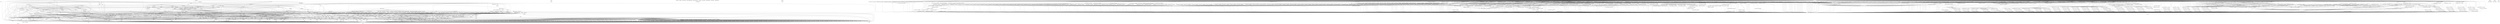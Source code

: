 digraph depends {
    node [shape=plaintext]
"adwaita-icon-theme-symbolic" -> "adwaita-icon-theme-lic" [style=dotted]
"adwaita-icon-theme-symbolic" -> "hicolor-icon-theme"
"alsa-conf" -> "libasound-lic" [style=dotted]
"alsa-state" -> "alsa-state-lic" [style=dotted]
"alsa-state" -> "alsa-states" [style=dotted]
"alsa-state" -> "alsa-utils-alsactl"
"alsa-states" -> "alsa-state-lic" [style=dotted]
"alsa-utils-alsactl" -> "alsa-states" [style=dotted]
"alsa-utils-alsactl" -> "alsa-utils-lic" [style=dotted]
"alsa-utils-alsactl" -> "libasound2"
"alsa-utils-alsactl" -> "libc6"
"alsa-utils-alsamixer" -> "alsa-utils-lic" [style=dotted]
"alsa-utils-alsamixer" -> "libasound2"
"alsa-utils-alsamixer" -> "libc6"
"alsa-utils-alsamixer" -> "libformw5"
"alsa-utils-alsamixer" -> "libmenuw5"
"alsa-utils-alsamixer" -> "libncursesw5"
"alsa-utils-alsamixer" -> "libpanelw5"
"alsa-utils-alsamixer" -> "libtinfo5"
"anbox" -> "anbox-lic" [style=dotted]
"anbox" -> "boost-log"
"anbox-data" -> "anbox-data-lic" [style=dotted]
"anbox" -> "dbus-cpp"
"anbox" -> "libboost-filesystem1.67.0"
"anbox" -> "libboost-iostreams1.67.0"
"anbox" -> "libboost-program-options1.67.0"
"anbox" -> "libboost-system1.67.0"
"anbox" -> "libboost-thread1.67.0"
"anbox" -> "libc6"
"anbox" -> "libgcc1"
"anbox" -> "libprotobuf-lite15"
"anbox" -> "libsdl2-2.0-0"
"anbox" -> "libsdl2-image-2.0-0"
"anbox" -> "libstdc++6"
"anbox" -> "lxc"
"avahi-daemon" -> "avahi-lic" [style=dotted]
"avahi-daemon" -> "base-files"
"avahi-daemon" -> "base-passwd"
"avahi-daemon" -> "libavahi-common3"
"avahi-daemon" -> "libavahi-core7"
"avahi-daemon" -> "libc6"
"avahi-daemon" -> "libcap2"
"avahi-daemon" -> "libdaemon0"
"avahi-daemon" -> "libdbus-1-3"
"avahi-daemon" -> "libexpat1"
"avahi-daemon" -> "libnss-mdns" [style=dotted]
"avahi-daemon" -> "shadow"
"avahi-locale-en-gb" -> "virtual-locale-en-gb" [style=dotted]
"base-files" -> "base-files-lic" [style=dotted]
"base-passwd" -> "base-passwd-lic" [style=dotted]
"bash" -> "base-files"
"bash" -> "bash-lic" [style=dotted]
"bash" -> "libc6"
"bash" -> "libtinfo5"
"bash" -> "update-alternatives-opkg"
"binutils" -> "binutils-lic" [style=dotted]
"binutils" -> "libbfd"
"binutils" -> "libc6"
"binutils" -> "libz1"
"binutils" -> "update-alternatives-opkg"
"bluez5" -> "bluez5-lic" [style=dotted]
"bluez5" -> "libc6"
"bluez5" -> "libdbus-1-3"
"bluez5" -> "libglib-2.0-0"
"bluez5" -> "libreadline7"
"bluez5" -> "libudev1"
"boost-log" -> "boost-lic" [style=dotted]
"boost-log" -> "libboost-filesystem1.67.0"
"boost-log" -> "libboost-regex1.67.0"
"boost-log" -> "libboost-system1.67.0"
"boost-log" -> "libboost-thread1.67.0"
"boost-log" -> "libc6"
"boost-log" -> "libgcc1"
"boost-log" -> "libstdc++6"
"bridge-utils" -> "bridge-utils-lic" [style=dotted]
"bridge-utils" -> "kernel-module-bridge" [style=dotted]
"bridge-utils" -> "libc6"
"bridge-utils" -> "update-alternatives-opkg"
"busybox" -> "busybox-lic" [style=dotted]
"busybox" -> "busybox-syslog" [style=dotted]
"busybox" -> "busybox-udhcpc" [style=dotted]
"busybox" -> "libc6"
"busybox-syslog" -> "busybox-lic" [style=dotted]
"busybox-udhcpc" -> "busybox-lic" [style=dotted]
"busybox" -> "update-alternatives-opkg"
"connman" -> "bluez5"
"connman-conf" -> "connman-conf-lic" [style=dotted]
"connman" -> "connman-conf" [style=dotted]
"connman" -> "connman-lic" [style=dotted]
"connman" -> "connman-plugin-vpn-l2tp" [style=dotted]
"connman" -> "connman-plugin-vpn-openvpn" [style=dotted]
"connman" -> "connman-plugin-vpn-pppt" [style=dotted]
"connman" -> "connman-plugin-vpn-vpnc" [style=dotted]
"connman" -> "connman-tests" [style=dotted]
"connman" -> "connman-tools" [style=dotted]
"connman" -> "connman-vpn" [style=dotted]
"connman" -> "connman-wait-online" [style=dotted]
"connman" -> "dbus-1"
"connman" -> "iptables"
"connman" -> "libc6"
"connman" -> "libdbus-1-3"
"connman" -> "libglib-2.0-0"
"connman" -> "libgnutls30"
"connman" -> "neard" [style=dotted]
"connman" -> "ofono"
"connman" -> "openvpn"
"connman-plugin-vpn-l2tp" -> "connman-vpn"
"connman-plugin-vpn-l2tp" -> "libc6"
"connman-plugin-vpn-openvpn" -> "connman-vpn"
"connman-plugin-vpn-openvpn" -> "libc6"
"connman-plugin-vpn-openvpn" -> "libdbus-1-3"
"connman-plugin-vpn-vpnc" -> "connman-vpn"
"connman-plugin-vpn-vpnc" -> "libc6"
"connman-plugin-vpn-vpnc" -> "libdbus-1-3"
"connman" -> "pptp-linux"
"connman-tests" -> "connman-lic" [style=dotted]
"connman-tests" -> "iptables"
"connman-tests" -> "libc6"
"connman-tests" -> "libdbus-1-3"
"connman-tests" -> "libglib-2.0-0"
"connman-tests" -> "libgnutls30"
"connman-tools" -> "connman"
"connman-tools" -> "connman-lic" [style=dotted]
"connman-tools" -> "libc6"
"connman-tools" -> "libglib-2.0-0"
"connman-tools" -> "libgnutls30"
"connman" -> "update-alternatives-opkg"
"connman" -> "vpnc"
"connman-vpn" -> "connman-lic" [style=dotted]
"connman-vpn" -> "libc6"
"connman-vpn" -> "libdbus-1-3"
"connman-vpn" -> "libglib-2.0-0"
"connman-vpn" -> "libgnutls30"
"connman-wait-online" -> "connman-lic" [style=dotted]
"connman-wait-online" -> "libc6"
"connman-wait-online" -> "libdbus-1-3"
"connman-wait-online" -> "libglib-2.0-0"
"connman" -> "wpa-supplicant"
"connman" -> "xl2tpd"
"cpushareholder-stub" -> "cpushareholder-stub-lic" [style=dotted]
"dbus-1" -> "base-files"
"dbus-1" -> "base-passwd"
"dbus-1" -> "dbus-lic" [style=dotted]
"dbus-1" -> "libc6"
"dbus-1" -> "libdbus-1-3"
"dbus-1" -> "libexpat1"
"dbus-1" -> "libsystemd0"
"dbus-1" -> "shadow"
"dbus-cpp" -> "dbus-cpp-lic" [style=dotted]
"dbus-cpp" -> "libboost-filesystem1.67.0"
"dbus-cpp" -> "libboost-program-options1.67.0"
"dbus-cpp" -> "libboost-system1.67.0"
"dbus-cpp" -> "libc6"
"dbus-cpp" -> "libdbus-1-3"
"dbus-cpp" -> "libgcc1"
"dbus-cpp" -> "libprocess-cpp3"
"dbus-cpp" -> "libstdc++6"
"dbus-cpp" -> "libxml2"
"directfb" -> "directfb-lic" [style=dotted]
"directfb" -> "libc6"
"directfb" -> "libfreetype6"
"directfb" -> "libgcc1"
"directfb" -> "libjpeg62"
"directfb" -> "libpng16-16"
"directfb" -> "libstdc++6"
"directfb" -> "libz1"
"distcc" -> "avahi-daemon" [style=dotted]
"distcc" -> "base-files"
"distcc" -> "base-passwd"
"distcc-config" -> "distcc"
"distcc-config" -> "distcc-config-lic" [style=dotted]
"distcc" -> "distcc-lic" [style=dotted]
"distcc" -> "libavahi-client3"
"distcc" -> "libavahi-common3"
"distcc" -> "libc6"
"distcc" -> "libpopt0"
"distcc" -> "shadow"
"dnsmasq" -> "dnsmasq-lic" [style=dotted]
"dnsmasq" -> "libc6"
"e2fsprogs-e2fsck" -> "e2fsprogs-lic" [style=dotted]
"e2fsprogs-e2fsck" -> "libblkid1"
"e2fsprogs-e2fsck" -> "libc6"
"e2fsprogs-e2fsck" -> "libcom-err2"
"e2fsprogs-e2fsck" -> "libe2p2"
"e2fsprogs-e2fsck" -> "libext2fs2"
"e2fsprogs-e2fsck" -> "libuuid1"
"fontconfig-utils" -> "libc6"
"fontconfig-utils" -> "libfontconfig1"
"fontconfig-utils" -> "libfontconfig-lic" [style=dotted]
"fontconfig-utils" -> "libfreetype6"
"glibc-gconv-iso8859-1" -> "glibc-gconv"
"glibc-gconv-iso8859-1" -> "libc6"
"glibc-locale-en-gb" -> "virtual-locale-en-gb" [style=dotted]
"glmark2" -> "glmark2-lic" [style=dotted]
"glmark2" -> "libc6"
"glmark2" -> "libdrm2"
"glmark2" -> "libegl-mesa"
"glmark2" -> "libgbm1"
"glmark2" -> "libgcc1"
"glmark2" -> "libgles2-mesa"
"glmark2" -> "libjpeg62"
"glmark2" -> "libpng16-16"
"glmark2" -> "libstdc++6"
"glmark2" -> "libudev1"
"gstreamer1.0" -> "gstreamer1.0-lic" [style=dotted]
"gstreamer1.0" -> "kernel-module-snd-ens1370" [style=dotted]
"gstreamer1.0" -> "kernel-module-snd-rawmidi" [style=dotted]
"gstreamer1.0" -> "libc6"
"gstreamer1.0" -> "libcap2"
"gstreamer1.0" -> "libglib-2.0-0"
"gstreamer1.0-locale-en-gb" -> "virtual-locale-en-gb" [style=dotted]
"gstreamer1.0-plugins-bad-locale-en-gb" -> "virtual-locale-en-gb" [style=dotted]
"gstreamer1.0-plugins-base-locale-en-gb" -> "virtual-locale-en-gb" [style=dotted]
"gtk+3-demo" -> "gtk+3-lic" [style=dotted]
"gtk+3-demo" -> "libatk-1.0-0"
"gtk+3-demo" -> "libc6"
"gtk+3-demo" -> "libcairo2"
"gtk+3-demo" -> "libepoxy0"
"gtk+3-demo" -> "libgdk-pixbuf-2.0-0"
"gtk+3-demo" -> "libglib-2.0-0"
"gtk+3-demo" -> "libgtk-3.0"
"gtk+3-demo" -> "libharfbuzz0"
"gtk+3-demo" -> "pango"
"gtk+3-locale-en-gb" -> "virtual-locale-en-gb" [style=dotted]
"gtk+3-locale-en" -> "virtual-locale-en" [style=dotted]
"gzip" -> "gzip-lic" [style=dotted]
"gzip" -> "libc6"
"gzip" -> "update-alternatives-opkg"
"hicolor-icon-theme" -> "hicolor-icon-theme-lic" [style=dotted]
"iptables" -> "iptables-lic" [style=dotted]
"iptables" -> "iptables-modules" [style=dotted]
"iptables" -> "iptables-module-xt-standard"
"iptables" -> "kernel-module-iptable-filter" [style=dotted]
"iptables" -> "kernel-module-iptable-nat" [style=dotted]
"iptables" -> "kernel-module-ip-tables" [style=dotted]
"iptables" -> "kernel-module-ipt-masquerade" [style=dotted]
"iptables" -> "kernel-module-nf-conntrack-ipv4" [style=dotted]
"iptables" -> "kernel-module-nf-conntrack" [style=dotted]
"iptables" -> "kernel-module-nf-defrag-ipv4" [style=dotted]
"iptables" -> "kernel-module-nf-nat" [style=dotted]
"iptables" -> "kernel-module-x-tables" [style=dotted]
"iptables" -> "libc6"
"iptables-module-ebt-802-3" -> "iptables"
"iptables-module-ebt-802-3" -> "libc6"
"iptables-module-ebt-ip" -> "iptables"
"iptables-module-ebt-ip" -> "libc6"
"iptables-module-ebt-log" -> "iptables"
"iptables-module-ebt-log" -> "libc6"
"iptables-module-ebt-mark-m" -> "iptables"
"iptables-module-ebt-mark-m" -> "libc6"
"iptables-module-ip6t-ah" -> "iptables"
"iptables-module-ip6t-ah" -> "libc6"
"iptables-module-ip6t-dnat" -> "iptables"
"iptables-module-ip6t-dnat" -> "libc6"
"iptables-module-ip6t-dnpt" -> "iptables"
"iptables-module-ip6t-dnpt" -> "libc6"
"iptables-module-ip6t-dst" -> "iptables"
"iptables-module-ip6t-dst" -> "libc6"
"iptables-module-ip6t-eui64" -> "iptables"
"iptables-module-ip6t-eui64" -> "libc6"
"iptables-module-ip6t-frag" -> "iptables"
"iptables-module-ip6t-frag" -> "libc6"
"iptables-module-ip6t-hbh" -> "iptables"
"iptables-module-ip6t-hbh" -> "libc6"
"iptables-module-ip6t-hl" -> "iptables"
"iptables-module-ip6t-hl" -> "libc6"
"iptables-module-ip6t-icmp6" -> "iptables"
"iptables-module-ip6t-icmp6" -> "libc6"
"iptables-module-ip6t-ipv6header" -> "iptables"
"iptables-module-ip6t-ipv6header" -> "libc6"
"iptables-module-ip6t-log" -> "iptables"
"iptables-module-ip6t-log" -> "libc6"
"iptables-module-ip6t-masquerade" -> "iptables"
"iptables-module-ip6t-masquerade" -> "libc6"
"iptables-module-ip6t-mh" -> "iptables"
"iptables-module-ip6t-mh" -> "libc6"
"iptables-module-ip6t-netmap" -> "iptables"
"iptables-module-ip6t-netmap" -> "libc6"
"iptables-module-ip6t-redirect" -> "iptables"
"iptables-module-ip6t-redirect" -> "libc6"
"iptables-module-ip6t-reject" -> "iptables"
"iptables-module-ip6t-reject" -> "libc6"
"iptables-module-ip6t-rt" -> "iptables"
"iptables-module-ip6t-rt" -> "libc6"
"iptables-module-ip6t-snat" -> "iptables"
"iptables-module-ip6t-snat" -> "libc6"
"iptables-module-ip6t-snpt" -> "iptables"
"iptables-module-ip6t-snpt" -> "libc6"
"iptables-module-ip6t-srh" -> "iptables"
"iptables-module-ip6t-srh" -> "libc6"
"iptables-module-ipt-ah" -> "iptables"
"iptables-module-ipt-ah" -> "libc6"
"iptables-module-ipt-clusterip" -> "iptables"
"iptables-module-ipt-clusterip" -> "libc6"
"iptables-module-ipt-dnat" -> "iptables"
"iptables-module-ipt-dnat" -> "libc6"
"iptables-module-ipt-ecn" -> "iptables"
"iptables-module-ipt-ecn" -> "libc6"
"iptables-module-ipt-icmp" -> "iptables"
"iptables-module-ipt-icmp" -> "libc6"
"iptables-module-ipt-log" -> "iptables"
"iptables-module-ipt-log" -> "libc6"
"iptables-module-ipt-masquerade" -> "iptables"
"iptables-module-ipt-masquerade" -> "libc6"
"iptables-module-ipt-netmap" -> "iptables"
"iptables-module-ipt-netmap" -> "libc6"
"iptables-module-ipt-realm" -> "iptables"
"iptables-module-ipt-realm" -> "libc6"
"iptables-module-ipt-redirect" -> "iptables"
"iptables-module-ipt-redirect" -> "libc6"
"iptables-module-ipt-reject" -> "iptables"
"iptables-module-ipt-reject" -> "libc6"
"iptables-module-ipt-snat" -> "iptables"
"iptables-module-ipt-snat" -> "libc6"
"iptables-module-ipt-ttl" -> "iptables"
"iptables-module-ipt-ttl" -> "libc6"
"iptables-module-ipt-ulog" -> "iptables"
"iptables-module-ipt-ulog" -> "libc6"
"iptables-modules" -> "iptables-lic" [style=dotted]
"iptables-modules" -> "iptables-module-ebt-802-3"
"iptables-modules" -> "iptables-module-ebt-ip"
"iptables-modules" -> "iptables-module-ebt-log"
"iptables-modules" -> "iptables-module-ebt-mark-m"
"iptables-modules" -> "iptables-module-ip6t-ah"
"iptables-modules" -> "iptables-module-ip6t-dnat"
"iptables-modules" -> "iptables-module-ip6t-dnpt"
"iptables-modules" -> "iptables-module-ip6t-dst"
"iptables-modules" -> "iptables-module-ip6t-eui64"
"iptables-modules" -> "iptables-module-ip6t-frag"
"iptables-modules" -> "iptables-module-ip6t-hbh"
"iptables-modules" -> "iptables-module-ip6t-hl"
"iptables-modules" -> "iptables-module-ip6t-icmp6"
"iptables-modules" -> "iptables-module-ip6t-ipv6header"
"iptables-modules" -> "iptables-module-ip6t-log"
"iptables-modules" -> "iptables-module-ip6t-masquerade"
"iptables-modules" -> "iptables-module-ip6t-mh"
"iptables-modules" -> "iptables-module-ip6t-netmap"
"iptables-modules" -> "iptables-module-ip6t-redirect"
"iptables-modules" -> "iptables-module-ip6t-reject"
"iptables-modules" -> "iptables-module-ip6t-rt"
"iptables-modules" -> "iptables-module-ip6t-snat"
"iptables-modules" -> "iptables-module-ip6t-snpt"
"iptables-modules" -> "iptables-module-ip6t-srh"
"iptables-modules" -> "iptables-module-ipt-ah"
"iptables-modules" -> "iptables-module-ipt-clusterip"
"iptables-modules" -> "iptables-module-ipt-dnat"
"iptables-modules" -> "iptables-module-ipt-ecn"
"iptables-modules" -> "iptables-module-ipt-icmp"
"iptables-modules" -> "iptables-module-ipt-log"
"iptables-modules" -> "iptables-module-ipt-masquerade"
"iptables-modules" -> "iptables-module-ipt-netmap"
"iptables-modules" -> "iptables-module-ipt-realm"
"iptables-modules" -> "iptables-module-ipt-redirect"
"iptables-modules" -> "iptables-module-ipt-reject"
"iptables-modules" -> "iptables-module-ipt-snat"
"iptables-modules" -> "iptables-module-ipt-ttl"
"iptables-modules" -> "iptables-module-ipt-ulog"
"iptables-modules" -> "iptables-module-xt-addrtype"
"iptables-modules" -> "iptables-module-xt-audit"
"iptables-modules" -> "iptables-module-xt-bpf"
"iptables-modules" -> "iptables-module-xt-cgroup"
"iptables-modules" -> "iptables-module-xt-checksum"
"iptables-modules" -> "iptables-module-xt-classify"
"iptables-modules" -> "iptables-module-xt-cluster"
"iptables-modules" -> "iptables-module-xt-comment"
"iptables-modules" -> "iptables-module-xt-connbytes"
"iptables-modules" -> "iptables-module-xt-connlimit"
"iptables-modules" -> "iptables-module-xt-connmark"
"iptables-modules" -> "iptables-module-xt-connsecmark"
"iptables-modules" -> "iptables-module-xt-conntrack"
"iptables-modules" -> "iptables-module-xt-cpu"
"iptables-modules" -> "iptables-module-xt-ct"
"iptables-modules" -> "iptables-module-xt-dccp"
"iptables-modules" -> "iptables-module-xt-devgroup"
"iptables-modules" -> "iptables-module-xt-dscp"
"iptables-modules" -> "iptables-module-xt-ecn"
"iptables-modules" -> "iptables-module-xt-esp"
"iptables-modules" -> "iptables-module-xt-hashlimit"
"iptables-modules" -> "iptables-module-xt-helper"
"iptables-modules" -> "iptables-module-xt-hmark"
"iptables-modules" -> "iptables-module-xt-idletimer"
"iptables-modules" -> "iptables-module-xt-ipcomp"
"iptables-modules" -> "iptables-module-xt-iprange"
"iptables-modules" -> "iptables-module-xt-ipvs"
"iptables-modules" -> "iptables-module-xt-led"
"iptables-modules" -> "iptables-module-xt-length"
"iptables-modules" -> "iptables-module-xt-limit"
"iptables-modules" -> "iptables-module-xt-mac"
"iptables-modules" -> "iptables-module-xt-mangle"
"iptables-modules" -> "iptables-module-xt-mark"
"iptables-modules" -> "iptables-module-xt-multiport"
"iptables-modules" -> "iptables-module-xt-nfacct"
"iptables-modules" -> "iptables-module-xt-nflog"
"iptables-modules" -> "iptables-module-xt-nfqueue"
"iptables-modules" -> "iptables-module-xt-notrack"
"iptables-modules" -> "iptables-module-xt-osf"
"iptables-modules" -> "iptables-module-xt-owner"
"iptables-modules" -> "iptables-module-xt-physdev"
"iptables-modules" -> "iptables-module-xt-pkttype"
"iptables-modules" -> "iptables-module-xt-policy"
"iptables-modules" -> "iptables-module-xt-quota"
"iptables-modules" -> "iptables-module-xt-rateest"
"iptables-modules" -> "iptables-module-xt-recent"
"iptables-modules" -> "iptables-module-xt-rpfilter"
"iptables-modules" -> "iptables-module-xt-sctp"
"iptables-modules" -> "iptables-module-xt-secmark"
"iptables-modules" -> "iptables-module-xt-set"
"iptables-modules" -> "iptables-module-xt-socket"
"iptables-modules" -> "iptables-module-xt-standard"
"iptables-modules" -> "iptables-module-xt-state"
"iptables-modules" -> "iptables-module-xt-statistic"
"iptables-modules" -> "iptables-module-xt-string"
"iptables-modules" -> "iptables-module-xt-synproxy"
"iptables-modules" -> "iptables-module-xt-tcp"
"iptables-modules" -> "iptables-module-xt-tcpmss"
"iptables-modules" -> "iptables-module-xt-tcpoptstrip"
"iptables-modules" -> "iptables-module-xt-tee"
"iptables-modules" -> "iptables-module-xt-time"
"iptables-modules" -> "iptables-module-xt-tos"
"iptables-modules" -> "iptables-module-xt-tproxy"
"iptables-modules" -> "iptables-module-xt-trace"
"iptables-modules" -> "iptables-module-xt-u32"
"iptables-modules" -> "iptables-module-xt-udp"
"iptables-module-xt-addrtype" -> "iptables"
"iptables-module-xt-addrtype" -> "libc6"
"iptables-module-xt-audit" -> "iptables"
"iptables-module-xt-audit" -> "libc6"
"iptables-module-xt-bpf" -> "iptables"
"iptables-module-xt-bpf" -> "libc6"
"iptables-module-xt-cgroup" -> "iptables"
"iptables-module-xt-cgroup" -> "libc6"
"iptables-module-xt-checksum" -> "iptables"
"iptables-module-xt-checksum" -> "libc6"
"iptables-module-xt-classify" -> "iptables"
"iptables-module-xt-classify" -> "libc6"
"iptables-module-xt-cluster" -> "iptables"
"iptables-module-xt-cluster" -> "libc6"
"iptables-module-xt-comment" -> "iptables"
"iptables-module-xt-comment" -> "libc6"
"iptables-module-xt-connbytes" -> "iptables"
"iptables-module-xt-connbytes" -> "libc6"
"iptables-module-xt-connlimit" -> "iptables"
"iptables-module-xt-connlimit" -> "libc6"
"iptables-module-xt-connmark" -> "iptables"
"iptables-module-xt-connmark" -> "libc6"
"iptables-module-xt-connsecmark" -> "iptables"
"iptables-module-xt-connsecmark" -> "libc6"
"iptables-module-xt-conntrack" -> "iptables"
"iptables-module-xt-conntrack" -> "libc6"
"iptables-module-xt-cpu" -> "iptables"
"iptables-module-xt-cpu" -> "libc6"
"iptables-module-xt-ct" -> "iptables"
"iptables-module-xt-ct" -> "libc6"
"iptables-module-xt-dccp" -> "iptables"
"iptables-module-xt-dccp" -> "libc6"
"iptables-module-xt-devgroup" -> "iptables"
"iptables-module-xt-devgroup" -> "libc6"
"iptables-module-xt-dscp" -> "iptables"
"iptables-module-xt-dscp" -> "libc6"
"iptables-module-xt-ecn" -> "iptables"
"iptables-module-xt-ecn" -> "libc6"
"iptables-module-xt-esp" -> "iptables"
"iptables-module-xt-esp" -> "libc6"
"iptables-module-xt-hashlimit" -> "iptables"
"iptables-module-xt-hashlimit" -> "libc6"
"iptables-module-xt-helper" -> "iptables"
"iptables-module-xt-helper" -> "libc6"
"iptables-module-xt-hmark" -> "iptables"
"iptables-module-xt-hmark" -> "libc6"
"iptables-module-xt-idletimer" -> "iptables"
"iptables-module-xt-idletimer" -> "libc6"
"iptables-module-xt-ipcomp" -> "iptables"
"iptables-module-xt-ipcomp" -> "libc6"
"iptables-module-xt-iprange" -> "iptables"
"iptables-module-xt-iprange" -> "libc6"
"iptables-module-xt-ipvs" -> "iptables"
"iptables-module-xt-ipvs" -> "libc6"
"iptables-module-xt-led" -> "iptables"
"iptables-module-xt-led" -> "libc6"
"iptables-module-xt-length" -> "iptables"
"iptables-module-xt-length" -> "libc6"
"iptables-module-xt-limit" -> "iptables"
"iptables-module-xt-limit" -> "libc6"
"iptables-module-xt-mac" -> "iptables"
"iptables-module-xt-mac" -> "libc6"
"iptables-module-xt-mangle" -> "iptables"
"iptables-module-xt-mangle" -> "libc6"
"iptables-module-xt-mark" -> "iptables"
"iptables-module-xt-mark" -> "libc6"
"iptables-module-xt-multiport" -> "iptables"
"iptables-module-xt-multiport" -> "libc6"
"iptables-module-xt-nfacct" -> "iptables"
"iptables-module-xt-nfacct" -> "libc6"
"iptables-module-xt-nflog" -> "iptables"
"iptables-module-xt-nflog" -> "libc6"
"iptables-module-xt-nfqueue" -> "iptables"
"iptables-module-xt-nfqueue" -> "libc6"
"iptables-module-xt-notrack" -> "iptables"
"iptables-module-xt-notrack" -> "libc6"
"iptables-module-xt-osf" -> "iptables"
"iptables-module-xt-osf" -> "libc6"
"iptables-module-xt-owner" -> "iptables"
"iptables-module-xt-owner" -> "libc6"
"iptables-module-xt-physdev" -> "iptables"
"iptables-module-xt-physdev" -> "libc6"
"iptables-module-xt-pkttype" -> "iptables"
"iptables-module-xt-pkttype" -> "libc6"
"iptables-module-xt-policy" -> "iptables"
"iptables-module-xt-policy" -> "libc6"
"iptables-module-xt-quota" -> "iptables"
"iptables-module-xt-quota" -> "libc6"
"iptables-module-xt-rateest" -> "iptables"
"iptables-module-xt-rateest" -> "libc6"
"iptables-module-xt-recent" -> "iptables"
"iptables-module-xt-recent" -> "libc6"
"iptables-module-xt-rpfilter" -> "iptables"
"iptables-module-xt-rpfilter" -> "libc6"
"iptables-module-xt-sctp" -> "iptables"
"iptables-module-xt-sctp" -> "libc6"
"iptables-module-xt-secmark" -> "iptables"
"iptables-module-xt-secmark" -> "libc6"
"iptables-module-xt-set" -> "iptables"
"iptables-module-xt-set" -> "libc6"
"iptables-module-xt-socket" -> "iptables"
"iptables-module-xt-socket" -> "libc6"
"iptables-module-xt-standard" -> "iptables"
"iptables-module-xt-standard" -> "libc6"
"iptables-module-xt-state" -> "iptables"
"iptables-module-xt-state" -> "libc6"
"iptables-module-xt-statistic" -> "iptables"
"iptables-module-xt-statistic" -> "libc6"
"iptables-module-xt-string" -> "iptables"
"iptables-module-xt-string" -> "libc6"
"iptables-module-xt-synproxy" -> "iptables"
"iptables-module-xt-synproxy" -> "libc6"
"iptables-module-xt-tcp" -> "iptables"
"iptables-module-xt-tcp" -> "libc6"
"iptables-module-xt-tcpmss" -> "iptables"
"iptables-module-xt-tcpmss" -> "libc6"
"iptables-module-xt-tcpoptstrip" -> "iptables"
"iptables-module-xt-tcpoptstrip" -> "libc6"
"iptables-module-xt-tee" -> "iptables"
"iptables-module-xt-tee" -> "libc6"
"iptables-module-xt-time" -> "iptables"
"iptables-module-xt-time" -> "libc6"
"iptables-module-xt-tos" -> "iptables"
"iptables-module-xt-tos" -> "libc6"
"iptables-module-xt-tproxy" -> "iptables"
"iptables-module-xt-tproxy" -> "libc6"
"iptables-module-xt-trace" -> "iptables"
"iptables-module-xt-trace" -> "libc6"
"iptables-module-xt-u32" -> "iptables"
"iptables-module-xt-u32" -> "libc6"
"iptables-module-xt-udp" -> "iptables"
"iptables-module-xt-udp" -> "libc6"
"iw" -> "iw-lic" [style=dotted]
"iw" -> "libc6"
"iw" -> "libnl-3-200"
"iw" -> "libnl-genl-3-200"
"kbd-consolefonts" -> "kbd-lic" [style=dotted]
"kbd" -> "kbd-lic" [style=dotted]
"kbd-keymaps" -> "kbd-lic" [style=dotted]
"kbd" -> "libc6"
"kbd" -> "update-alternatives-opkg"
"kernel-4.15.18-yocto-standard" -> "linux-yocto-lic" [style=dotted]
"kernel-module-6lowpan-4.15.18-yocto-standard" -> "kernel-4.15.18-yocto-standard"
"kernel-module-8021q-4.15.18-yocto-standard" -> "kernel-4.15.18-yocto-standard"
"kernel-module-8139cp-4.15.18-yocto-standard" -> "kernel-4.15.18-yocto-standard"
"kernel-module-8139too-4.15.18-yocto-standard" -> "kernel-4.15.18-yocto-standard"
"kernel-module-ac97-bus-4.15.18-yocto-standard" -> "kernel-4.15.18-yocto-standard"
"kernel-module-act-mirred-4.15.18-yocto-standard" -> "kernel-4.15.18-yocto-standard"
"kernel-module-af-key-4.15.18-yocto-standard" -> "kernel-4.15.18-yocto-standard"
"kernel-module-ah4-4.15.18-yocto-standard" -> "kernel-4.15.18-yocto-standard"
"kernel-module-alx-4.15.18-yocto-standard" -> "kernel-4.15.18-yocto-standard"
"kernel-module-alx-4.15.18-yocto-standard" -> "kernel-module-mdio-4.15.18-yocto-standard"
"kernel-module-anubis-4.15.18-yocto-standard" -> "kernel-4.15.18-yocto-standard"
"kernel-module-arc4-4.15.18-yocto-standard" -> "kernel-4.15.18-yocto-standard"
"kernel-module-arptable-filter-4.15.18-yocto-standard" -> "kernel-4.15.18-yocto-standard"
"kernel-module-arptable-filter-4.15.18-yocto-standard" -> "kernel-module-arp-tables-4.15.18-yocto-standard"
"kernel-module-arptable-filter-4.15.18-yocto-standard" -> "kernel-module-x-tables-4.15.18-yocto-standard"
"kernel-module-arp-tables-4.15.18-yocto-standard" -> "kernel-4.15.18-yocto-standard"
"kernel-module-arp-tables-4.15.18-yocto-standard" -> "kernel-module-x-tables-4.15.18-yocto-standard"
"kernel-module-arpt-mangle-4.15.18-yocto-standard" -> "kernel-4.15.18-yocto-standard"
"kernel-module-arpt-mangle-4.15.18-yocto-standard" -> "kernel-module-x-tables-4.15.18-yocto-standard"
"kernel-module-asix-4.15.18-yocto-standard" -> "kernel-4.15.18-yocto-standard"
"kernel-module-asix-4.15.18-yocto-standard" -> "kernel-module-libphy-4.15.18-yocto-standard"
"kernel-module-asix-4.15.18-yocto-standard" -> "kernel-module-usbnet-4.15.18-yocto-standard"
"kernel-module-at24-4.15.18-yocto-standard" -> "kernel-4.15.18-yocto-standard"
"kernel-module-ata-piix-4.15.18-yocto-standard" -> "kernel-4.15.18-yocto-standard"
"kernel-module-ath-4.15.18-yocto-standard" -> "kernel-4.15.18-yocto-standard"
"kernel-module-ath-4.15.18-yocto-standard" -> "kernel-module-cfg80211-4.15.18-yocto-standard"
"kernel-module-ath5k-4.15.18-yocto-standard" -> "kernel-4.15.18-yocto-standard"
"kernel-module-ath5k-4.15.18-yocto-standard" -> "kernel-module-ath-4.15.18-yocto-standard"
"kernel-module-ath5k-4.15.18-yocto-standard" -> "kernel-module-cfg80211-4.15.18-yocto-standard"
"kernel-module-ath5k-4.15.18-yocto-standard" -> "kernel-module-mac80211-4.15.18-yocto-standard"
"kernel-module-ath9k-4.15.18-yocto-standard" -> "kernel-4.15.18-yocto-standard"
"kernel-module-ath9k-4.15.18-yocto-standard" -> "kernel-module-ath-4.15.18-yocto-standard"
"kernel-module-ath9k-4.15.18-yocto-standard" -> "kernel-module-ath9k-common-4.15.18-yocto-standard"
"kernel-module-ath9k-4.15.18-yocto-standard" -> "kernel-module-ath9k-hw-4.15.18-yocto-standard"
"kernel-module-ath9k-4.15.18-yocto-standard" -> "kernel-module-cfg80211-4.15.18-yocto-standard"
"kernel-module-ath9k-4.15.18-yocto-standard" -> "kernel-module-mac80211-4.15.18-yocto-standard"
"kernel-module-ath9k-common-4.15.18-yocto-standard" -> "kernel-4.15.18-yocto-standard"
"kernel-module-ath9k-common-4.15.18-yocto-standard" -> "kernel-module-ath-4.15.18-yocto-standard"
"kernel-module-ath9k-common-4.15.18-yocto-standard" -> "kernel-module-ath9k-hw-4.15.18-yocto-standard"
"kernel-module-ath9k-common-4.15.18-yocto-standard" -> "kernel-module-cfg80211-4.15.18-yocto-standard"
"kernel-module-ath9k-hw-4.15.18-yocto-standard" -> "kernel-4.15.18-yocto-standard"
"kernel-module-ath9k-hw-4.15.18-yocto-standard" -> "kernel-module-ath-4.15.18-yocto-standard"
"kernel-module-atl1-4.15.18-yocto-standard" -> "kernel-4.15.18-yocto-standard"
"kernel-module-atl1c-4.15.18-yocto-standard" -> "kernel-4.15.18-yocto-standard"
"kernel-module-atl1e-4.15.18-yocto-standard" -> "kernel-4.15.18-yocto-standard"
"kernel-module-atl2-4.15.18-yocto-standard" -> "kernel-4.15.18-yocto-standard"
"kernel-module-ax88179-178a-4.15.18-yocto-standard" -> "kernel-4.15.18-yocto-standard"
"kernel-module-ax88179-178a-4.15.18-yocto-standard" -> "kernel-module-usbnet-4.15.18-yocto-standard"
"kernel-module-backlight-4.15.18-yocto-standard" -> "kernel-4.15.18-yocto-standard"
"kernel-module-bcma-4.15.18-yocto-standard" -> "kernel-4.15.18-yocto-standard"
"kernel-module-binfmt-misc-4.15.18-yocto-standard" -> "kernel-4.15.18-yocto-standard"
"kernel-module-blowfish-common-4.15.18-yocto-standard" -> "kernel-4.15.18-yocto-standard"
"kernel-module-blowfish-generic-4.15.18-yocto-standard" -> "kernel-4.15.18-yocto-standard"
"kernel-module-blowfish-generic-4.15.18-yocto-standard" -> "kernel-module-blowfish-common-4.15.18-yocto-standard"
"kernel-module-bluetooth-6lowpan-4.15.18-yocto-standard" -> "kernel-4.15.18-yocto-standard"
"kernel-module-bluetooth-6lowpan-4.15.18-yocto-standard" -> "kernel-module-6lowpan-4.15.18-yocto-standard"
"kernel-module-bnep-4.15.18-yocto-standard" -> "kernel-4.15.18-yocto-standard"
"kernel-module-bnx2x-4.15.18-yocto-standard" -> "kernel-4.15.18-yocto-standard"
"kernel-module-bnx2x-4.15.18-yocto-standard" -> "kernel-module-libcrc32c-4.15.18-yocto-standard"
"kernel-module-bnx2x-4.15.18-yocto-standard" -> "kernel-module-mdio-4.15.18-yocto-standard"
"kernel-module-bnxt-en-4.15.18-yocto-standard" -> "kernel-4.15.18-yocto-standard"
"kernel-module-bonding-4.15.18-yocto-standard" -> "kernel-4.15.18-yocto-standard"
"kernel-module-brcmfmac-4.15.18-yocto-standard" -> "kernel-4.15.18-yocto-standard"
"kernel-module-brcmfmac-4.15.18-yocto-standard" -> "kernel-module-brcmutil-4.15.18-yocto-standard"
"kernel-module-brcmfmac-4.15.18-yocto-standard" -> "kernel-module-cfg80211-4.15.18-yocto-standard"
"kernel-module-brcmsmac-4.15.18-yocto-standard" -> "kernel-4.15.18-yocto-standard"
"kernel-module-brcmsmac-4.15.18-yocto-standard" -> "kernel-module-bcma-4.15.18-yocto-standard"
"kernel-module-brcmsmac-4.15.18-yocto-standard" -> "kernel-module-brcmutil-4.15.18-yocto-standard"
"kernel-module-brcmsmac-4.15.18-yocto-standard" -> "kernel-module-cfg80211-4.15.18-yocto-standard"
"kernel-module-brcmsmac-4.15.18-yocto-standard" -> "kernel-module-cordic-4.15.18-yocto-standard"
"kernel-module-brcmsmac-4.15.18-yocto-standard" -> "kernel-module-mac80211-4.15.18-yocto-standard"
"kernel-module-brcmutil-4.15.18-yocto-standard" -> "kernel-4.15.18-yocto-standard"
"kernel-module-bridge-4.15.18-yocto-standard" -> "kernel-4.15.18-yocto-standard"
"kernel-module-bridge-4.15.18-yocto-standard" -> "kernel-module-llc-4.15.18-yocto-standard"
"kernel-module-bridge-4.15.18-yocto-standard" -> "kernel-module-stp-4.15.18-yocto-standard"
"kernel-module-br-netfilter-4.15.18-yocto-standard" -> "kernel-4.15.18-yocto-standard"
"kernel-module-br-netfilter-4.15.18-yocto-standard" -> "kernel-module-bridge-4.15.18-yocto-standard"
"kernel-module-bsd-comp-4.15.18-yocto-standard" -> "kernel-4.15.18-yocto-standard"
"kernel-module-bsd-comp-4.15.18-yocto-standard" -> "kernel-module-ppp-generic-4.15.18-yocto-standard"
"kernel-module-bytestream-example-4.15.18-yocto-standard" -> "kernel-4.15.18-yocto-standard"
"kernel-module-camellia-generic-4.15.18-yocto-standard" -> "kernel-4.15.18-yocto-standard"
"kernel-module-cast5-generic-4.15.18-yocto-standard" -> "kernel-4.15.18-yocto-standard"
"kernel-module-cast5-generic-4.15.18-yocto-standard" -> "kernel-module-cast-common-4.15.18-yocto-standard"
"kernel-module-cast6-generic-4.15.18-yocto-standard" -> "kernel-4.15.18-yocto-standard"
"kernel-module-cast6-generic-4.15.18-yocto-standard" -> "kernel-module-cast-common-4.15.18-yocto-standard"
"kernel-module-cast-common-4.15.18-yocto-standard" -> "kernel-4.15.18-yocto-standard"
"kernel-module-ccm-4.15.18-yocto-standard" -> "kernel-4.15.18-yocto-standard"
"kernel-module-cdc-eem-4.15.18-yocto-standard" -> "kernel-4.15.18-yocto-standard"
"kernel-module-cdc-eem-4.15.18-yocto-standard" -> "kernel-module-usbnet-4.15.18-yocto-standard"
"kernel-module-cdc-ether-4.15.18-yocto-standard" -> "kernel-4.15.18-yocto-standard"
"kernel-module-cdc-ether-4.15.18-yocto-standard" -> "kernel-module-usbnet-4.15.18-yocto-standard"
"kernel-module-cdc-ncm-4.15.18-yocto-standard" -> "kernel-4.15.18-yocto-standard"
"kernel-module-cdc-ncm-4.15.18-yocto-standard" -> "kernel-module-usbnet-4.15.18-yocto-standard"
"kernel-module-cdc-subset-4.15.18-yocto-standard" -> "kernel-4.15.18-yocto-standard"
"kernel-module-cdc-subset-4.15.18-yocto-standard" -> "kernel-module-usbnet-4.15.18-yocto-standard"
"kernel-module-cfg80211-4.15.18-yocto-standard" -> "kernel-4.15.18-yocto-standard"
"kernel-module-cifs-4.15.18-yocto-standard" -> "kernel-4.15.18-yocto-standard"
"kernel-module-cirrus-4.15.18-yocto-standard" -> "kernel-4.15.18-yocto-standard"
"kernel-module-cirrus-4.15.18-yocto-standard" -> "kernel-module-ttm-4.15.18-yocto-standard"
"kernel-module-cmtp-4.15.18-yocto-standard" -> "kernel-4.15.18-yocto-standard"
"kernel-module-cmtp-4.15.18-yocto-standard" -> "kernel-module-kernelcapi-4.15.18-yocto-standard"
"kernel-module-cn-test-4.15.18-yocto-standard" -> "kernel-4.15.18-yocto-standard"
"kernel-module-configfs-4.15.18-yocto-standard" -> "kernel-4.15.18-yocto-standard"
"kernel-module-configfs-sample-4.15.18-yocto-standard" -> "kernel-4.15.18-yocto-standard"
"kernel-module-configfs-sample-4.15.18-yocto-standard" -> "kernel-module-configfs-4.15.18-yocto-standard"
"kernel-module-cordic-4.15.18-yocto-standard" -> "kernel-4.15.18-yocto-standard"
"kernel-module-cpia2-4.15.18-yocto-standard" -> "kernel-4.15.18-yocto-standard"
"kernel-module-cpia2-4.15.18-yocto-standard" -> "kernel-module-v4l2-common-4.15.18-yocto-standard"
"kernel-module-cpia2-4.15.18-yocto-standard" -> "kernel-module-videodev-4.15.18-yocto-standard"
"kernel-module-crc8-4.15.18-yocto-standard" -> "kernel-4.15.18-yocto-standard"
"kernel-module-crc-ccitt-4.15.18-yocto-standard" -> "kernel-4.15.18-yocto-standard"
"kernel-module-crypto-engine-4.15.18-yocto-standard" -> "kernel-4.15.18-yocto-standard"
"kernel-module-cryptoloop-4.15.18-yocto-standard" -> "kernel-4.15.18-yocto-standard"
"kernel-module-cuse-4.15.18-yocto-standard" -> "kernel-4.15.18-yocto-standard"
"kernel-module-cuse-4.15.18-yocto-standard" -> "kernel-module-fuse-4.15.18-yocto-standard"
"kernel-module-data-breakpoint-4.15.18-yocto-standard" -> "kernel-4.15.18-yocto-standard"
"kernel-module-deflate-4.15.18-yocto-standard" -> "kernel-4.15.18-yocto-standard"
"kernel-module-dl2k-4.15.18-yocto-standard" -> "kernel-4.15.18-yocto-standard"
"kernel-module-dm9601-4.15.18-yocto-standard" -> "kernel-4.15.18-yocto-standard"
"kernel-module-dm9601-4.15.18-yocto-standard" -> "kernel-module-usbnet-4.15.18-yocto-standard"
"kernel-module-dma-example-4.15.18-yocto-standard" -> "kernel-4.15.18-yocto-standard"
"kernel-module-dummy-4.15.18-yocto-standard" -> "kernel-4.15.18-yocto-standard"
"kernel-module-ebt-802-3-4.15.18-yocto-standard" -> "kernel-4.15.18-yocto-standard"
"kernel-module-ebt-802-3-4.15.18-yocto-standard" -> "kernel-module-x-tables-4.15.18-yocto-standard"
"kernel-module-ebtable-broute-4.15.18-yocto-standard" -> "kernel-4.15.18-yocto-standard"
"kernel-module-ebtable-broute-4.15.18-yocto-standard" -> "kernel-module-bridge-4.15.18-yocto-standard"
"kernel-module-ebtable-broute-4.15.18-yocto-standard" -> "kernel-module-ebtables-4.15.18-yocto-standard"
"kernel-module-ebtable-filter-4.15.18-yocto-standard" -> "kernel-4.15.18-yocto-standard"
"kernel-module-ebtable-filter-4.15.18-yocto-standard" -> "kernel-module-ebtables-4.15.18-yocto-standard"
"kernel-module-ebtable-nat-4.15.18-yocto-standard" -> "kernel-4.15.18-yocto-standard"
"kernel-module-ebtable-nat-4.15.18-yocto-standard" -> "kernel-module-ebtables-4.15.18-yocto-standard"
"kernel-module-ebtables-4.15.18-yocto-standard" -> "kernel-4.15.18-yocto-standard"
"kernel-module-ebtables-4.15.18-yocto-standard" -> "kernel-module-x-tables-4.15.18-yocto-standard"
"kernel-module-ebt-among-4.15.18-yocto-standard" -> "kernel-4.15.18-yocto-standard"
"kernel-module-ebt-among-4.15.18-yocto-standard" -> "kernel-module-x-tables-4.15.18-yocto-standard"
"kernel-module-ebt-arp-4.15.18-yocto-standard" -> "kernel-4.15.18-yocto-standard"
"kernel-module-ebt-arp-4.15.18-yocto-standard" -> "kernel-module-x-tables-4.15.18-yocto-standard"
"kernel-module-ebt-arpreply-4.15.18-yocto-standard" -> "kernel-4.15.18-yocto-standard"
"kernel-module-ebt-arpreply-4.15.18-yocto-standard" -> "kernel-module-x-tables-4.15.18-yocto-standard"
"kernel-module-ebt-dnat-4.15.18-yocto-standard" -> "kernel-4.15.18-yocto-standard"
"kernel-module-ebt-dnat-4.15.18-yocto-standard" -> "kernel-module-x-tables-4.15.18-yocto-standard"
"kernel-module-ebt-ip-4.15.18-yocto-standard" -> "kernel-4.15.18-yocto-standard"
"kernel-module-ebt-ip-4.15.18-yocto-standard" -> "kernel-module-x-tables-4.15.18-yocto-standard"
"kernel-module-ebt-ip6-4.15.18-yocto-standard" -> "kernel-4.15.18-yocto-standard"
"kernel-module-ebt-ip6-4.15.18-yocto-standard" -> "kernel-module-x-tables-4.15.18-yocto-standard"
"kernel-module-ebt-limit-4.15.18-yocto-standard" -> "kernel-4.15.18-yocto-standard"
"kernel-module-ebt-limit-4.15.18-yocto-standard" -> "kernel-module-x-tables-4.15.18-yocto-standard"
"kernel-module-ebt-log-4.15.18-yocto-standard" -> "kernel-4.15.18-yocto-standard"
"kernel-module-ebt-log-4.15.18-yocto-standard" -> "kernel-module-x-tables-4.15.18-yocto-standard"
"kernel-module-ebt-mark-4.15.18-yocto-standard" -> "kernel-4.15.18-yocto-standard"
"kernel-module-ebt-mark-4.15.18-yocto-standard" -> "kernel-module-x-tables-4.15.18-yocto-standard"
"kernel-module-ebt-mark-m-4.15.18-yocto-standard" -> "kernel-4.15.18-yocto-standard"
"kernel-module-ebt-mark-m-4.15.18-yocto-standard" -> "kernel-module-x-tables-4.15.18-yocto-standard"
"kernel-module-ebt-nflog-4.15.18-yocto-standard" -> "kernel-4.15.18-yocto-standard"
"kernel-module-ebt-nflog-4.15.18-yocto-standard" -> "kernel-module-x-tables-4.15.18-yocto-standard"
"kernel-module-ebt-pkttype-4.15.18-yocto-standard" -> "kernel-4.15.18-yocto-standard"
"kernel-module-ebt-pkttype-4.15.18-yocto-standard" -> "kernel-module-x-tables-4.15.18-yocto-standard"
"kernel-module-ebt-redirect-4.15.18-yocto-standard" -> "kernel-4.15.18-yocto-standard"
"kernel-module-ebt-redirect-4.15.18-yocto-standard" -> "kernel-module-x-tables-4.15.18-yocto-standard"
"kernel-module-ebt-snat-4.15.18-yocto-standard" -> "kernel-4.15.18-yocto-standard"
"kernel-module-ebt-snat-4.15.18-yocto-standard" -> "kernel-module-x-tables-4.15.18-yocto-standard"
"kernel-module-ebt-stp-4.15.18-yocto-standard" -> "kernel-4.15.18-yocto-standard"
"kernel-module-ebt-stp-4.15.18-yocto-standard" -> "kernel-module-x-tables-4.15.18-yocto-standard"
"kernel-module-ebt-vlan-4.15.18-yocto-standard" -> "kernel-4.15.18-yocto-standard"
"kernel-module-ebt-vlan-4.15.18-yocto-standard" -> "kernel-module-x-tables-4.15.18-yocto-standard"
"kernel-module-eeprom-93cx6-4.15.18-yocto-standard" -> "kernel-4.15.18-yocto-standard"
"kernel-module-efivarfs-4.15.18-yocto-standard" -> "kernel-4.15.18-yocto-standard"
"kernel-module-efivars-4.15.18-yocto-standard" -> "kernel-4.15.18-yocto-standard"
"kernel-module-esp4-4.15.18-yocto-standard" -> "kernel-4.15.18-yocto-standard"
"kernel-module-floppy-4.15.18-yocto-standard" -> "kernel-4.15.18-yocto-standard"
"kernel-module-fuse-4.15.18-yocto-standard" -> "kernel-4.15.18-yocto-standard"
"kernel-module-gcm-4.15.18-yocto-standard" -> "kernel-4.15.18-yocto-standard"
"kernel-module-generic-bl-4.15.18-yocto-standard" -> "kernel-4.15.18-yocto-standard"
"kernel-module-generic-bl-4.15.18-yocto-standard" -> "kernel-module-backlight-4.15.18-yocto-standard"
"kernel-module-gf128mul-4.15.18-yocto-standard" -> "kernel-4.15.18-yocto-standard"
"kernel-module-ghash-generic-4.15.18-yocto-standard" -> "kernel-4.15.18-yocto-standard"
"kernel-module-ghash-generic-4.15.18-yocto-standard" -> "kernel-module-gf128mul-4.15.18-yocto-standard"
"kernel-module-gma500-gfx-4.15.18-yocto-standard" -> "kernel-4.15.18-yocto-standard"
"kernel-module-gma500-gfx-4.15.18-yocto-standard" -> "kernel-module-video-4.15.18-yocto-standard"
"kernel-module-gre-4.15.18-yocto-standard" -> "kernel-4.15.18-yocto-standard"
"kernel-module-gspca-benq-4.15.18-yocto-standard" -> "kernel-4.15.18-yocto-standard"
"kernel-module-gspca-benq-4.15.18-yocto-standard" -> "kernel-module-gspca-main-4.15.18-yocto-standard"
"kernel-module-gspca-conex-4.15.18-yocto-standard" -> "kernel-4.15.18-yocto-standard"
"kernel-module-gspca-conex-4.15.18-yocto-standard" -> "kernel-module-gspca-main-4.15.18-yocto-standard"
"kernel-module-gspca-conex-4.15.18-yocto-standard" -> "kernel-module-videodev-4.15.18-yocto-standard"
"kernel-module-gspca-cpia1-4.15.18-yocto-standard" -> "kernel-4.15.18-yocto-standard"
"kernel-module-gspca-cpia1-4.15.18-yocto-standard" -> "kernel-module-gspca-main-4.15.18-yocto-standard"
"kernel-module-gspca-cpia1-4.15.18-yocto-standard" -> "kernel-module-videodev-4.15.18-yocto-standard"
"kernel-module-gspca-etoms-4.15.18-yocto-standard" -> "kernel-4.15.18-yocto-standard"
"kernel-module-gspca-etoms-4.15.18-yocto-standard" -> "kernel-module-gspca-main-4.15.18-yocto-standard"
"kernel-module-gspca-etoms-4.15.18-yocto-standard" -> "kernel-module-videodev-4.15.18-yocto-standard"
"kernel-module-gspca-finepix-4.15.18-yocto-standard" -> "kernel-4.15.18-yocto-standard"
"kernel-module-gspca-finepix-4.15.18-yocto-standard" -> "kernel-module-gspca-main-4.15.18-yocto-standard"
"kernel-module-gspca-gl860-4.15.18-yocto-standard" -> "kernel-4.15.18-yocto-standard"
"kernel-module-gspca-gl860-4.15.18-yocto-standard" -> "kernel-module-gspca-main-4.15.18-yocto-standard"
"kernel-module-gspca-gl860-4.15.18-yocto-standard" -> "kernel-module-videodev-4.15.18-yocto-standard"
"kernel-module-gspca-jeilinj-4.15.18-yocto-standard" -> "kernel-4.15.18-yocto-standard"
"kernel-module-gspca-jeilinj-4.15.18-yocto-standard" -> "kernel-module-gspca-main-4.15.18-yocto-standard"
"kernel-module-gspca-jeilinj-4.15.18-yocto-standard" -> "kernel-module-videodev-4.15.18-yocto-standard"
"kernel-module-gspca-jl2005bcd-4.15.18-yocto-standard" -> "kernel-4.15.18-yocto-standard"
"kernel-module-gspca-jl2005bcd-4.15.18-yocto-standard" -> "kernel-module-gspca-main-4.15.18-yocto-standard"
"kernel-module-gspca-kinect-4.15.18-yocto-standard" -> "kernel-4.15.18-yocto-standard"
"kernel-module-gspca-kinect-4.15.18-yocto-standard" -> "kernel-module-gspca-main-4.15.18-yocto-standard"
"kernel-module-gspca-konica-4.15.18-yocto-standard" -> "kernel-4.15.18-yocto-standard"
"kernel-module-gspca-konica-4.15.18-yocto-standard" -> "kernel-module-gspca-main-4.15.18-yocto-standard"
"kernel-module-gspca-konica-4.15.18-yocto-standard" -> "kernel-module-videodev-4.15.18-yocto-standard"
"kernel-module-gspca-m5602-4.15.18-yocto-standard" -> "kernel-4.15.18-yocto-standard"
"kernel-module-gspca-m5602-4.15.18-yocto-standard" -> "kernel-module-gspca-main-4.15.18-yocto-standard"
"kernel-module-gspca-m5602-4.15.18-yocto-standard" -> "kernel-module-videodev-4.15.18-yocto-standard"
"kernel-module-gspca-main-4.15.18-yocto-standard" -> "kernel-4.15.18-yocto-standard"
"kernel-module-gspca-main-4.15.18-yocto-standard" -> "kernel-module-v4l2-common-4.15.18-yocto-standard"
"kernel-module-gspca-main-4.15.18-yocto-standard" -> "kernel-module-videodev-4.15.18-yocto-standard"
"kernel-module-gspca-mars-4.15.18-yocto-standard" -> "kernel-4.15.18-yocto-standard"
"kernel-module-gspca-mars-4.15.18-yocto-standard" -> "kernel-module-gspca-main-4.15.18-yocto-standard"
"kernel-module-gspca-mars-4.15.18-yocto-standard" -> "kernel-module-videodev-4.15.18-yocto-standard"
"kernel-module-gspca-mr97310a-4.15.18-yocto-standard" -> "kernel-4.15.18-yocto-standard"
"kernel-module-gspca-mr97310a-4.15.18-yocto-standard" -> "kernel-module-gspca-main-4.15.18-yocto-standard"
"kernel-module-gspca-mr97310a-4.15.18-yocto-standard" -> "kernel-module-videodev-4.15.18-yocto-standard"
"kernel-module-gspca-nw80x-4.15.18-yocto-standard" -> "kernel-4.15.18-yocto-standard"
"kernel-module-gspca-nw80x-4.15.18-yocto-standard" -> "kernel-module-gspca-main-4.15.18-yocto-standard"
"kernel-module-gspca-nw80x-4.15.18-yocto-standard" -> "kernel-module-videodev-4.15.18-yocto-standard"
"kernel-module-gspca-ov519-4.15.18-yocto-standard" -> "kernel-4.15.18-yocto-standard"
"kernel-module-gspca-ov519-4.15.18-yocto-standard" -> "kernel-module-gspca-main-4.15.18-yocto-standard"
"kernel-module-gspca-ov519-4.15.18-yocto-standard" -> "kernel-module-videodev-4.15.18-yocto-standard"
"kernel-module-gspca-ov534-4.15.18-yocto-standard" -> "kernel-4.15.18-yocto-standard"
"kernel-module-gspca-ov534-4.15.18-yocto-standard" -> "kernel-module-gspca-main-4.15.18-yocto-standard"
"kernel-module-gspca-ov534-4.15.18-yocto-standard" -> "kernel-module-videodev-4.15.18-yocto-standard"
"kernel-module-gspca-ov534-9-4.15.18-yocto-standard" -> "kernel-4.15.18-yocto-standard"
"kernel-module-gspca-ov534-9-4.15.18-yocto-standard" -> "kernel-module-gspca-main-4.15.18-yocto-standard"
"kernel-module-gspca-ov534-9-4.15.18-yocto-standard" -> "kernel-module-videodev-4.15.18-yocto-standard"
"kernel-module-gspca-pac207-4.15.18-yocto-standard" -> "kernel-4.15.18-yocto-standard"
"kernel-module-gspca-pac207-4.15.18-yocto-standard" -> "kernel-module-gspca-main-4.15.18-yocto-standard"
"kernel-module-gspca-pac207-4.15.18-yocto-standard" -> "kernel-module-videodev-4.15.18-yocto-standard"
"kernel-module-gspca-pac7302-4.15.18-yocto-standard" -> "kernel-4.15.18-yocto-standard"
"kernel-module-gspca-pac7302-4.15.18-yocto-standard" -> "kernel-module-gspca-main-4.15.18-yocto-standard"
"kernel-module-gspca-pac7302-4.15.18-yocto-standard" -> "kernel-module-videodev-4.15.18-yocto-standard"
"kernel-module-gspca-pac7311-4.15.18-yocto-standard" -> "kernel-4.15.18-yocto-standard"
"kernel-module-gspca-pac7311-4.15.18-yocto-standard" -> "kernel-module-gspca-main-4.15.18-yocto-standard"
"kernel-module-gspca-pac7311-4.15.18-yocto-standard" -> "kernel-module-videodev-4.15.18-yocto-standard"
"kernel-module-gspca-se401-4.15.18-yocto-standard" -> "kernel-4.15.18-yocto-standard"
"kernel-module-gspca-se401-4.15.18-yocto-standard" -> "kernel-module-gspca-main-4.15.18-yocto-standard"
"kernel-module-gspca-se401-4.15.18-yocto-standard" -> "kernel-module-videodev-4.15.18-yocto-standard"
"kernel-module-gspca-sn9c2028-4.15.18-yocto-standard" -> "kernel-4.15.18-yocto-standard"
"kernel-module-gspca-sn9c2028-4.15.18-yocto-standard" -> "kernel-module-gspca-main-4.15.18-yocto-standard"
"kernel-module-gspca-sn9c2028-4.15.18-yocto-standard" -> "kernel-module-videodev-4.15.18-yocto-standard"
"kernel-module-gspca-sn9c20x-4.15.18-yocto-standard" -> "kernel-4.15.18-yocto-standard"
"kernel-module-gspca-sn9c20x-4.15.18-yocto-standard" -> "kernel-module-gspca-main-4.15.18-yocto-standard"
"kernel-module-gspca-sn9c20x-4.15.18-yocto-standard" -> "kernel-module-videodev-4.15.18-yocto-standard"
"kernel-module-gspca-sonixb-4.15.18-yocto-standard" -> "kernel-4.15.18-yocto-standard"
"kernel-module-gspca-sonixb-4.15.18-yocto-standard" -> "kernel-module-gspca-main-4.15.18-yocto-standard"
"kernel-module-gspca-sonixb-4.15.18-yocto-standard" -> "kernel-module-videodev-4.15.18-yocto-standard"
"kernel-module-gspca-sonixj-4.15.18-yocto-standard" -> "kernel-4.15.18-yocto-standard"
"kernel-module-gspca-sonixj-4.15.18-yocto-standard" -> "kernel-module-gspca-main-4.15.18-yocto-standard"
"kernel-module-gspca-sonixj-4.15.18-yocto-standard" -> "kernel-module-videodev-4.15.18-yocto-standard"
"kernel-module-gspca-spca1528-4.15.18-yocto-standard" -> "kernel-4.15.18-yocto-standard"
"kernel-module-gspca-spca1528-4.15.18-yocto-standard" -> "kernel-module-gspca-main-4.15.18-yocto-standard"
"kernel-module-gspca-spca1528-4.15.18-yocto-standard" -> "kernel-module-videodev-4.15.18-yocto-standard"
"kernel-module-gspca-spca500-4.15.18-yocto-standard" -> "kernel-4.15.18-yocto-standard"
"kernel-module-gspca-spca500-4.15.18-yocto-standard" -> "kernel-module-gspca-main-4.15.18-yocto-standard"
"kernel-module-gspca-spca500-4.15.18-yocto-standard" -> "kernel-module-videodev-4.15.18-yocto-standard"
"kernel-module-gspca-spca501-4.15.18-yocto-standard" -> "kernel-4.15.18-yocto-standard"
"kernel-module-gspca-spca501-4.15.18-yocto-standard" -> "kernel-module-gspca-main-4.15.18-yocto-standard"
"kernel-module-gspca-spca501-4.15.18-yocto-standard" -> "kernel-module-videodev-4.15.18-yocto-standard"
"kernel-module-gspca-spca505-4.15.18-yocto-standard" -> "kernel-4.15.18-yocto-standard"
"kernel-module-gspca-spca505-4.15.18-yocto-standard" -> "kernel-module-gspca-main-4.15.18-yocto-standard"
"kernel-module-gspca-spca505-4.15.18-yocto-standard" -> "kernel-module-videodev-4.15.18-yocto-standard"
"kernel-module-gspca-spca506-4.15.18-yocto-standard" -> "kernel-4.15.18-yocto-standard"
"kernel-module-gspca-spca506-4.15.18-yocto-standard" -> "kernel-module-gspca-main-4.15.18-yocto-standard"
"kernel-module-gspca-spca506-4.15.18-yocto-standard" -> "kernel-module-videodev-4.15.18-yocto-standard"
"kernel-module-gspca-spca508-4.15.18-yocto-standard" -> "kernel-4.15.18-yocto-standard"
"kernel-module-gspca-spca508-4.15.18-yocto-standard" -> "kernel-module-gspca-main-4.15.18-yocto-standard"
"kernel-module-gspca-spca508-4.15.18-yocto-standard" -> "kernel-module-videodev-4.15.18-yocto-standard"
"kernel-module-gspca-spca561-4.15.18-yocto-standard" -> "kernel-4.15.18-yocto-standard"
"kernel-module-gspca-spca561-4.15.18-yocto-standard" -> "kernel-module-gspca-main-4.15.18-yocto-standard"
"kernel-module-gspca-spca561-4.15.18-yocto-standard" -> "kernel-module-videodev-4.15.18-yocto-standard"
"kernel-module-gspca-sq905-4.15.18-yocto-standard" -> "kernel-4.15.18-yocto-standard"
"kernel-module-gspca-sq905-4.15.18-yocto-standard" -> "kernel-module-gspca-main-4.15.18-yocto-standard"
"kernel-module-gspca-sq905c-4.15.18-yocto-standard" -> "kernel-4.15.18-yocto-standard"
"kernel-module-gspca-sq905c-4.15.18-yocto-standard" -> "kernel-module-gspca-main-4.15.18-yocto-standard"
"kernel-module-gspca-sq930x-4.15.18-yocto-standard" -> "kernel-4.15.18-yocto-standard"
"kernel-module-gspca-sq930x-4.15.18-yocto-standard" -> "kernel-module-gspca-main-4.15.18-yocto-standard"
"kernel-module-gspca-sq930x-4.15.18-yocto-standard" -> "kernel-module-videodev-4.15.18-yocto-standard"
"kernel-module-gspca-stk014-4.15.18-yocto-standard" -> "kernel-4.15.18-yocto-standard"
"kernel-module-gspca-stk014-4.15.18-yocto-standard" -> "kernel-module-gspca-main-4.15.18-yocto-standard"
"kernel-module-gspca-stk014-4.15.18-yocto-standard" -> "kernel-module-videodev-4.15.18-yocto-standard"
"kernel-module-gspca-stv0680-4.15.18-yocto-standard" -> "kernel-4.15.18-yocto-standard"
"kernel-module-gspca-stv0680-4.15.18-yocto-standard" -> "kernel-module-gspca-main-4.15.18-yocto-standard"
"kernel-module-gspca-stv06xx-4.15.18-yocto-standard" -> "kernel-4.15.18-yocto-standard"
"kernel-module-gspca-stv06xx-4.15.18-yocto-standard" -> "kernel-module-gspca-main-4.15.18-yocto-standard"
"kernel-module-gspca-stv06xx-4.15.18-yocto-standard" -> "kernel-module-videodev-4.15.18-yocto-standard"
"kernel-module-gspca-sunplus-4.15.18-yocto-standard" -> "kernel-4.15.18-yocto-standard"
"kernel-module-gspca-sunplus-4.15.18-yocto-standard" -> "kernel-module-gspca-main-4.15.18-yocto-standard"
"kernel-module-gspca-sunplus-4.15.18-yocto-standard" -> "kernel-module-videodev-4.15.18-yocto-standard"
"kernel-module-gspca-t613-4.15.18-yocto-standard" -> "kernel-4.15.18-yocto-standard"
"kernel-module-gspca-t613-4.15.18-yocto-standard" -> "kernel-module-gspca-main-4.15.18-yocto-standard"
"kernel-module-gspca-t613-4.15.18-yocto-standard" -> "kernel-module-videodev-4.15.18-yocto-standard"
"kernel-module-gspca-topro-4.15.18-yocto-standard" -> "kernel-4.15.18-yocto-standard"
"kernel-module-gspca-topro-4.15.18-yocto-standard" -> "kernel-module-gspca-main-4.15.18-yocto-standard"
"kernel-module-gspca-topro-4.15.18-yocto-standard" -> "kernel-module-videodev-4.15.18-yocto-standard"
"kernel-module-gspca-tv8532-4.15.18-yocto-standard" -> "kernel-4.15.18-yocto-standard"
"kernel-module-gspca-tv8532-4.15.18-yocto-standard" -> "kernel-module-gspca-main-4.15.18-yocto-standard"
"kernel-module-gspca-tv8532-4.15.18-yocto-standard" -> "kernel-module-videodev-4.15.18-yocto-standard"
"kernel-module-gspca-vc032x-4.15.18-yocto-standard" -> "kernel-4.15.18-yocto-standard"
"kernel-module-gspca-vc032x-4.15.18-yocto-standard" -> "kernel-module-gspca-main-4.15.18-yocto-standard"
"kernel-module-gspca-vc032x-4.15.18-yocto-standard" -> "kernel-module-videodev-4.15.18-yocto-standard"
"kernel-module-gspca-vicam-4.15.18-yocto-standard" -> "kernel-4.15.18-yocto-standard"
"kernel-module-gspca-vicam-4.15.18-yocto-standard" -> "kernel-module-gspca-main-4.15.18-yocto-standard"
"kernel-module-gspca-vicam-4.15.18-yocto-standard" -> "kernel-module-videodev-4.15.18-yocto-standard"
"kernel-module-gspca-xirlink-cit-4.15.18-yocto-standard" -> "kernel-4.15.18-yocto-standard"
"kernel-module-gspca-xirlink-cit-4.15.18-yocto-standard" -> "kernel-module-gspca-main-4.15.18-yocto-standard"
"kernel-module-gspca-xirlink-cit-4.15.18-yocto-standard" -> "kernel-module-videodev-4.15.18-yocto-standard"
"kernel-module-gspca-zc3xx-4.15.18-yocto-standard" -> "kernel-4.15.18-yocto-standard"
"kernel-module-gspca-zc3xx-4.15.18-yocto-standard" -> "kernel-module-gspca-main-4.15.18-yocto-standard"
"kernel-module-gspca-zc3xx-4.15.18-yocto-standard" -> "kernel-module-videodev-4.15.18-yocto-standard"
"kernel-module-hidp-4.15.18-yocto-standard" -> "kernel-4.15.18-yocto-standard"
"kernel-module-i2c-mux-4.15.18-yocto-standard" -> "kernel-4.15.18-yocto-standard"
"kernel-module-i915-4.15.18-yocto-standard" -> "kernel-4.15.18-yocto-standard"
"kernel-module-i915-4.15.18-yocto-standard" -> "kernel-module-backlight-4.15.18-yocto-standard"
"kernel-module-i915-4.15.18-yocto-standard" -> "kernel-module-video-4.15.18-yocto-standard"
"kernel-module-igbvf-4.15.18-yocto-standard" -> "kernel-4.15.18-yocto-standard"
"kernel-module-inttype-example-4.15.18-yocto-standard" -> "kernel-4.15.18-yocto-standard"
"kernel-module-ip6table-filter-4.15.18-yocto-standard" -> "kernel-4.15.18-yocto-standard"
"kernel-module-ip6table-filter-4.15.18-yocto-standard" -> "kernel-module-ip6-tables-4.15.18-yocto-standard"
"kernel-module-ip6table-filter-4.15.18-yocto-standard" -> "kernel-module-x-tables-4.15.18-yocto-standard"
"kernel-module-ip6table-mangle-4.15.18-yocto-standard" -> "kernel-4.15.18-yocto-standard"
"kernel-module-ip6table-mangle-4.15.18-yocto-standard" -> "kernel-module-ip6-tables-4.15.18-yocto-standard"
"kernel-module-ip6table-mangle-4.15.18-yocto-standard" -> "kernel-module-x-tables-4.15.18-yocto-standard"
"kernel-module-ip6table-raw-4.15.18-yocto-standard" -> "kernel-4.15.18-yocto-standard"
"kernel-module-ip6table-raw-4.15.18-yocto-standard" -> "kernel-module-ip6-tables-4.15.18-yocto-standard"
"kernel-module-ip6table-raw-4.15.18-yocto-standard" -> "kernel-module-x-tables-4.15.18-yocto-standard"
"kernel-module-ip6-tables-4.15.18-yocto-standard" -> "kernel-4.15.18-yocto-standard"
"kernel-module-ip6-tables-4.15.18-yocto-standard" -> "kernel-module-x-tables-4.15.18-yocto-standard"
"kernel-module-ip6t-eui64-4.15.18-yocto-standard" -> "kernel-4.15.18-yocto-standard"
"kernel-module-ip6t-eui64-4.15.18-yocto-standard" -> "kernel-module-x-tables-4.15.18-yocto-standard"
"kernel-module-ip6t-frag-4.15.18-yocto-standard" -> "kernel-4.15.18-yocto-standard"
"kernel-module-ip6t-frag-4.15.18-yocto-standard" -> "kernel-module-x-tables-4.15.18-yocto-standard"
"kernel-module-ip6t-hbh-4.15.18-yocto-standard" -> "kernel-4.15.18-yocto-standard"
"kernel-module-ip6t-hbh-4.15.18-yocto-standard" -> "kernel-module-x-tables-4.15.18-yocto-standard"
"kernel-module-ip6t-ipv6header-4.15.18-yocto-standard" -> "kernel-4.15.18-yocto-standard"
"kernel-module-ip6t-ipv6header-4.15.18-yocto-standard" -> "kernel-module-x-tables-4.15.18-yocto-standard"
"kernel-module-ip6t-rt-4.15.18-yocto-standard" -> "kernel-4.15.18-yocto-standard"
"kernel-module-ip6t-rt-4.15.18-yocto-standard" -> "kernel-module-x-tables-4.15.18-yocto-standard"
"kernel-module-ip6-tunnel-4.15.18-yocto-standard" -> "kernel-4.15.18-yocto-standard"
"kernel-module-ip6-tunnel-4.15.18-yocto-standard" -> "kernel-module-tunnel6-4.15.18-yocto-standard"
"kernel-module-ip6-udp-tunnel-4.15.18-yocto-standard" -> "kernel-4.15.18-yocto-standard"
"kernel-module-ipcomp-4.15.18-yocto-standard" -> "kernel-4.15.18-yocto-standard"
"kernel-module-ipcomp-4.15.18-yocto-standard" -> "kernel-module-xfrm-ipcomp-4.15.18-yocto-standard"
"kernel-module-ipcomp6-4.15.18-yocto-standard" -> "kernel-4.15.18-yocto-standard"
"kernel-module-ipcomp6-4.15.18-yocto-standard" -> "kernel-module-xfrm6-tunnel-4.15.18-yocto-standard"
"kernel-module-ipcomp6-4.15.18-yocto-standard" -> "kernel-module-xfrm-ipcomp-4.15.18-yocto-standard"
"kernel-module-ip-gre-4.15.18-yocto-standard" -> "kernel-4.15.18-yocto-standard"
"kernel-module-ip-gre-4.15.18-yocto-standard" -> "kernel-module-gre-4.15.18-yocto-standard"
"kernel-module-ipip-4.15.18-yocto-standard" -> "kernel-4.15.18-yocto-standard"
"kernel-module-iptable-filter-4.15.18-yocto-standard" -> "kernel-4.15.18-yocto-standard"
"kernel-module-iptable-filter-4.15.18-yocto-standard" -> "kernel-module-ip-tables-4.15.18-yocto-standard"
"kernel-module-iptable-filter-4.15.18-yocto-standard" -> "kernel-module-x-tables-4.15.18-yocto-standard"
"kernel-module-iptable-mangle-4.15.18-yocto-standard" -> "kernel-4.15.18-yocto-standard"
"kernel-module-iptable-mangle-4.15.18-yocto-standard" -> "kernel-module-ip-tables-4.15.18-yocto-standard"
"kernel-module-iptable-mangle-4.15.18-yocto-standard" -> "kernel-module-x-tables-4.15.18-yocto-standard"
"kernel-module-iptable-nat-4.15.18-yocto-standard" -> "kernel-4.15.18-yocto-standard"
"kernel-module-iptable-nat-4.15.18-yocto-standard" -> "kernel-module-ip-tables-4.15.18-yocto-standard"
"kernel-module-iptable-nat-4.15.18-yocto-standard" -> "kernel-module-nf-nat-ipv4-4.15.18-yocto-standard"
"kernel-module-iptable-raw-4.15.18-yocto-standard" -> "kernel-4.15.18-yocto-standard"
"kernel-module-iptable-raw-4.15.18-yocto-standard" -> "kernel-module-ip-tables-4.15.18-yocto-standard"
"kernel-module-iptable-raw-4.15.18-yocto-standard" -> "kernel-module-x-tables-4.15.18-yocto-standard"
"kernel-module-ip-tables-4.15.18-yocto-standard" -> "kernel-4.15.18-yocto-standard"
"kernel-module-ip-tables-4.15.18-yocto-standard" -> "kernel-module-x-tables-4.15.18-yocto-standard"
"kernel-module-iptable-security-4.15.18-yocto-standard" -> "kernel-4.15.18-yocto-standard"
"kernel-module-iptable-security-4.15.18-yocto-standard" -> "kernel-module-ip-tables-4.15.18-yocto-standard"
"kernel-module-iptable-security-4.15.18-yocto-standard" -> "kernel-module-x-tables-4.15.18-yocto-standard"
"kernel-module-ipt-ah-4.15.18-yocto-standard" -> "kernel-4.15.18-yocto-standard"
"kernel-module-ipt-ah-4.15.18-yocto-standard" -> "kernel-module-x-tables-4.15.18-yocto-standard"
"kernel-module-ipt-clusterip-4.15.18-yocto-standard" -> "kernel-4.15.18-yocto-standard"
"kernel-module-ipt-clusterip-4.15.18-yocto-standard" -> "kernel-module-nf-conntrack-4.15.18-yocto-standard"
"kernel-module-ipt-clusterip-4.15.18-yocto-standard" -> "kernel-module-x-tables-4.15.18-yocto-standard"
"kernel-module-ipt-ecn-4.15.18-yocto-standard" -> "kernel-4.15.18-yocto-standard"
"kernel-module-ipt-ecn-4.15.18-yocto-standard" -> "kernel-module-x-tables-4.15.18-yocto-standard"
"kernel-module-ipt-masquerade-4.15.18-yocto-standard" -> "kernel-4.15.18-yocto-standard"
"kernel-module-ipt-masquerade-4.15.18-yocto-standard" -> "kernel-module-nf-conntrack-4.15.18-yocto-standard"
"kernel-module-ipt-masquerade-4.15.18-yocto-standard" -> "kernel-module-nf-nat-masquerade-ipv4-4.15.18-yocto-standard"
"kernel-module-ipt-masquerade-4.15.18-yocto-standard" -> "kernel-module-x-tables-4.15.18-yocto-standard"
"kernel-module-ipt-reject-4.15.18-yocto-standard" -> "kernel-4.15.18-yocto-standard"
"kernel-module-ipt-reject-4.15.18-yocto-standard" -> "kernel-module-nf-reject-ipv4-4.15.18-yocto-standard"
"kernel-module-ipt-reject-4.15.18-yocto-standard" -> "kernel-module-x-tables-4.15.18-yocto-standard"
"kernel-module-ipt-rpfilter-4.15.18-yocto-standard" -> "kernel-4.15.18-yocto-standard"
"kernel-module-ipt-rpfilter-4.15.18-yocto-standard" -> "kernel-module-x-tables-4.15.18-yocto-standard"
"kernel-module-ipt-synproxy-4.15.18-yocto-standard" -> "kernel-4.15.18-yocto-standard"
"kernel-module-ipt-synproxy-4.15.18-yocto-standard" -> "kernel-module-nf-conntrack-4.15.18-yocto-standard"
"kernel-module-ipt-synproxy-4.15.18-yocto-standard" -> "kernel-module-nf-synproxy-core-4.15.18-yocto-standard"
"kernel-module-ipt-synproxy-4.15.18-yocto-standard" -> "kernel-module-x-tables-4.15.18-yocto-standard"
"kernel-module-iwl3945-4.15.18-yocto-standard" -> "kernel-4.15.18-yocto-standard"
"kernel-module-iwl3945-4.15.18-yocto-standard" -> "kernel-module-cfg80211-4.15.18-yocto-standard"
"kernel-module-iwl3945-4.15.18-yocto-standard" -> "kernel-module-iwlegacy-4.15.18-yocto-standard"
"kernel-module-iwl3945-4.15.18-yocto-standard" -> "kernel-module-mac80211-4.15.18-yocto-standard"
"kernel-module-iwl4965-4.15.18-yocto-standard" -> "kernel-4.15.18-yocto-standard"
"kernel-module-iwl4965-4.15.18-yocto-standard" -> "kernel-module-cfg80211-4.15.18-yocto-standard"
"kernel-module-iwl4965-4.15.18-yocto-standard" -> "kernel-module-iwlegacy-4.15.18-yocto-standard"
"kernel-module-iwl4965-4.15.18-yocto-standard" -> "kernel-module-mac80211-4.15.18-yocto-standard"
"kernel-module-iwldvm-4.15.18-yocto-standard" -> "kernel-4.15.18-yocto-standard"
"kernel-module-iwldvm-4.15.18-yocto-standard" -> "kernel-module-cfg80211-4.15.18-yocto-standard"
"kernel-module-iwldvm-4.15.18-yocto-standard" -> "kernel-module-iwlwifi-4.15.18-yocto-standard"
"kernel-module-iwldvm-4.15.18-yocto-standard" -> "kernel-module-mac80211-4.15.18-yocto-standard"
"kernel-module-iwlegacy-4.15.18-yocto-standard" -> "kernel-4.15.18-yocto-standard"
"kernel-module-iwlegacy-4.15.18-yocto-standard" -> "kernel-module-cfg80211-4.15.18-yocto-standard"
"kernel-module-iwlegacy-4.15.18-yocto-standard" -> "kernel-module-mac80211-4.15.18-yocto-standard"
"kernel-module-iwlmvm-4.15.18-yocto-standard" -> "kernel-4.15.18-yocto-standard"
"kernel-module-iwlmvm-4.15.18-yocto-standard" -> "kernel-module-cfg80211-4.15.18-yocto-standard"
"kernel-module-iwlmvm-4.15.18-yocto-standard" -> "kernel-module-iwlwifi-4.15.18-yocto-standard"
"kernel-module-iwlmvm-4.15.18-yocto-standard" -> "kernel-module-mac80211-4.15.18-yocto-standard"
"kernel-module-iwlwifi-4.15.18-yocto-standard" -> "kernel-4.15.18-yocto-standard"
"kernel-module-iwlwifi-4.15.18-yocto-standard" -> "kernel-module-cfg80211-4.15.18-yocto-standard"
"kernel-module-jme-4.15.18-yocto-standard" -> "kernel-4.15.18-yocto-standard"
"kernel-module-kaweth-4.15.18-yocto-standard" -> "kernel-4.15.18-yocto-standard"
"kernel-module-kernelcapi-4.15.18-yocto-standard" -> "kernel-4.15.18-yocto-standard"
"kernel-module-khazad-4.15.18-yocto-standard" -> "kernel-4.15.18-yocto-standard"
"kernel-module-kobject-example-4.15.18-yocto-standard" -> "kernel-4.15.18-yocto-standard"
"kernel-module-kprobe-example-4.15.18-yocto-standard" -> "kernel-4.15.18-yocto-standard"
"kernel-module-kretprobe-example-4.15.18-yocto-standard" -> "kernel-4.15.18-yocto-standard"
"kernel-module-kset-example-4.15.18-yocto-standard" -> "kernel-4.15.18-yocto-standard"
"kernel-module-lcd-4.15.18-yocto-standard" -> "kernel-4.15.18-yocto-standard"
"kernel-module-libcrc32c-4.15.18-yocto-standard" -> "kernel-4.15.18-yocto-standard"
"kernel-module-libphy-4.15.18-yocto-standard" -> "kernel-4.15.18-yocto-standard"
"kernel-module-llc-4.15.18-yocto-standard" -> "kernel-4.15.18-yocto-standard"
"kernel-module-lp-4.15.18-yocto-standard" -> "kernel-4.15.18-yocto-standard"
"kernel-module-lp-4.15.18-yocto-standard" -> "kernel-module-parport-4.15.18-yocto-standard"
"kernel-module-mac80211-4.15.18-yocto-standard" -> "kernel-4.15.18-yocto-standard"
"kernel-module-mac80211-4.15.18-yocto-standard" -> "kernel-module-cfg80211-4.15.18-yocto-standard"
"kernel-module-mcs7830-4.15.18-yocto-standard" -> "kernel-4.15.18-yocto-standard"
"kernel-module-mcs7830-4.15.18-yocto-standard" -> "kernel-module-usbnet-4.15.18-yocto-standard"
"kernel-module-md4-4.15.18-yocto-standard" -> "kernel-4.15.18-yocto-standard"
"kernel-module-mdio-4.15.18-yocto-standard" -> "kernel-4.15.18-yocto-standard"
"kernel-module-media-4.15.18-yocto-standard" -> "kernel-4.15.18-yocto-standard"
"kernel-module-michael-mic-4.15.18-yocto-standard" -> "kernel-4.15.18-yocto-standard"
"kernel-module-mt7601u-4.15.18-yocto-standard" -> "kernel-4.15.18-yocto-standard"
"kernel-module-mt7601u-4.15.18-yocto-standard" -> "kernel-module-cfg80211-4.15.18-yocto-standard"
"kernel-module-mt7601u-4.15.18-yocto-standard" -> "kernel-module-mac80211-4.15.18-yocto-standard"
"kernel-module-nbd-4.15.18-yocto-standard" -> "kernel-4.15.18-yocto-standard"
"kernel-module-net1080-4.15.18-yocto-standard" -> "kernel-4.15.18-yocto-standard"
"kernel-module-net1080-4.15.18-yocto-standard" -> "kernel-module-usbnet-4.15.18-yocto-standard"
"kernel-module-nf-conntrack-4.15.18-yocto-standard" -> "kernel-4.15.18-yocto-standard"
"kernel-module-nf-conntrack-4.15.18-yocto-standard" -> "kernel-module-libcrc32c-4.15.18-yocto-standard"
"kernel-module-nf-conntrack-amanda-4.15.18-yocto-standard" -> "kernel-4.15.18-yocto-standard"
"kernel-module-nf-conntrack-amanda-4.15.18-yocto-standard" -> "kernel-module-nf-conntrack-4.15.18-yocto-standard"
"kernel-module-nf-conntrack-broadcast-4.15.18-yocto-standard" -> "kernel-4.15.18-yocto-standard"
"kernel-module-nf-conntrack-broadcast-4.15.18-yocto-standard" -> "kernel-module-nf-conntrack-4.15.18-yocto-standard"
"kernel-module-nf-conntrack-ftp-4.15.18-yocto-standard" -> "kernel-4.15.18-yocto-standard"
"kernel-module-nf-conntrack-ftp-4.15.18-yocto-standard" -> "kernel-module-nf-conntrack-4.15.18-yocto-standard"
"kernel-module-nf-conntrack-h323-4.15.18-yocto-standard" -> "kernel-4.15.18-yocto-standard"
"kernel-module-nf-conntrack-h323-4.15.18-yocto-standard" -> "kernel-module-nf-conntrack-4.15.18-yocto-standard"
"kernel-module-nf-conntrack-ipv4-4.15.18-yocto-standard" -> "kernel-4.15.18-yocto-standard"
"kernel-module-nf-conntrack-ipv4-4.15.18-yocto-standard" -> "kernel-module-nf-conntrack-4.15.18-yocto-standard"
"kernel-module-nf-conntrack-ipv4-4.15.18-yocto-standard" -> "kernel-module-nf-defrag-ipv4-4.15.18-yocto-standard"
"kernel-module-nf-conntrack-ipv6-4.15.18-yocto-standard" -> "kernel-4.15.18-yocto-standard"
"kernel-module-nf-conntrack-ipv6-4.15.18-yocto-standard" -> "kernel-module-nf-conntrack-4.15.18-yocto-standard"
"kernel-module-nf-conntrack-ipv6-4.15.18-yocto-standard" -> "kernel-module-nf-defrag-ipv6-4.15.18-yocto-standard"
"kernel-module-nf-conntrack-irc-4.15.18-yocto-standard" -> "kernel-4.15.18-yocto-standard"
"kernel-module-nf-conntrack-irc-4.15.18-yocto-standard" -> "kernel-module-nf-conntrack-4.15.18-yocto-standard"
"kernel-module-nf-conntrack-netbios-ns-4.15.18-yocto-standard" -> "kernel-4.15.18-yocto-standard"
"kernel-module-nf-conntrack-netbios-ns-4.15.18-yocto-standard" -> "kernel-module-nf-conntrack-4.15.18-yocto-standard"
"kernel-module-nf-conntrack-netbios-ns-4.15.18-yocto-standard" -> "kernel-module-nf-conntrack-broadcast-4.15.18-yocto-standard"
"kernel-module-nf-conntrack-netlink-4.15.18-yocto-standard" -> "kernel-4.15.18-yocto-standard"
"kernel-module-nf-conntrack-netlink-4.15.18-yocto-standard" -> "kernel-module-nf-conntrack-4.15.18-yocto-standard"
"kernel-module-nf-conntrack-netlink-4.15.18-yocto-standard" -> "kernel-module-nfnetlink-4.15.18-yocto-standard"
"kernel-module-nf-conntrack-pptp-4.15.18-yocto-standard" -> "kernel-4.15.18-yocto-standard"
"kernel-module-nf-conntrack-pptp-4.15.18-yocto-standard" -> "kernel-module-nf-conntrack-4.15.18-yocto-standard"
"kernel-module-nf-conntrack-pptp-4.15.18-yocto-standard" -> "kernel-module-nf-conntrack-proto-gre-4.15.18-yocto-standard"
"kernel-module-nf-conntrack-proto-gre-4.15.18-yocto-standard" -> "kernel-4.15.18-yocto-standard"
"kernel-module-nf-conntrack-proto-gre-4.15.18-yocto-standard" -> "kernel-module-nf-conntrack-4.15.18-yocto-standard"
"kernel-module-nf-conntrack-sane-4.15.18-yocto-standard" -> "kernel-4.15.18-yocto-standard"
"kernel-module-nf-conntrack-sane-4.15.18-yocto-standard" -> "kernel-module-nf-conntrack-4.15.18-yocto-standard"
"kernel-module-nf-conntrack-sip-4.15.18-yocto-standard" -> "kernel-4.15.18-yocto-standard"
"kernel-module-nf-conntrack-sip-4.15.18-yocto-standard" -> "kernel-module-nf-conntrack-4.15.18-yocto-standard"
"kernel-module-nf-conntrack-tftp-4.15.18-yocto-standard" -> "kernel-4.15.18-yocto-standard"
"kernel-module-nf-conntrack-tftp-4.15.18-yocto-standard" -> "kernel-module-nf-conntrack-4.15.18-yocto-standard"
"kernel-module-nf-defrag-ipv4-4.15.18-yocto-standard" -> "kernel-4.15.18-yocto-standard"
"kernel-module-nf-defrag-ipv6-4.15.18-yocto-standard" -> "kernel-4.15.18-yocto-standard"
"kernel-module-nf-nat-4.15.18-yocto-standard" -> "kernel-4.15.18-yocto-standard"
"kernel-module-nf-nat-4.15.18-yocto-standard" -> "kernel-module-libcrc32c-4.15.18-yocto-standard"
"kernel-module-nf-nat-4.15.18-yocto-standard" -> "kernel-module-nf-conntrack-4.15.18-yocto-standard"
"kernel-module-nf-nat-amanda-4.15.18-yocto-standard" -> "kernel-4.15.18-yocto-standard"
"kernel-module-nf-nat-amanda-4.15.18-yocto-standard" -> "kernel-module-nf-conntrack-4.15.18-yocto-standard"
"kernel-module-nf-nat-amanda-4.15.18-yocto-standard" -> "kernel-module-nf-conntrack-amanda-4.15.18-yocto-standard"
"kernel-module-nf-nat-amanda-4.15.18-yocto-standard" -> "kernel-module-nf-nat-4.15.18-yocto-standard"
"kernel-module-nf-nat-ftp-4.15.18-yocto-standard" -> "kernel-4.15.18-yocto-standard"
"kernel-module-nf-nat-ftp-4.15.18-yocto-standard" -> "kernel-module-nf-conntrack-4.15.18-yocto-standard"
"kernel-module-nf-nat-ftp-4.15.18-yocto-standard" -> "kernel-module-nf-conntrack-ftp-4.15.18-yocto-standard"
"kernel-module-nf-nat-ftp-4.15.18-yocto-standard" -> "kernel-module-nf-nat-4.15.18-yocto-standard"
"kernel-module-nf-nat-h323-4.15.18-yocto-standard" -> "kernel-4.15.18-yocto-standard"
"kernel-module-nf-nat-h323-4.15.18-yocto-standard" -> "kernel-module-nf-conntrack-4.15.18-yocto-standard"
"kernel-module-nf-nat-h323-4.15.18-yocto-standard" -> "kernel-module-nf-conntrack-h323-4.15.18-yocto-standard"
"kernel-module-nf-nat-h323-4.15.18-yocto-standard" -> "kernel-module-nf-nat-4.15.18-yocto-standard"
"kernel-module-nf-nat-ipv4-4.15.18-yocto-standard" -> "kernel-4.15.18-yocto-standard"
"kernel-module-nf-nat-ipv4-4.15.18-yocto-standard" -> "kernel-module-nf-conntrack-4.15.18-yocto-standard"
"kernel-module-nf-nat-ipv4-4.15.18-yocto-standard" -> "kernel-module-nf-nat-4.15.18-yocto-standard"
"kernel-module-nf-nat-irc-4.15.18-yocto-standard" -> "kernel-4.15.18-yocto-standard"
"kernel-module-nf-nat-irc-4.15.18-yocto-standard" -> "kernel-module-nf-conntrack-4.15.18-yocto-standard"
"kernel-module-nf-nat-irc-4.15.18-yocto-standard" -> "kernel-module-nf-conntrack-irc-4.15.18-yocto-standard"
"kernel-module-nf-nat-irc-4.15.18-yocto-standard" -> "kernel-module-nf-nat-4.15.18-yocto-standard"
"kernel-module-nf-nat-masquerade-ipv4-4.15.18-yocto-standard" -> "kernel-4.15.18-yocto-standard"
"kernel-module-nf-nat-masquerade-ipv4-4.15.18-yocto-standard" -> "kernel-module-nf-conntrack-4.15.18-yocto-standard"
"kernel-module-nf-nat-masquerade-ipv4-4.15.18-yocto-standard" -> "kernel-module-nf-nat-4.15.18-yocto-standard"
"kernel-module-nf-nat-pptp-4.15.18-yocto-standard" -> "kernel-4.15.18-yocto-standard"
"kernel-module-nf-nat-pptp-4.15.18-yocto-standard" -> "kernel-module-nf-conntrack-4.15.18-yocto-standard"
"kernel-module-nf-nat-pptp-4.15.18-yocto-standard" -> "kernel-module-nf-conntrack-pptp-4.15.18-yocto-standard"
"kernel-module-nf-nat-pptp-4.15.18-yocto-standard" -> "kernel-module-nf-nat-4.15.18-yocto-standard"
"kernel-module-nf-nat-pptp-4.15.18-yocto-standard" -> "kernel-module-nf-nat-proto-gre-4.15.18-yocto-standard"
"kernel-module-nf-nat-proto-gre-4.15.18-yocto-standard" -> "kernel-4.15.18-yocto-standard"
"kernel-module-nf-nat-proto-gre-4.15.18-yocto-standard" -> "kernel-module-nf-nat-4.15.18-yocto-standard"
"kernel-module-nf-nat-redirect-4.15.18-yocto-standard" -> "kernel-4.15.18-yocto-standard"
"kernel-module-nf-nat-redirect-4.15.18-yocto-standard" -> "kernel-module-nf-nat-4.15.18-yocto-standard"
"kernel-module-nf-nat-sip-4.15.18-yocto-standard" -> "kernel-4.15.18-yocto-standard"
"kernel-module-nf-nat-sip-4.15.18-yocto-standard" -> "kernel-module-nf-conntrack-4.15.18-yocto-standard"
"kernel-module-nf-nat-sip-4.15.18-yocto-standard" -> "kernel-module-nf-conntrack-sip-4.15.18-yocto-standard"
"kernel-module-nf-nat-sip-4.15.18-yocto-standard" -> "kernel-module-nf-nat-4.15.18-yocto-standard"
"kernel-module-nf-nat-tftp-4.15.18-yocto-standard" -> "kernel-4.15.18-yocto-standard"
"kernel-module-nf-nat-tftp-4.15.18-yocto-standard" -> "kernel-module-nf-conntrack-4.15.18-yocto-standard"
"kernel-module-nf-nat-tftp-4.15.18-yocto-standard" -> "kernel-module-nf-conntrack-tftp-4.15.18-yocto-standard"
"kernel-module-nf-nat-tftp-4.15.18-yocto-standard" -> "kernel-module-nf-nat-4.15.18-yocto-standard"
"kernel-module-nfnetlink-4.15.18-yocto-standard" -> "kernel-4.15.18-yocto-standard"
"kernel-module-nfnetlink-log-4.15.18-yocto-standard" -> "kernel-4.15.18-yocto-standard"
"kernel-module-nfnetlink-log-4.15.18-yocto-standard" -> "kernel-module-nfnetlink-4.15.18-yocto-standard"
"kernel-module-nfnetlink-queue-4.15.18-yocto-standard" -> "kernel-4.15.18-yocto-standard"
"kernel-module-nfnetlink-queue-4.15.18-yocto-standard" -> "kernel-module-nfnetlink-4.15.18-yocto-standard"
"kernel-module-nf-reject-ipv4-4.15.18-yocto-standard" -> "kernel-4.15.18-yocto-standard"
"kernel-module-nfsd-4.15.18-yocto-standard" -> "kernel-4.15.18-yocto-standard"
"kernel-module-nf-synproxy-core-4.15.18-yocto-standard" -> "kernel-4.15.18-yocto-standard"
"kernel-module-nf-synproxy-core-4.15.18-yocto-standard" -> "kernel-module-nf-conntrack-4.15.18-yocto-standard"
"kernel-module-nhc-dest-4.15.18-yocto-standard" -> "kernel-4.15.18-yocto-standard"
"kernel-module-nhc-dest-4.15.18-yocto-standard" -> "kernel-module-6lowpan-4.15.18-yocto-standard"
"kernel-module-nhc-fragment-4.15.18-yocto-standard" -> "kernel-4.15.18-yocto-standard"
"kernel-module-nhc-fragment-4.15.18-yocto-standard" -> "kernel-module-6lowpan-4.15.18-yocto-standard"
"kernel-module-nhc-hop-4.15.18-yocto-standard" -> "kernel-4.15.18-yocto-standard"
"kernel-module-nhc-hop-4.15.18-yocto-standard" -> "kernel-module-6lowpan-4.15.18-yocto-standard"
"kernel-module-nhc-ipv6-4.15.18-yocto-standard" -> "kernel-4.15.18-yocto-standard"
"kernel-module-nhc-ipv6-4.15.18-yocto-standard" -> "kernel-module-6lowpan-4.15.18-yocto-standard"
"kernel-module-nhc-mobility-4.15.18-yocto-standard" -> "kernel-4.15.18-yocto-standard"
"kernel-module-nhc-mobility-4.15.18-yocto-standard" -> "kernel-module-6lowpan-4.15.18-yocto-standard"
"kernel-module-nhc-routing-4.15.18-yocto-standard" -> "kernel-4.15.18-yocto-standard"
"kernel-module-nhc-routing-4.15.18-yocto-standard" -> "kernel-module-6lowpan-4.15.18-yocto-standard"
"kernel-module-nhc-udp-4.15.18-yocto-standard" -> "kernel-4.15.18-yocto-standard"
"kernel-module-nhc-udp-4.15.18-yocto-standard" -> "kernel-module-6lowpan-4.15.18-yocto-standard"
"kernel-module-nls-ascii-4.15.18-yocto-standard" -> "kernel-4.15.18-yocto-standard"
"kernel-module-nls-cp1250-4.15.18-yocto-standard" -> "kernel-4.15.18-yocto-standard"
"kernel-module-nls-cp1251-4.15.18-yocto-standard" -> "kernel-4.15.18-yocto-standard"
"kernel-module-nls-cp1255-4.15.18-yocto-standard" -> "kernel-4.15.18-yocto-standard"
"kernel-module-nls-cp737-4.15.18-yocto-standard" -> "kernel-4.15.18-yocto-standard"
"kernel-module-nls-cp775-4.15.18-yocto-standard" -> "kernel-4.15.18-yocto-standard"
"kernel-module-nls-cp850-4.15.18-yocto-standard" -> "kernel-4.15.18-yocto-standard"
"kernel-module-nls-cp852-4.15.18-yocto-standard" -> "kernel-4.15.18-yocto-standard"
"kernel-module-nls-cp855-4.15.18-yocto-standard" -> "kernel-4.15.18-yocto-standard"
"kernel-module-nls-cp857-4.15.18-yocto-standard" -> "kernel-4.15.18-yocto-standard"
"kernel-module-nls-cp860-4.15.18-yocto-standard" -> "kernel-4.15.18-yocto-standard"
"kernel-module-nls-cp861-4.15.18-yocto-standard" -> "kernel-4.15.18-yocto-standard"
"kernel-module-nls-cp862-4.15.18-yocto-standard" -> "kernel-4.15.18-yocto-standard"
"kernel-module-nls-cp863-4.15.18-yocto-standard" -> "kernel-4.15.18-yocto-standard"
"kernel-module-nls-cp864-4.15.18-yocto-standard" -> "kernel-4.15.18-yocto-standard"
"kernel-module-nls-cp865-4.15.18-yocto-standard" -> "kernel-4.15.18-yocto-standard"
"kernel-module-nls-cp866-4.15.18-yocto-standard" -> "kernel-4.15.18-yocto-standard"
"kernel-module-nls-cp869-4.15.18-yocto-standard" -> "kernel-4.15.18-yocto-standard"
"kernel-module-nls-cp874-4.15.18-yocto-standard" -> "kernel-4.15.18-yocto-standard"
"kernel-module-nls-cp932-4.15.18-yocto-standard" -> "kernel-4.15.18-yocto-standard"
"kernel-module-nls-cp936-4.15.18-yocto-standard" -> "kernel-4.15.18-yocto-standard"
"kernel-module-nls-cp949-4.15.18-yocto-standard" -> "kernel-4.15.18-yocto-standard"
"kernel-module-nls-cp950-4.15.18-yocto-standard" -> "kernel-4.15.18-yocto-standard"
"kernel-module-nls-euc-jp-4.15.18-yocto-standard" -> "kernel-4.15.18-yocto-standard"
"kernel-module-nls-iso8859-13-4.15.18-yocto-standard" -> "kernel-4.15.18-yocto-standard"
"kernel-module-nls-iso8859-14-4.15.18-yocto-standard" -> "kernel-4.15.18-yocto-standard"
"kernel-module-nls-iso8859-15-4.15.18-yocto-standard" -> "kernel-4.15.18-yocto-standard"
"kernel-module-nls-iso8859-2-4.15.18-yocto-standard" -> "kernel-4.15.18-yocto-standard"
"kernel-module-nls-iso8859-3-4.15.18-yocto-standard" -> "kernel-4.15.18-yocto-standard"
"kernel-module-nls-iso8859-4-4.15.18-yocto-standard" -> "kernel-4.15.18-yocto-standard"
"kernel-module-nls-iso8859-5-4.15.18-yocto-standard" -> "kernel-4.15.18-yocto-standard"
"kernel-module-nls-iso8859-6-4.15.18-yocto-standard" -> "kernel-4.15.18-yocto-standard"
"kernel-module-nls-iso8859-7-4.15.18-yocto-standard" -> "kernel-4.15.18-yocto-standard"
"kernel-module-nls-iso8859-9-4.15.18-yocto-standard" -> "kernel-4.15.18-yocto-standard"
"kernel-module-nls-koi8-r-4.15.18-yocto-standard" -> "kernel-4.15.18-yocto-standard"
"kernel-module-nls-koi8-ru-4.15.18-yocto-standard" -> "kernel-4.15.18-yocto-standard"
"kernel-module-nls-koi8-u-4.15.18-yocto-standard" -> "kernel-4.15.18-yocto-standard"
"kernel-module-nls-utf8-4.15.18-yocto-standard" -> "kernel-4.15.18-yocto-standard"
"kernel-module-p8022-4.15.18-yocto-standard" -> "kernel-4.15.18-yocto-standard"
"kernel-module-p8022-4.15.18-yocto-standard" -> "kernel-module-llc-4.15.18-yocto-standard"
"kernel-module-parport-4.15.18-yocto-standard" -> "kernel-4.15.18-yocto-standard"
"kernel-module-parport-pc-4.15.18-yocto-standard" -> "kernel-4.15.18-yocto-standard"
"kernel-module-parport-pc-4.15.18-yocto-standard" -> "kernel-module-parport-4.15.18-yocto-standard"
"kernel-module-pcnet32-4.15.18-yocto-standard" -> "kernel-4.15.18-yocto-standard"
"kernel-module-pegasus-4.15.18-yocto-standard" -> "kernel-4.15.18-yocto-standard"
"kernel-module-pktgen-4.15.18-yocto-standard" -> "kernel-4.15.18-yocto-standard"
"kernel-module-ppp-async-4.15.18-yocto-standard" -> "kernel-4.15.18-yocto-standard"
"kernel-module-ppp-async-4.15.18-yocto-standard" -> "kernel-module-crc-ccitt-4.15.18-yocto-standard"
"kernel-module-ppp-async-4.15.18-yocto-standard" -> "kernel-module-ppp-generic-4.15.18-yocto-standard"
"kernel-module-ppp-deflate-4.15.18-yocto-standard" -> "kernel-4.15.18-yocto-standard"
"kernel-module-ppp-deflate-4.15.18-yocto-standard" -> "kernel-module-ppp-generic-4.15.18-yocto-standard"
"kernel-module-ppp-generic-4.15.18-yocto-standard" -> "kernel-4.15.18-yocto-standard"
"kernel-module-ppp-generic-4.15.18-yocto-standard" -> "kernel-module-slhc-4.15.18-yocto-standard"
"kernel-module-pppoe-4.15.18-yocto-standard" -> "kernel-4.15.18-yocto-standard"
"kernel-module-pppoe-4.15.18-yocto-standard" -> "kernel-module-ppp-generic-4.15.18-yocto-standard"
"kernel-module-pppoe-4.15.18-yocto-standard" -> "kernel-module-pppox-4.15.18-yocto-standard"
"kernel-module-pppox-4.15.18-yocto-standard" -> "kernel-4.15.18-yocto-standard"
"kernel-module-pppox-4.15.18-yocto-standard" -> "kernel-module-ppp-generic-4.15.18-yocto-standard"
"kernel-module-ppp-synctty-4.15.18-yocto-standard" -> "kernel-4.15.18-yocto-standard"
"kernel-module-ppp-synctty-4.15.18-yocto-standard" -> "kernel-module-ppp-generic-4.15.18-yocto-standard"
"kernel-module-psnap-4.15.18-yocto-standard" -> "kernel-4.15.18-yocto-standard"
"kernel-module-psnap-4.15.18-yocto-standard" -> "kernel-module-llc-4.15.18-yocto-standard"
"kernel-module-pwc-4.15.18-yocto-standard" -> "kernel-4.15.18-yocto-standard"
"kernel-module-pwc-4.15.18-yocto-standard" -> "kernel-module-videobuf2-core-4.15.18-yocto-standard"
"kernel-module-pwc-4.15.18-yocto-standard" -> "kernel-module-videobuf2-v4l2-4.15.18-yocto-standard"
"kernel-module-pwc-4.15.18-yocto-standard" -> "kernel-module-videobuf2-vmalloc-4.15.18-yocto-standard"
"kernel-module-pwc-4.15.18-yocto-standard" -> "kernel-module-videodev-4.15.18-yocto-standard"
"kernel-module-r8152-4.15.18-yocto-standard" -> "kernel-4.15.18-yocto-standard"
"kernel-module-r8169-4.15.18-yocto-standard" -> "kernel-4.15.18-yocto-standard"
"kernel-module-record-example-4.15.18-yocto-standard" -> "kernel-4.15.18-yocto-standard"
"kernel-module-rfcomm-4.15.18-yocto-standard" -> "kernel-4.15.18-yocto-standard"
"kernel-module-romfs-4.15.18-yocto-standard" -> "kernel-4.15.18-yocto-standard"
"kernel-module-rpcsec-gss-krb5-4.15.18-yocto-standard" -> "kernel-4.15.18-yocto-standard"
"kernel-module-rt2800lib-4.15.18-yocto-standard" -> "kernel-4.15.18-yocto-standard"
"kernel-module-rt2800lib-4.15.18-yocto-standard" -> "kernel-module-crc-ccitt-4.15.18-yocto-standard"
"kernel-module-rt2800lib-4.15.18-yocto-standard" -> "kernel-module-mac80211-4.15.18-yocto-standard"
"kernel-module-rt2800lib-4.15.18-yocto-standard" -> "kernel-module-rt2x00lib-4.15.18-yocto-standard"
"kernel-module-rt2800mmio-4.15.18-yocto-standard" -> "kernel-4.15.18-yocto-standard"
"kernel-module-rt2800mmio-4.15.18-yocto-standard" -> "kernel-module-rt2800lib-4.15.18-yocto-standard"
"kernel-module-rt2800mmio-4.15.18-yocto-standard" -> "kernel-module-rt2x00lib-4.15.18-yocto-standard"
"kernel-module-rt2800mmio-4.15.18-yocto-standard" -> "kernel-module-rt2x00mmio-4.15.18-yocto-standard"
"kernel-module-rt2800pci-4.15.18-yocto-standard" -> "kernel-4.15.18-yocto-standard"
"kernel-module-rt2800pci-4.15.18-yocto-standard" -> "kernel-module-eeprom-93cx6-4.15.18-yocto-standard"
"kernel-module-rt2800pci-4.15.18-yocto-standard" -> "kernel-module-rt2800lib-4.15.18-yocto-standard"
"kernel-module-rt2800pci-4.15.18-yocto-standard" -> "kernel-module-rt2800mmio-4.15.18-yocto-standard"
"kernel-module-rt2800pci-4.15.18-yocto-standard" -> "kernel-module-rt2x00lib-4.15.18-yocto-standard"
"kernel-module-rt2800pci-4.15.18-yocto-standard" -> "kernel-module-rt2x00mmio-4.15.18-yocto-standard"
"kernel-module-rt2800pci-4.15.18-yocto-standard" -> "kernel-module-rt2x00pci-4.15.18-yocto-standard"
"kernel-module-rt2x00lib-4.15.18-yocto-standard" -> "kernel-4.15.18-yocto-standard"
"kernel-module-rt2x00lib-4.15.18-yocto-standard" -> "kernel-module-cfg80211-4.15.18-yocto-standard"
"kernel-module-rt2x00lib-4.15.18-yocto-standard" -> "kernel-module-mac80211-4.15.18-yocto-standard"
"kernel-module-rt2x00mmio-4.15.18-yocto-standard" -> "kernel-4.15.18-yocto-standard"
"kernel-module-rt2x00mmio-4.15.18-yocto-standard" -> "kernel-module-rt2x00lib-4.15.18-yocto-standard"
"kernel-module-rt2x00pci-4.15.18-yocto-standard" -> "kernel-4.15.18-yocto-standard"
"kernel-module-rt2x00pci-4.15.18-yocto-standard" -> "kernel-module-mac80211-4.15.18-yocto-standard"
"kernel-module-rt2x00pci-4.15.18-yocto-standard" -> "kernel-module-rt2x00lib-4.15.18-yocto-standard"
"kernel-module-rtl8150-4.15.18-yocto-standard" -> "kernel-4.15.18-yocto-standard"
"kernel-module-s2255drv-4.15.18-yocto-standard" -> "kernel-4.15.18-yocto-standard"
"kernel-module-s2255drv-4.15.18-yocto-standard" -> "kernel-module-videobuf2-core-4.15.18-yocto-standard"
"kernel-module-s2255drv-4.15.18-yocto-standard" -> "kernel-module-videobuf2-v4l2-4.15.18-yocto-standard"
"kernel-module-s2255drv-4.15.18-yocto-standard" -> "kernel-module-videobuf2-vmalloc-4.15.18-yocto-standard"
"kernel-module-s2255drv-4.15.18-yocto-standard" -> "kernel-module-videodev-4.15.18-yocto-standard"
"kernel-module-sch-cbq-4.15.18-yocto-standard" -> "kernel-4.15.18-yocto-standard"
"kernel-module-sch-codel-4.15.18-yocto-standard" -> "kernel-4.15.18-yocto-standard"
"kernel-module-sch-dsmark-4.15.18-yocto-standard" -> "kernel-4.15.18-yocto-standard"
"kernel-module-sch-gred-4.15.18-yocto-standard" -> "kernel-4.15.18-yocto-standard"
"kernel-module-sch-hfsc-4.15.18-yocto-standard" -> "kernel-4.15.18-yocto-standard"
"kernel-module-sch-htb-4.15.18-yocto-standard" -> "kernel-4.15.18-yocto-standard"
"kernel-module-sch-ingress-4.15.18-yocto-standard" -> "kernel-4.15.18-yocto-standard"
"kernel-module-sch-netem-4.15.18-yocto-standard" -> "kernel-4.15.18-yocto-standard"
"kernel-module-sch-prio-4.15.18-yocto-standard" -> "kernel-4.15.18-yocto-standard"
"kernel-module-sch-red-4.15.18-yocto-standard" -> "kernel-4.15.18-yocto-standard"
"kernel-module-sch-sfq-4.15.18-yocto-standard" -> "kernel-4.15.18-yocto-standard"
"kernel-module-sch-tbf-4.15.18-yocto-standard" -> "kernel-4.15.18-yocto-standard"
"kernel-module-sch-teql-4.15.18-yocto-standard" -> "kernel-4.15.18-yocto-standard"
"kernel-module-sctp-4.15.18-yocto-standard" -> "kernel-4.15.18-yocto-standard"
"kernel-module-sctp-4.15.18-yocto-standard" -> "kernel-module-libcrc32c-4.15.18-yocto-standard"
"kernel-module-sctp-diag-4.15.18-yocto-standard" -> "kernel-4.15.18-yocto-standard"
"kernel-module-sctp-diag-4.15.18-yocto-standard" -> "kernel-module-sctp-4.15.18-yocto-standard"
"kernel-module-serpent-generic-4.15.18-yocto-standard" -> "kernel-4.15.18-yocto-standard"
"kernel-module-sha512-generic-4.15.18-yocto-standard" -> "kernel-4.15.18-yocto-standard"
"kernel-modules" -> "kernel-module-6lowpan-4.15.18-yocto-standard"
"kernel-modules" -> "kernel-module-8021q-4.15.18-yocto-standard"
"kernel-modules" -> "kernel-module-8139cp-4.15.18-yocto-standard"
"kernel-modules" -> "kernel-module-8139too-4.15.18-yocto-standard"
"kernel-modules" -> "kernel-module-ac97-bus-4.15.18-yocto-standard"
"kernel-modules" -> "kernel-module-act-mirred-4.15.18-yocto-standard"
"kernel-modules" -> "kernel-module-af-key-4.15.18-yocto-standard"
"kernel-modules" -> "kernel-module-ah4-4.15.18-yocto-standard"
"kernel-modules" -> "kernel-module-alx-4.15.18-yocto-standard"
"kernel-modules" -> "kernel-module-anubis-4.15.18-yocto-standard"
"kernel-modules" -> "kernel-module-arc4-4.15.18-yocto-standard"
"kernel-modules" -> "kernel-module-arptable-filter-4.15.18-yocto-standard"
"kernel-modules" -> "kernel-module-arp-tables-4.15.18-yocto-standard"
"kernel-modules" -> "kernel-module-arpt-mangle-4.15.18-yocto-standard"
"kernel-modules" -> "kernel-module-asix-4.15.18-yocto-standard"
"kernel-modules" -> "kernel-module-at24-4.15.18-yocto-standard"
"kernel-modules" -> "kernel-module-ata-piix-4.15.18-yocto-standard"
"kernel-modules" -> "kernel-module-ath-4.15.18-yocto-standard"
"kernel-modules" -> "kernel-module-ath5k-4.15.18-yocto-standard"
"kernel-modules" -> "kernel-module-ath9k-4.15.18-yocto-standard"
"kernel-modules" -> "kernel-module-ath9k-common-4.15.18-yocto-standard"
"kernel-modules" -> "kernel-module-ath9k-hw-4.15.18-yocto-standard"
"kernel-modules" -> "kernel-module-atl1-4.15.18-yocto-standard"
"kernel-modules" -> "kernel-module-atl1c-4.15.18-yocto-standard"
"kernel-modules" -> "kernel-module-atl1e-4.15.18-yocto-standard"
"kernel-modules" -> "kernel-module-atl2-4.15.18-yocto-standard"
"kernel-modules" -> "kernel-module-ax88179-178a-4.15.18-yocto-standard"
"kernel-modules" -> "kernel-module-backlight-4.15.18-yocto-standard"
"kernel-modules" -> "kernel-module-bcma-4.15.18-yocto-standard"
"kernel-modules" -> "kernel-module-binfmt-misc-4.15.18-yocto-standard"
"kernel-modules" -> "kernel-module-blowfish-common-4.15.18-yocto-standard"
"kernel-modules" -> "kernel-module-blowfish-generic-4.15.18-yocto-standard"
"kernel-modules" -> "kernel-module-bluetooth-6lowpan-4.15.18-yocto-standard"
"kernel-modules" -> "kernel-module-bnep-4.15.18-yocto-standard"
"kernel-modules" -> "kernel-module-bnx2x-4.15.18-yocto-standard"
"kernel-modules" -> "kernel-module-bnxt-en-4.15.18-yocto-standard"
"kernel-modules" -> "kernel-module-bonding-4.15.18-yocto-standard"
"kernel-modules" -> "kernel-module-brcmfmac-4.15.18-yocto-standard"
"kernel-modules" -> "kernel-module-brcmsmac-4.15.18-yocto-standard"
"kernel-modules" -> "kernel-module-brcmutil-4.15.18-yocto-standard"
"kernel-modules" -> "kernel-module-bridge-4.15.18-yocto-standard"
"kernel-modules" -> "kernel-module-br-netfilter-4.15.18-yocto-standard"
"kernel-modules" -> "kernel-module-bsd-comp-4.15.18-yocto-standard"
"kernel-modules" -> "kernel-module-bytestream-example-4.15.18-yocto-standard"
"kernel-modules" -> "kernel-module-camellia-generic-4.15.18-yocto-standard"
"kernel-modules" -> "kernel-module-cast5-generic-4.15.18-yocto-standard"
"kernel-modules" -> "kernel-module-cast6-generic-4.15.18-yocto-standard"
"kernel-modules" -> "kernel-module-cast-common-4.15.18-yocto-standard"
"kernel-modules" -> "kernel-module-ccm-4.15.18-yocto-standard"
"kernel-modules" -> "kernel-module-cdc-eem-4.15.18-yocto-standard"
"kernel-modules" -> "kernel-module-cdc-ether-4.15.18-yocto-standard"
"kernel-modules" -> "kernel-module-cdc-ncm-4.15.18-yocto-standard"
"kernel-modules" -> "kernel-module-cdc-subset-4.15.18-yocto-standard"
"kernel-modules" -> "kernel-module-cfg80211-4.15.18-yocto-standard"
"kernel-modules" -> "kernel-module-cifs-4.15.18-yocto-standard"
"kernel-modules" -> "kernel-module-cirrus-4.15.18-yocto-standard"
"kernel-modules" -> "kernel-module-cmtp-4.15.18-yocto-standard"
"kernel-modules" -> "kernel-module-cn-test-4.15.18-yocto-standard"
"kernel-modules" -> "kernel-module-configfs-4.15.18-yocto-standard"
"kernel-modules" -> "kernel-module-configfs-sample-4.15.18-yocto-standard"
"kernel-modules" -> "kernel-module-cordic-4.15.18-yocto-standard"
"kernel-modules" -> "kernel-module-cpia2-4.15.18-yocto-standard"
"kernel-modules" -> "kernel-module-crc8-4.15.18-yocto-standard"
"kernel-modules" -> "kernel-module-crc-ccitt-4.15.18-yocto-standard"
"kernel-modules" -> "kernel-module-crypto-engine-4.15.18-yocto-standard"
"kernel-modules" -> "kernel-module-cryptoloop-4.15.18-yocto-standard"
"kernel-modules" -> "kernel-module-cuse-4.15.18-yocto-standard"
"kernel-modules" -> "kernel-module-data-breakpoint-4.15.18-yocto-standard"
"kernel-modules" -> "kernel-module-deflate-4.15.18-yocto-standard"
"kernel-modules" -> "kernel-module-dl2k-4.15.18-yocto-standard"
"kernel-modules" -> "kernel-module-dm9601-4.15.18-yocto-standard"
"kernel-modules" -> "kernel-module-dma-example-4.15.18-yocto-standard"
"kernel-modules" -> "kernel-module-dummy-4.15.18-yocto-standard"
"kernel-modules" -> "kernel-module-ebt-802-3-4.15.18-yocto-standard"
"kernel-modules" -> "kernel-module-ebtable-broute-4.15.18-yocto-standard"
"kernel-modules" -> "kernel-module-ebtable-filter-4.15.18-yocto-standard"
"kernel-modules" -> "kernel-module-ebtable-nat-4.15.18-yocto-standard"
"kernel-modules" -> "kernel-module-ebtables-4.15.18-yocto-standard"
"kernel-modules" -> "kernel-module-ebt-among-4.15.18-yocto-standard"
"kernel-modules" -> "kernel-module-ebt-arp-4.15.18-yocto-standard"
"kernel-modules" -> "kernel-module-ebt-arpreply-4.15.18-yocto-standard"
"kernel-modules" -> "kernel-module-ebt-dnat-4.15.18-yocto-standard"
"kernel-modules" -> "kernel-module-ebt-ip-4.15.18-yocto-standard"
"kernel-modules" -> "kernel-module-ebt-ip6-4.15.18-yocto-standard"
"kernel-modules" -> "kernel-module-ebt-limit-4.15.18-yocto-standard"
"kernel-modules" -> "kernel-module-ebt-log-4.15.18-yocto-standard"
"kernel-modules" -> "kernel-module-ebt-mark-4.15.18-yocto-standard"
"kernel-modules" -> "kernel-module-ebt-mark-m-4.15.18-yocto-standard"
"kernel-modules" -> "kernel-module-ebt-nflog-4.15.18-yocto-standard"
"kernel-modules" -> "kernel-module-ebt-pkttype-4.15.18-yocto-standard"
"kernel-modules" -> "kernel-module-ebt-redirect-4.15.18-yocto-standard"
"kernel-modules" -> "kernel-module-ebt-snat-4.15.18-yocto-standard"
"kernel-modules" -> "kernel-module-ebt-stp-4.15.18-yocto-standard"
"kernel-modules" -> "kernel-module-ebt-vlan-4.15.18-yocto-standard"
"kernel-modules" -> "kernel-module-eeprom-93cx6-4.15.18-yocto-standard"
"kernel-modules" -> "kernel-module-efivarfs-4.15.18-yocto-standard"
"kernel-modules" -> "kernel-module-efivars-4.15.18-yocto-standard"
"kernel-modules" -> "kernel-module-esp4-4.15.18-yocto-standard"
"kernel-modules" -> "kernel-module-floppy-4.15.18-yocto-standard"
"kernel-modules" -> "kernel-module-fuse-4.15.18-yocto-standard"
"kernel-modules" -> "kernel-module-gcm-4.15.18-yocto-standard"
"kernel-modules" -> "kernel-module-generic-bl-4.15.18-yocto-standard"
"kernel-modules" -> "kernel-module-gf128mul-4.15.18-yocto-standard"
"kernel-modules" -> "kernel-module-ghash-generic-4.15.18-yocto-standard"
"kernel-modules" -> "kernel-module-gma500-gfx-4.15.18-yocto-standard"
"kernel-modules" -> "kernel-module-gre-4.15.18-yocto-standard"
"kernel-modules" -> "kernel-module-gspca-benq-4.15.18-yocto-standard"
"kernel-modules" -> "kernel-module-gspca-conex-4.15.18-yocto-standard"
"kernel-modules" -> "kernel-module-gspca-cpia1-4.15.18-yocto-standard"
"kernel-modules" -> "kernel-module-gspca-etoms-4.15.18-yocto-standard"
"kernel-modules" -> "kernel-module-gspca-finepix-4.15.18-yocto-standard"
"kernel-modules" -> "kernel-module-gspca-gl860-4.15.18-yocto-standard"
"kernel-modules" -> "kernel-module-gspca-jeilinj-4.15.18-yocto-standard"
"kernel-modules" -> "kernel-module-gspca-jl2005bcd-4.15.18-yocto-standard"
"kernel-modules" -> "kernel-module-gspca-kinect-4.15.18-yocto-standard"
"kernel-modules" -> "kernel-module-gspca-konica-4.15.18-yocto-standard"
"kernel-modules" -> "kernel-module-gspca-m5602-4.15.18-yocto-standard"
"kernel-modules" -> "kernel-module-gspca-main-4.15.18-yocto-standard"
"kernel-modules" -> "kernel-module-gspca-mars-4.15.18-yocto-standard"
"kernel-modules" -> "kernel-module-gspca-mr97310a-4.15.18-yocto-standard"
"kernel-modules" -> "kernel-module-gspca-nw80x-4.15.18-yocto-standard"
"kernel-modules" -> "kernel-module-gspca-ov519-4.15.18-yocto-standard"
"kernel-modules" -> "kernel-module-gspca-ov534-4.15.18-yocto-standard"
"kernel-modules" -> "kernel-module-gspca-ov534-9-4.15.18-yocto-standard"
"kernel-modules" -> "kernel-module-gspca-pac207-4.15.18-yocto-standard"
"kernel-modules" -> "kernel-module-gspca-pac7302-4.15.18-yocto-standard"
"kernel-modules" -> "kernel-module-gspca-pac7311-4.15.18-yocto-standard"
"kernel-modules" -> "kernel-module-gspca-se401-4.15.18-yocto-standard"
"kernel-modules" -> "kernel-module-gspca-sn9c2028-4.15.18-yocto-standard"
"kernel-modules" -> "kernel-module-gspca-sn9c20x-4.15.18-yocto-standard"
"kernel-modules" -> "kernel-module-gspca-sonixb-4.15.18-yocto-standard"
"kernel-modules" -> "kernel-module-gspca-sonixj-4.15.18-yocto-standard"
"kernel-modules" -> "kernel-module-gspca-spca1528-4.15.18-yocto-standard"
"kernel-modules" -> "kernel-module-gspca-spca500-4.15.18-yocto-standard"
"kernel-modules" -> "kernel-module-gspca-spca501-4.15.18-yocto-standard"
"kernel-modules" -> "kernel-module-gspca-spca505-4.15.18-yocto-standard"
"kernel-modules" -> "kernel-module-gspca-spca506-4.15.18-yocto-standard"
"kernel-modules" -> "kernel-module-gspca-spca508-4.15.18-yocto-standard"
"kernel-modules" -> "kernel-module-gspca-spca561-4.15.18-yocto-standard"
"kernel-modules" -> "kernel-module-gspca-sq905-4.15.18-yocto-standard"
"kernel-modules" -> "kernel-module-gspca-sq905c-4.15.18-yocto-standard"
"kernel-modules" -> "kernel-module-gspca-sq930x-4.15.18-yocto-standard"
"kernel-modules" -> "kernel-module-gspca-stk014-4.15.18-yocto-standard"
"kernel-modules" -> "kernel-module-gspca-stv0680-4.15.18-yocto-standard"
"kernel-modules" -> "kernel-module-gspca-stv06xx-4.15.18-yocto-standard"
"kernel-modules" -> "kernel-module-gspca-sunplus-4.15.18-yocto-standard"
"kernel-modules" -> "kernel-module-gspca-t613-4.15.18-yocto-standard"
"kernel-modules" -> "kernel-module-gspca-topro-4.15.18-yocto-standard"
"kernel-modules" -> "kernel-module-gspca-tv8532-4.15.18-yocto-standard"
"kernel-modules" -> "kernel-module-gspca-vc032x-4.15.18-yocto-standard"
"kernel-modules" -> "kernel-module-gspca-vicam-4.15.18-yocto-standard"
"kernel-modules" -> "kernel-module-gspca-xirlink-cit-4.15.18-yocto-standard"
"kernel-modules" -> "kernel-module-gspca-zc3xx-4.15.18-yocto-standard"
"kernel-modules" -> "kernel-module-hidp-4.15.18-yocto-standard"
"kernel-modules" -> "kernel-module-i2c-mux-4.15.18-yocto-standard"
"kernel-modules" -> "kernel-module-i915-4.15.18-yocto-standard"
"kernel-modules" -> "kernel-module-igbvf-4.15.18-yocto-standard"
"kernel-modules" -> "kernel-module-inttype-example-4.15.18-yocto-standard"
"kernel-modules" -> "kernel-module-ip6table-filter-4.15.18-yocto-standard"
"kernel-modules" -> "kernel-module-ip6table-mangle-4.15.18-yocto-standard"
"kernel-modules" -> "kernel-module-ip6table-raw-4.15.18-yocto-standard"
"kernel-modules" -> "kernel-module-ip6-tables-4.15.18-yocto-standard"
"kernel-modules" -> "kernel-module-ip6t-eui64-4.15.18-yocto-standard"
"kernel-modules" -> "kernel-module-ip6t-frag-4.15.18-yocto-standard"
"kernel-modules" -> "kernel-module-ip6t-hbh-4.15.18-yocto-standard"
"kernel-modules" -> "kernel-module-ip6t-ipv6header-4.15.18-yocto-standard"
"kernel-modules" -> "kernel-module-ip6t-rt-4.15.18-yocto-standard"
"kernel-modules" -> "kernel-module-ip6-tunnel-4.15.18-yocto-standard"
"kernel-modules" -> "kernel-module-ip6-udp-tunnel-4.15.18-yocto-standard"
"kernel-modules" -> "kernel-module-ipcomp-4.15.18-yocto-standard"
"kernel-modules" -> "kernel-module-ipcomp6-4.15.18-yocto-standard"
"kernel-modules" -> "kernel-module-ip-gre-4.15.18-yocto-standard"
"kernel-modules" -> "kernel-module-ipip-4.15.18-yocto-standard"
"kernel-modules" -> "kernel-module-iptable-filter-4.15.18-yocto-standard"
"kernel-modules" -> "kernel-module-iptable-mangle-4.15.18-yocto-standard"
"kernel-modules" -> "kernel-module-iptable-nat-4.15.18-yocto-standard"
"kernel-modules" -> "kernel-module-iptable-raw-4.15.18-yocto-standard"
"kernel-modules" -> "kernel-module-ip-tables-4.15.18-yocto-standard"
"kernel-modules" -> "kernel-module-iptable-security-4.15.18-yocto-standard"
"kernel-modules" -> "kernel-module-ipt-ah-4.15.18-yocto-standard"
"kernel-modules" -> "kernel-module-ipt-clusterip-4.15.18-yocto-standard"
"kernel-modules" -> "kernel-module-ipt-ecn-4.15.18-yocto-standard"
"kernel-modules" -> "kernel-module-ipt-masquerade-4.15.18-yocto-standard"
"kernel-modules" -> "kernel-module-ipt-reject-4.15.18-yocto-standard"
"kernel-modules" -> "kernel-module-ipt-rpfilter-4.15.18-yocto-standard"
"kernel-modules" -> "kernel-module-ipt-synproxy-4.15.18-yocto-standard"
"kernel-modules" -> "kernel-module-iwl3945-4.15.18-yocto-standard"
"kernel-modules" -> "kernel-module-iwl4965-4.15.18-yocto-standard"
"kernel-modules" -> "kernel-module-iwldvm-4.15.18-yocto-standard"
"kernel-modules" -> "kernel-module-iwlegacy-4.15.18-yocto-standard"
"kernel-modules" -> "kernel-module-iwlmvm-4.15.18-yocto-standard"
"kernel-modules" -> "kernel-module-iwlwifi-4.15.18-yocto-standard"
"kernel-modules" -> "kernel-module-jme-4.15.18-yocto-standard"
"kernel-modules" -> "kernel-module-kaweth-4.15.18-yocto-standard"
"kernel-modules" -> "kernel-module-kernelcapi-4.15.18-yocto-standard"
"kernel-modules" -> "kernel-module-khazad-4.15.18-yocto-standard"
"kernel-modules" -> "kernel-module-kobject-example-4.15.18-yocto-standard"
"kernel-modules" -> "kernel-module-kprobe-example-4.15.18-yocto-standard"
"kernel-modules" -> "kernel-module-kretprobe-example-4.15.18-yocto-standard"
"kernel-modules" -> "kernel-module-kset-example-4.15.18-yocto-standard"
"kernel-modules" -> "kernel-module-lcd-4.15.18-yocto-standard"
"kernel-modules" -> "kernel-module-libcrc32c-4.15.18-yocto-standard"
"kernel-modules" -> "kernel-module-libphy-4.15.18-yocto-standard"
"kernel-modules" -> "kernel-module-llc-4.15.18-yocto-standard"
"kernel-modules" -> "kernel-module-lp-4.15.18-yocto-standard"
"kernel-modules" -> "kernel-module-mac80211-4.15.18-yocto-standard"
"kernel-modules" -> "kernel-module-mcs7830-4.15.18-yocto-standard"
"kernel-modules" -> "kernel-module-md4-4.15.18-yocto-standard"
"kernel-modules" -> "kernel-module-mdio-4.15.18-yocto-standard"
"kernel-modules" -> "kernel-module-media-4.15.18-yocto-standard"
"kernel-modules" -> "kernel-module-michael-mic-4.15.18-yocto-standard"
"kernel-modules" -> "kernel-module-mt7601u-4.15.18-yocto-standard"
"kernel-modules" -> "kernel-module-nbd-4.15.18-yocto-standard"
"kernel-modules" -> "kernel-module-net1080-4.15.18-yocto-standard"
"kernel-modules" -> "kernel-module-nf-conntrack-4.15.18-yocto-standard"
"kernel-modules" -> "kernel-module-nf-conntrack-amanda-4.15.18-yocto-standard"
"kernel-modules" -> "kernel-module-nf-conntrack-broadcast-4.15.18-yocto-standard"
"kernel-modules" -> "kernel-module-nf-conntrack-ftp-4.15.18-yocto-standard"
"kernel-modules" -> "kernel-module-nf-conntrack-h323-4.15.18-yocto-standard"
"kernel-modules" -> "kernel-module-nf-conntrack-ipv4-4.15.18-yocto-standard"
"kernel-modules" -> "kernel-module-nf-conntrack-ipv6-4.15.18-yocto-standard"
"kernel-modules" -> "kernel-module-nf-conntrack-irc-4.15.18-yocto-standard"
"kernel-modules" -> "kernel-module-nf-conntrack-netbios-ns-4.15.18-yocto-standard"
"kernel-modules" -> "kernel-module-nf-conntrack-netlink-4.15.18-yocto-standard"
"kernel-modules" -> "kernel-module-nf-conntrack-pptp-4.15.18-yocto-standard"
"kernel-modules" -> "kernel-module-nf-conntrack-proto-gre-4.15.18-yocto-standard"
"kernel-modules" -> "kernel-module-nf-conntrack-sane-4.15.18-yocto-standard"
"kernel-modules" -> "kernel-module-nf-conntrack-sip-4.15.18-yocto-standard"
"kernel-modules" -> "kernel-module-nf-conntrack-tftp-4.15.18-yocto-standard"
"kernel-modules" -> "kernel-module-nf-defrag-ipv4-4.15.18-yocto-standard"
"kernel-modules" -> "kernel-module-nf-defrag-ipv6-4.15.18-yocto-standard"
"kernel-modules" -> "kernel-module-nf-nat-4.15.18-yocto-standard"
"kernel-modules" -> "kernel-module-nf-nat-amanda-4.15.18-yocto-standard"
"kernel-modules" -> "kernel-module-nf-nat-ftp-4.15.18-yocto-standard"
"kernel-modules" -> "kernel-module-nf-nat-h323-4.15.18-yocto-standard"
"kernel-modules" -> "kernel-module-nf-nat-ipv4-4.15.18-yocto-standard"
"kernel-modules" -> "kernel-module-nf-nat-irc-4.15.18-yocto-standard"
"kernel-modules" -> "kernel-module-nf-nat-masquerade-ipv4-4.15.18-yocto-standard"
"kernel-modules" -> "kernel-module-nf-nat-pptp-4.15.18-yocto-standard"
"kernel-modules" -> "kernel-module-nf-nat-proto-gre-4.15.18-yocto-standard"
"kernel-modules" -> "kernel-module-nf-nat-redirect-4.15.18-yocto-standard"
"kernel-modules" -> "kernel-module-nf-nat-sip-4.15.18-yocto-standard"
"kernel-modules" -> "kernel-module-nf-nat-tftp-4.15.18-yocto-standard"
"kernel-modules" -> "kernel-module-nfnetlink-4.15.18-yocto-standard"
"kernel-modules" -> "kernel-module-nfnetlink-log-4.15.18-yocto-standard"
"kernel-modules" -> "kernel-module-nfnetlink-queue-4.15.18-yocto-standard"
"kernel-modules" -> "kernel-module-nf-reject-ipv4-4.15.18-yocto-standard"
"kernel-modules" -> "kernel-module-nfsd-4.15.18-yocto-standard"
"kernel-modules" -> "kernel-module-nf-synproxy-core-4.15.18-yocto-standard"
"kernel-modules" -> "kernel-module-nhc-dest-4.15.18-yocto-standard"
"kernel-modules" -> "kernel-module-nhc-fragment-4.15.18-yocto-standard"
"kernel-modules" -> "kernel-module-nhc-hop-4.15.18-yocto-standard"
"kernel-modules" -> "kernel-module-nhc-ipv6-4.15.18-yocto-standard"
"kernel-modules" -> "kernel-module-nhc-mobility-4.15.18-yocto-standard"
"kernel-modules" -> "kernel-module-nhc-routing-4.15.18-yocto-standard"
"kernel-modules" -> "kernel-module-nhc-udp-4.15.18-yocto-standard"
"kernel-modules" -> "kernel-module-nls-ascii-4.15.18-yocto-standard"
"kernel-modules" -> "kernel-module-nls-cp1250-4.15.18-yocto-standard"
"kernel-modules" -> "kernel-module-nls-cp1251-4.15.18-yocto-standard"
"kernel-modules" -> "kernel-module-nls-cp1255-4.15.18-yocto-standard"
"kernel-modules" -> "kernel-module-nls-cp737-4.15.18-yocto-standard"
"kernel-modules" -> "kernel-module-nls-cp775-4.15.18-yocto-standard"
"kernel-modules" -> "kernel-module-nls-cp850-4.15.18-yocto-standard"
"kernel-modules" -> "kernel-module-nls-cp852-4.15.18-yocto-standard"
"kernel-modules" -> "kernel-module-nls-cp855-4.15.18-yocto-standard"
"kernel-modules" -> "kernel-module-nls-cp857-4.15.18-yocto-standard"
"kernel-modules" -> "kernel-module-nls-cp860-4.15.18-yocto-standard"
"kernel-modules" -> "kernel-module-nls-cp861-4.15.18-yocto-standard"
"kernel-modules" -> "kernel-module-nls-cp862-4.15.18-yocto-standard"
"kernel-modules" -> "kernel-module-nls-cp863-4.15.18-yocto-standard"
"kernel-modules" -> "kernel-module-nls-cp864-4.15.18-yocto-standard"
"kernel-modules" -> "kernel-module-nls-cp865-4.15.18-yocto-standard"
"kernel-modules" -> "kernel-module-nls-cp866-4.15.18-yocto-standard"
"kernel-modules" -> "kernel-module-nls-cp869-4.15.18-yocto-standard"
"kernel-modules" -> "kernel-module-nls-cp874-4.15.18-yocto-standard"
"kernel-modules" -> "kernel-module-nls-cp932-4.15.18-yocto-standard"
"kernel-modules" -> "kernel-module-nls-cp936-4.15.18-yocto-standard"
"kernel-modules" -> "kernel-module-nls-cp949-4.15.18-yocto-standard"
"kernel-modules" -> "kernel-module-nls-cp950-4.15.18-yocto-standard"
"kernel-modules" -> "kernel-module-nls-euc-jp-4.15.18-yocto-standard"
"kernel-modules" -> "kernel-module-nls-iso8859-13-4.15.18-yocto-standard"
"kernel-modules" -> "kernel-module-nls-iso8859-14-4.15.18-yocto-standard"
"kernel-modules" -> "kernel-module-nls-iso8859-15-4.15.18-yocto-standard"
"kernel-modules" -> "kernel-module-nls-iso8859-2-4.15.18-yocto-standard"
"kernel-modules" -> "kernel-module-nls-iso8859-3-4.15.18-yocto-standard"
"kernel-modules" -> "kernel-module-nls-iso8859-4-4.15.18-yocto-standard"
"kernel-modules" -> "kernel-module-nls-iso8859-5-4.15.18-yocto-standard"
"kernel-modules" -> "kernel-module-nls-iso8859-6-4.15.18-yocto-standard"
"kernel-modules" -> "kernel-module-nls-iso8859-7-4.15.18-yocto-standard"
"kernel-modules" -> "kernel-module-nls-iso8859-9-4.15.18-yocto-standard"
"kernel-modules" -> "kernel-module-nls-koi8-r-4.15.18-yocto-standard"
"kernel-modules" -> "kernel-module-nls-koi8-ru-4.15.18-yocto-standard"
"kernel-modules" -> "kernel-module-nls-koi8-u-4.15.18-yocto-standard"
"kernel-modules" -> "kernel-module-nls-utf8-4.15.18-yocto-standard"
"kernel-modules" -> "kernel-module-p8022-4.15.18-yocto-standard"
"kernel-modules" -> "kernel-module-parport-4.15.18-yocto-standard"
"kernel-modules" -> "kernel-module-parport-pc-4.15.18-yocto-standard"
"kernel-modules" -> "kernel-module-pcnet32-4.15.18-yocto-standard"
"kernel-modules" -> "kernel-module-pegasus-4.15.18-yocto-standard"
"kernel-modules" -> "kernel-module-pktgen-4.15.18-yocto-standard"
"kernel-modules" -> "kernel-module-ppp-async-4.15.18-yocto-standard"
"kernel-modules" -> "kernel-module-ppp-deflate-4.15.18-yocto-standard"
"kernel-modules" -> "kernel-module-ppp-generic-4.15.18-yocto-standard"
"kernel-modules" -> "kernel-module-pppoe-4.15.18-yocto-standard"
"kernel-modules" -> "kernel-module-pppox-4.15.18-yocto-standard"
"kernel-modules" -> "kernel-module-ppp-synctty-4.15.18-yocto-standard"
"kernel-modules" -> "kernel-module-psnap-4.15.18-yocto-standard"
"kernel-modules" -> "kernel-module-pwc-4.15.18-yocto-standard"
"kernel-modules" -> "kernel-module-r8152-4.15.18-yocto-standard"
"kernel-modules" -> "kernel-module-r8169-4.15.18-yocto-standard"
"kernel-modules" -> "kernel-module-record-example-4.15.18-yocto-standard"
"kernel-modules" -> "kernel-module-rfcomm-4.15.18-yocto-standard"
"kernel-modules" -> "kernel-module-romfs-4.15.18-yocto-standard"
"kernel-modules" -> "kernel-module-rpcsec-gss-krb5-4.15.18-yocto-standard"
"kernel-modules" -> "kernel-module-rt2800lib-4.15.18-yocto-standard"
"kernel-modules" -> "kernel-module-rt2800mmio-4.15.18-yocto-standard"
"kernel-modules" -> "kernel-module-rt2800pci-4.15.18-yocto-standard"
"kernel-modules" -> "kernel-module-rt2x00lib-4.15.18-yocto-standard"
"kernel-modules" -> "kernel-module-rt2x00mmio-4.15.18-yocto-standard"
"kernel-modules" -> "kernel-module-rt2x00pci-4.15.18-yocto-standard"
"kernel-modules" -> "kernel-module-rtl8150-4.15.18-yocto-standard"
"kernel-modules" -> "kernel-module-s2255drv-4.15.18-yocto-standard"
"kernel-modules" -> "kernel-module-sch-cbq-4.15.18-yocto-standard"
"kernel-modules" -> "kernel-module-sch-codel-4.15.18-yocto-standard"
"kernel-modules" -> "kernel-module-sch-dsmark-4.15.18-yocto-standard"
"kernel-modules" -> "kernel-module-sch-gred-4.15.18-yocto-standard"
"kernel-modules" -> "kernel-module-sch-hfsc-4.15.18-yocto-standard"
"kernel-modules" -> "kernel-module-sch-htb-4.15.18-yocto-standard"
"kernel-modules" -> "kernel-module-sch-ingress-4.15.18-yocto-standard"
"kernel-modules" -> "kernel-module-sch-netem-4.15.18-yocto-standard"
"kernel-modules" -> "kernel-module-sch-prio-4.15.18-yocto-standard"
"kernel-modules" -> "kernel-module-sch-red-4.15.18-yocto-standard"
"kernel-modules" -> "kernel-module-sch-sfq-4.15.18-yocto-standard"
"kernel-modules" -> "kernel-module-sch-tbf-4.15.18-yocto-standard"
"kernel-modules" -> "kernel-module-sch-teql-4.15.18-yocto-standard"
"kernel-modules" -> "kernel-module-sctp-4.15.18-yocto-standard"
"kernel-modules" -> "kernel-module-sctp-diag-4.15.18-yocto-standard"
"kernel-modules" -> "kernel-module-serpent-generic-4.15.18-yocto-standard"
"kernel-modules" -> "kernel-module-sha512-generic-4.15.18-yocto-standard"
"kernel-modules" -> "kernel-module-skge-4.15.18-yocto-standard"
"kernel-modules" -> "kernel-module-sky2-4.15.18-yocto-standard"
"kernel-modules" -> "kernel-module-slhc-4.15.18-yocto-standard"
"kernel-modules" -> "kernel-module-slip-4.15.18-yocto-standard"
"kernel-modules" -> "kernel-module-smsc75xx-4.15.18-yocto-standard"
"kernel-modules" -> "kernel-module-smsc95xx-4.15.18-yocto-standard"
"kernel-modules" -> "kernel-module-snd-4.15.18-yocto-standard"
"kernel-modules" -> "kernel-module-snd-ac97-codec-4.15.18-yocto-standard"
"kernel-modules" -> "kernel-module-snd-ak4113-4.15.18-yocto-standard"
"kernel-modules" -> "kernel-module-snd-ak4114-4.15.18-yocto-standard"
"kernel-modules" -> "kernel-module-snd-ak4xxx-adda-4.15.18-yocto-standard"
"kernel-modules" -> "kernel-module-snd-aloop-4.15.18-yocto-standard"
"kernel-modules" -> "kernel-module-snd-atiixp-4.15.18-yocto-standard"
"kernel-modules" -> "kernel-module-snd-atiixp-modem-4.15.18-yocto-standard"
"kernel-modules" -> "kernel-module-snd-ca0106-4.15.18-yocto-standard"
"kernel-modules" -> "kernel-module-snd-cmipci-4.15.18-yocto-standard"
"kernel-modules" -> "kernel-module-snd-cs8427-4.15.18-yocto-standard"
"kernel-modules" -> "kernel-module-snd-ctxfi-4.15.18-yocto-standard"
"kernel-modules" -> "kernel-module-snd-emu10k1-4.15.18-yocto-standard"
"kernel-modules" -> "kernel-module-snd-emu10k1-synth-4.15.18-yocto-standard"
"kernel-modules" -> "kernel-module-snd-emu10k1x-4.15.18-yocto-standard"
"kernel-modules" -> "kernel-module-snd-emux-synth-4.15.18-yocto-standard"
"kernel-modules" -> "kernel-module-snd-hda-codec-4.15.18-yocto-standard"
"kernel-modules" -> "kernel-module-snd-hda-codec-analog-4.15.18-yocto-standard"
"kernel-modules" -> "kernel-module-snd-hda-codec-ca0110-4.15.18-yocto-standard"
"kernel-modules" -> "kernel-module-snd-hda-codec-ca0132-4.15.18-yocto-standard"
"kernel-modules" -> "kernel-module-snd-hda-codec-cirrus-4.15.18-yocto-standard"
"kernel-modules" -> "kernel-module-snd-hda-codec-cmedia-4.15.18-yocto-standard"
"kernel-modules" -> "kernel-module-snd-hda-codec-conexant-4.15.18-yocto-standard"
"kernel-modules" -> "kernel-module-snd-hda-codec-generic-4.15.18-yocto-standard"
"kernel-modules" -> "kernel-module-snd-hda-codec-hdmi-4.15.18-yocto-standard"
"kernel-modules" -> "kernel-module-snd-hda-codec-idt-4.15.18-yocto-standard"
"kernel-modules" -> "kernel-module-snd-hda-codec-realtek-4.15.18-yocto-standard"
"kernel-modules" -> "kernel-module-snd-hda-codec-si3054-4.15.18-yocto-standard"
"kernel-modules" -> "kernel-module-snd-hda-codec-via-4.15.18-yocto-standard"
"kernel-modules" -> "kernel-module-snd-hda-core-4.15.18-yocto-standard"
"kernel-modules" -> "kernel-module-snd-hda-intel-4.15.18-yocto-standard"
"kernel-modules" -> "kernel-module-snd-hdsp-4.15.18-yocto-standard"
"kernel-modules" -> "kernel-module-snd-hdspm-4.15.18-yocto-standard"
"kernel-modules" -> "kernel-module-snd-hrtimer-4.15.18-yocto-standard"
"kernel-modules" -> "kernel-module-snd-hwdep-4.15.18-yocto-standard"
"kernel-modules" -> "kernel-module-snd-i2c-4.15.18-yocto-standard"
"kernel-modules" -> "kernel-module-snd-ice1712-4.15.18-yocto-standard"
"kernel-modules" -> "kernel-module-snd-ice1724-4.15.18-yocto-standard"
"kernel-modules" -> "kernel-module-snd-ice17xx-ak4xxx-4.15.18-yocto-standard"
"kernel-modules" -> "kernel-module-snd-intel8x0-4.15.18-yocto-standard"
"kernel-modules" -> "kernel-module-snd-mpu401-uart-4.15.18-yocto-standard"
"kernel-modules" -> "kernel-module-snd-opl3-lib-4.15.18-yocto-standard"
"kernel-modules" -> "kernel-module-snd-opl3-synth-4.15.18-yocto-standard"
"kernel-modules" -> "kernel-module-snd-oxygen-4.15.18-yocto-standard"
"kernel-modules" -> "kernel-module-snd-oxygen-lib-4.15.18-yocto-standard"
"kernel-modules" -> "kernel-module-snd-pcm-4.15.18-yocto-standard"
"kernel-modules" -> "kernel-module-snd-pt2258-4.15.18-yocto-standard"
"kernel-modules" -> "kernel-module-snd-rawmidi-4.15.18-yocto-standard"
"kernel-modules" -> "kernel-module-snd-rme96-4.15.18-yocto-standard"
"kernel-modules" -> "kernel-module-snd-rme9652-4.15.18-yocto-standard"
"kernel-modules" -> "kernel-module-snd-seq-4.15.18-yocto-standard"
"kernel-modules" -> "kernel-module-snd-seq-device-4.15.18-yocto-standard"
"kernel-modules" -> "kernel-module-snd-seq-midi-4.15.18-yocto-standard"
"kernel-modules" -> "kernel-module-snd-seq-midi-emul-4.15.18-yocto-standard"
"kernel-modules" -> "kernel-module-snd-seq-midi-event-4.15.18-yocto-standard"
"kernel-modules" -> "kernel-module-snd-seq-virmidi-4.15.18-yocto-standard"
"kernel-modules" -> "kernel-module-snd-timer-4.15.18-yocto-standard"
"kernel-modules" -> "kernel-module-snd-usb-audio-4.15.18-yocto-standard"
"kernel-modules" -> "kernel-module-snd-usb-hiface-4.15.18-yocto-standard"
"kernel-modules" -> "kernel-module-snd-usbmidi-lib-4.15.18-yocto-standard"
"kernel-modules" -> "kernel-module-snd-usb-us122l-4.15.18-yocto-standard"
"kernel-modules" -> "kernel-module-snd-usb-usx2y-4.15.18-yocto-standard"
"kernel-modules" -> "kernel-module-snd-util-mem-4.15.18-yocto-standard"
"kernel-modules" -> "kernel-module-snd-virtuoso-4.15.18-yocto-standard"
"kernel-modules" -> "kernel-module-softdog-4.15.18-yocto-standard"
"kernel-modules" -> "kernel-module-soundcore-4.15.18-yocto-standard"
"kernel-modules" -> "kernel-module-squashfs-4.15.18-yocto-standard"
"kernel-modules" -> "kernel-module-stkwebcam-4.15.18-yocto-standard"
"kernel-modules" -> "kernel-module-stp-4.15.18-yocto-standard"
"kernel-modules" -> "kernel-module-tcrypt-4.15.18-yocto-standard"
"kernel-modules" -> "kernel-module-tea-4.15.18-yocto-standard"
"kernel-modules" -> "kernel-module-tg3-4.15.18-yocto-standard"
"kernel-modules" -> "kernel-module-tipc-4.15.18-yocto-standard"
"kernel-modules" -> "kernel-module-trace-events-sample-4.15.18-yocto-standard"
"kernel-modules" -> "kernel-module-trace-printk-4.15.18-yocto-standard"
"kernel-modules" -> "kernel-module-ts-bm-4.15.18-yocto-standard"
"kernel-modules" -> "kernel-module-ts-fsm-4.15.18-yocto-standard"
"kernel-modules" -> "kernel-module-ts-kmp-4.15.18-yocto-standard"
"kernel-modules" -> "kernel-module-ttm-4.15.18-yocto-standard"
"kernel-modules" -> "kernel-module-tun-4.15.18-yocto-standard"
"kernel-modules" -> "kernel-module-tunnel6-4.15.18-yocto-standard"
"kernel-modules" -> "kernel-module-twofish-common-4.15.18-yocto-standard"
"kernel-modules" -> "kernel-module-twofish-generic-4.15.18-yocto-standard"
"kernel-modules" -> "kernel-module-typhoon-4.15.18-yocto-standard"
"kernel-modules" -> "kernel-module-udp-tunnel-4.15.18-yocto-standard"
"kernel-modules" -> "kernel-module-usbnet-4.15.18-yocto-standard"
"kernel-modules" -> "kernel-module-usbtouchscreen-4.15.18-yocto-standard"
"kernel-modules" -> "kernel-module-uvcvideo-4.15.18-yocto-standard"
"kernel-modules" -> "kernel-module-uvesafb-4.15.18-yocto-standard"
"kernel-modules" -> "kernel-module-v4l2-common-4.15.18-yocto-standard"
"kernel-modules" -> "kernel-module-v4l2-dv-timings-4.15.18-yocto-standard"
"kernel-modules" -> "kernel-module-vboxvideo-4.15.18-yocto-standard"
"kernel-modules" -> "kernel-module-video-4.15.18-yocto-standard"
"kernel-modules" -> "kernel-module-videobuf2-core-4.15.18-yocto-standard"
"kernel-modules" -> "kernel-module-videobuf2-memops-4.15.18-yocto-standard"
"kernel-modules" -> "kernel-module-videobuf2-v4l2-4.15.18-yocto-standard"
"kernel-modules" -> "kernel-module-videobuf2-vmalloc-4.15.18-yocto-standard"
"kernel-modules" -> "kernel-module-videodev-4.15.18-yocto-standard"
"kernel-modules" -> "kernel-module-virtio-crypto-4.15.18-yocto-standard"
"kernel-modules" -> "kernel-module-virtio-gpu-4.15.18-yocto-standard"
"kernel-modules" -> "kernel-module-virtio-input-4.15.18-yocto-standard"
"kernel-modules" -> "kernel-module-vmwgfx-4.15.18-yocto-standard"
"kernel-modules" -> "kernel-module-wp512-4.15.18-yocto-standard"
"kernel-modules" -> "kernel-module-x86-pkg-temp-thermal-4.15.18-yocto-standard"
"kernel-modules" -> "kernel-module-xcbc-4.15.18-yocto-standard"
"kernel-modules" -> "kernel-module-xfrm4-tunnel-4.15.18-yocto-standard"
"kernel-modules" -> "kernel-module-xfrm6-tunnel-4.15.18-yocto-standard"
"kernel-modules" -> "kernel-module-xfrm-ipcomp-4.15.18-yocto-standard"
"kernel-modules" -> "kernel-module-xfrm-user-4.15.18-yocto-standard"
"kernel-modules" -> "kernel-module-x-tables-4.15.18-yocto-standard"
"kernel-modules" -> "kernel-module-xt-classify-4.15.18-yocto-standard"
"kernel-modules" -> "kernel-module-xt-comment-4.15.18-yocto-standard"
"kernel-modules" -> "kernel-module-xt-connbytes-4.15.18-yocto-standard"
"kernel-modules" -> "kernel-module-xt-connlimit-4.15.18-yocto-standard"
"kernel-modules" -> "kernel-module-xt-connmark-4.15.18-yocto-standard"
"kernel-modules" -> "kernel-module-xt-conntrack-4.15.18-yocto-standard"
"kernel-modules" -> "kernel-module-xt-ct-4.15.18-yocto-standard"
"kernel-modules" -> "kernel-module-xt-dccp-4.15.18-yocto-standard"
"kernel-modules" -> "kernel-module-xt-dscp-4.15.18-yocto-standard"
"kernel-modules" -> "kernel-module-xt-ecn-4.15.18-yocto-standard"
"kernel-modules" -> "kernel-module-xt-esp-4.15.18-yocto-standard"
"kernel-modules" -> "kernel-module-xt-hashlimit-4.15.18-yocto-standard"
"kernel-modules" -> "kernel-module-xt-helper-4.15.18-yocto-standard"
"kernel-modules" -> "kernel-module-xt-hl-4.15.18-yocto-standard"
"kernel-modules" -> "kernel-module-xt-length-4.15.18-yocto-standard"
"kernel-modules" -> "kernel-module-xt-limit-4.15.18-yocto-standard"
"kernel-modules" -> "kernel-module-xt-mac-4.15.18-yocto-standard"
"kernel-modules" -> "kernel-module-xt-mark-4.15.18-yocto-standard"
"kernel-modules" -> "kernel-module-xt-multiport-4.15.18-yocto-standard"
"kernel-modules" -> "kernel-module-xt-nat-4.15.18-yocto-standard"
"kernel-modules" -> "kernel-module-xt-netmap-4.15.18-yocto-standard"
"kernel-modules" -> "kernel-module-xt-nflog-4.15.18-yocto-standard"
"kernel-modules" -> "kernel-module-xt-nfqueue-4.15.18-yocto-standard"
"kernel-modules" -> "kernel-module-xt-pkttype-4.15.18-yocto-standard"
"kernel-modules" -> "kernel-module-xt-policy-4.15.18-yocto-standard"
"kernel-modules" -> "kernel-module-xt-quota-4.15.18-yocto-standard"
"kernel-modules" -> "kernel-module-xt-realm-4.15.18-yocto-standard"
"kernel-modules" -> "kernel-module-xt-redirect-4.15.18-yocto-standard"
"kernel-modules" -> "kernel-module-xt-sctp-4.15.18-yocto-standard"
"kernel-modules" -> "kernel-module-xt-state-4.15.18-yocto-standard"
"kernel-modules" -> "kernel-module-xt-statistic-4.15.18-yocto-standard"
"kernel-modules" -> "kernel-module-xt-string-4.15.18-yocto-standard"
"kernel-modules" -> "kernel-module-xt-tcpmss-4.15.18-yocto-standard"
"kernel-modules" -> "kernel-module-xt-tcpudp-4.15.18-yocto-standard"
"kernel-modules" -> "kernel-module-xt-trace-4.15.18-yocto-standard"
"kernel-modules" -> "kernel-module-xt-u32-4.15.18-yocto-standard"
"kernel-modules" -> "kernel-module-zaurus-4.15.18-yocto-standard"
"kernel-module-skge-4.15.18-yocto-standard" -> "kernel-4.15.18-yocto-standard"
"kernel-module-sky2-4.15.18-yocto-standard" -> "kernel-4.15.18-yocto-standard"
"kernel-module-slhc-4.15.18-yocto-standard" -> "kernel-4.15.18-yocto-standard"
"kernel-modules" -> "linux-yocto-lic" [style=dotted]
"kernel-module-slip-4.15.18-yocto-standard" -> "kernel-4.15.18-yocto-standard"
"kernel-module-slip-4.15.18-yocto-standard" -> "kernel-module-slhc-4.15.18-yocto-standard"
"kernel-module-smsc75xx-4.15.18-yocto-standard" -> "kernel-4.15.18-yocto-standard"
"kernel-module-smsc75xx-4.15.18-yocto-standard" -> "kernel-module-usbnet-4.15.18-yocto-standard"
"kernel-module-smsc95xx-4.15.18-yocto-standard" -> "kernel-4.15.18-yocto-standard"
"kernel-module-smsc95xx-4.15.18-yocto-standard" -> "kernel-module-usbnet-4.15.18-yocto-standard"
"kernel-module-snd-4.15.18-yocto-standard" -> "kernel-4.15.18-yocto-standard"
"kernel-module-snd-4.15.18-yocto-standard" -> "kernel-module-soundcore-4.15.18-yocto-standard"
"kernel-module-snd-ac97-codec-4.15.18-yocto-standard" -> "kernel-4.15.18-yocto-standard"
"kernel-module-snd-ac97-codec-4.15.18-yocto-standard" -> "kernel-module-ac97-bus-4.15.18-yocto-standard"
"kernel-module-snd-ac97-codec-4.15.18-yocto-standard" -> "kernel-module-snd-4.15.18-yocto-standard"
"kernel-module-snd-ac97-codec-4.15.18-yocto-standard" -> "kernel-module-snd-pcm-4.15.18-yocto-standard"
"kernel-module-snd-ak4113-4.15.18-yocto-standard" -> "kernel-4.15.18-yocto-standard"
"kernel-module-snd-ak4113-4.15.18-yocto-standard" -> "kernel-module-snd-4.15.18-yocto-standard"
"kernel-module-snd-ak4113-4.15.18-yocto-standard" -> "kernel-module-snd-pcm-4.15.18-yocto-standard"
"kernel-module-snd-ak4114-4.15.18-yocto-standard" -> "kernel-4.15.18-yocto-standard"
"kernel-module-snd-ak4114-4.15.18-yocto-standard" -> "kernel-module-snd-4.15.18-yocto-standard"
"kernel-module-snd-ak4114-4.15.18-yocto-standard" -> "kernel-module-snd-pcm-4.15.18-yocto-standard"
"kernel-module-snd-ak4xxx-adda-4.15.18-yocto-standard" -> "kernel-4.15.18-yocto-standard"
"kernel-module-snd-ak4xxx-adda-4.15.18-yocto-standard" -> "kernel-module-snd-4.15.18-yocto-standard"
"kernel-module-snd-aloop-4.15.18-yocto-standard" -> "kernel-4.15.18-yocto-standard"
"kernel-module-snd-aloop-4.15.18-yocto-standard" -> "kernel-module-snd-4.15.18-yocto-standard"
"kernel-module-snd-aloop-4.15.18-yocto-standard" -> "kernel-module-snd-pcm-4.15.18-yocto-standard"
"kernel-module-snd-atiixp-4.15.18-yocto-standard" -> "kernel-4.15.18-yocto-standard"
"kernel-module-snd-atiixp-4.15.18-yocto-standard" -> "kernel-module-snd-4.15.18-yocto-standard"
"kernel-module-snd-atiixp-4.15.18-yocto-standard" -> "kernel-module-snd-ac97-codec-4.15.18-yocto-standard"
"kernel-module-snd-atiixp-4.15.18-yocto-standard" -> "kernel-module-snd-pcm-4.15.18-yocto-standard"
"kernel-module-snd-atiixp-modem-4.15.18-yocto-standard" -> "kernel-4.15.18-yocto-standard"
"kernel-module-snd-atiixp-modem-4.15.18-yocto-standard" -> "kernel-module-snd-4.15.18-yocto-standard"
"kernel-module-snd-atiixp-modem-4.15.18-yocto-standard" -> "kernel-module-snd-ac97-codec-4.15.18-yocto-standard"
"kernel-module-snd-atiixp-modem-4.15.18-yocto-standard" -> "kernel-module-snd-pcm-4.15.18-yocto-standard"
"kernel-module-snd-ca0106-4.15.18-yocto-standard" -> "kernel-4.15.18-yocto-standard"
"kernel-module-snd-ca0106-4.15.18-yocto-standard" -> "kernel-module-snd-4.15.18-yocto-standard"
"kernel-module-snd-ca0106-4.15.18-yocto-standard" -> "kernel-module-snd-ac97-codec-4.15.18-yocto-standard"
"kernel-module-snd-ca0106-4.15.18-yocto-standard" -> "kernel-module-snd-pcm-4.15.18-yocto-standard"
"kernel-module-snd-ca0106-4.15.18-yocto-standard" -> "kernel-module-snd-rawmidi-4.15.18-yocto-standard"
"kernel-module-snd-cmipci-4.15.18-yocto-standard" -> "kernel-4.15.18-yocto-standard"
"kernel-module-snd-cmipci-4.15.18-yocto-standard" -> "kernel-module-snd-4.15.18-yocto-standard"
"kernel-module-snd-cmipci-4.15.18-yocto-standard" -> "kernel-module-snd-mpu401-uart-4.15.18-yocto-standard"
"kernel-module-snd-cmipci-4.15.18-yocto-standard" -> "kernel-module-snd-opl3-lib-4.15.18-yocto-standard"
"kernel-module-snd-cmipci-4.15.18-yocto-standard" -> "kernel-module-snd-pcm-4.15.18-yocto-standard"
"kernel-module-snd-cs8427-4.15.18-yocto-standard" -> "kernel-4.15.18-yocto-standard"
"kernel-module-snd-cs8427-4.15.18-yocto-standard" -> "kernel-module-snd-4.15.18-yocto-standard"
"kernel-module-snd-cs8427-4.15.18-yocto-standard" -> "kernel-module-snd-i2c-4.15.18-yocto-standard"
"kernel-module-snd-ctxfi-4.15.18-yocto-standard" -> "kernel-4.15.18-yocto-standard"
"kernel-module-snd-ctxfi-4.15.18-yocto-standard" -> "kernel-module-snd-4.15.18-yocto-standard"
"kernel-module-snd-ctxfi-4.15.18-yocto-standard" -> "kernel-module-snd-pcm-4.15.18-yocto-standard"
"kernel-module-snd-emu10k1-4.15.18-yocto-standard" -> "kernel-4.15.18-yocto-standard"
"kernel-module-snd-emu10k1-4.15.18-yocto-standard" -> "kernel-module-snd-4.15.18-yocto-standard"
"kernel-module-snd-emu10k1-4.15.18-yocto-standard" -> "kernel-module-snd-ac97-codec-4.15.18-yocto-standard"
"kernel-module-snd-emu10k1-4.15.18-yocto-standard" -> "kernel-module-snd-hwdep-4.15.18-yocto-standard"
"kernel-module-snd-emu10k1-4.15.18-yocto-standard" -> "kernel-module-snd-pcm-4.15.18-yocto-standard"
"kernel-module-snd-emu10k1-4.15.18-yocto-standard" -> "kernel-module-snd-rawmidi-4.15.18-yocto-standard"
"kernel-module-snd-emu10k1-4.15.18-yocto-standard" -> "kernel-module-snd-seq-device-4.15.18-yocto-standard"
"kernel-module-snd-emu10k1-4.15.18-yocto-standard" -> "kernel-module-snd-timer-4.15.18-yocto-standard"
"kernel-module-snd-emu10k1-4.15.18-yocto-standard" -> "kernel-module-snd-util-mem-4.15.18-yocto-standard"
"kernel-module-snd-emu10k1-synth-4.15.18-yocto-standard" -> "kernel-4.15.18-yocto-standard"
"kernel-module-snd-emu10k1-synth-4.15.18-yocto-standard" -> "kernel-module-snd-emu10k1-4.15.18-yocto-standard"
"kernel-module-snd-emu10k1-synth-4.15.18-yocto-standard" -> "kernel-module-snd-emux-synth-4.15.18-yocto-standard"
"kernel-module-snd-emu10k1-synth-4.15.18-yocto-standard" -> "kernel-module-snd-seq-device-4.15.18-yocto-standard"
"kernel-module-snd-emu10k1x-4.15.18-yocto-standard" -> "kernel-4.15.18-yocto-standard"
"kernel-module-snd-emu10k1x-4.15.18-yocto-standard" -> "kernel-module-snd-4.15.18-yocto-standard"
"kernel-module-snd-emu10k1x-4.15.18-yocto-standard" -> "kernel-module-snd-ac97-codec-4.15.18-yocto-standard"
"kernel-module-snd-emu10k1x-4.15.18-yocto-standard" -> "kernel-module-snd-pcm-4.15.18-yocto-standard"
"kernel-module-snd-emu10k1x-4.15.18-yocto-standard" -> "kernel-module-snd-rawmidi-4.15.18-yocto-standard"
"kernel-module-snd-emux-synth-4.15.18-yocto-standard" -> "kernel-4.15.18-yocto-standard"
"kernel-module-snd-emux-synth-4.15.18-yocto-standard" -> "kernel-module-snd-4.15.18-yocto-standard"
"kernel-module-snd-emux-synth-4.15.18-yocto-standard" -> "kernel-module-snd-hwdep-4.15.18-yocto-standard"
"kernel-module-snd-emux-synth-4.15.18-yocto-standard" -> "kernel-module-snd-seq-4.15.18-yocto-standard"
"kernel-module-snd-emux-synth-4.15.18-yocto-standard" -> "kernel-module-snd-seq-midi-emul-4.15.18-yocto-standard"
"kernel-module-snd-emux-synth-4.15.18-yocto-standard" -> "kernel-module-snd-seq-virmidi-4.15.18-yocto-standard"
"kernel-module-snd-emux-synth-4.15.18-yocto-standard" -> "kernel-module-snd-util-mem-4.15.18-yocto-standard"
"kernel-module-snd-hda-codec-4.15.18-yocto-standard" -> "kernel-4.15.18-yocto-standard"
"kernel-module-snd-hda-codec-4.15.18-yocto-standard" -> "kernel-module-snd-4.15.18-yocto-standard"
"kernel-module-snd-hda-codec-4.15.18-yocto-standard" -> "kernel-module-snd-hda-core-4.15.18-yocto-standard"
"kernel-module-snd-hda-codec-4.15.18-yocto-standard" -> "kernel-module-snd-pcm-4.15.18-yocto-standard"
"kernel-module-snd-hda-codec-analog-4.15.18-yocto-standard" -> "kernel-4.15.18-yocto-standard"
"kernel-module-snd-hda-codec-analog-4.15.18-yocto-standard" -> "kernel-module-snd-hda-codec-4.15.18-yocto-standard"
"kernel-module-snd-hda-codec-analog-4.15.18-yocto-standard" -> "kernel-module-snd-hda-codec-generic-4.15.18-yocto-standard"
"kernel-module-snd-hda-codec-analog-4.15.18-yocto-standard" -> "kernel-module-snd-hda-core-4.15.18-yocto-standard"
"kernel-module-snd-hda-codec-ca0110-4.15.18-yocto-standard" -> "kernel-4.15.18-yocto-standard"
"kernel-module-snd-hda-codec-ca0110-4.15.18-yocto-standard" -> "kernel-module-snd-hda-codec-4.15.18-yocto-standard"
"kernel-module-snd-hda-codec-ca0110-4.15.18-yocto-standard" -> "kernel-module-snd-hda-codec-generic-4.15.18-yocto-standard"
"kernel-module-snd-hda-codec-ca0132-4.15.18-yocto-standard" -> "kernel-4.15.18-yocto-standard"
"kernel-module-snd-hda-codec-ca0132-4.15.18-yocto-standard" -> "kernel-module-snd-4.15.18-yocto-standard"
"kernel-module-snd-hda-codec-ca0132-4.15.18-yocto-standard" -> "kernel-module-snd-hda-codec-4.15.18-yocto-standard"
"kernel-module-snd-hda-codec-ca0132-4.15.18-yocto-standard" -> "kernel-module-snd-hda-core-4.15.18-yocto-standard"
"kernel-module-snd-hda-codec-cirrus-4.15.18-yocto-standard" -> "kernel-4.15.18-yocto-standard"
"kernel-module-snd-hda-codec-cirrus-4.15.18-yocto-standard" -> "kernel-module-snd-4.15.18-yocto-standard"
"kernel-module-snd-hda-codec-cirrus-4.15.18-yocto-standard" -> "kernel-module-snd-hda-codec-4.15.18-yocto-standard"
"kernel-module-snd-hda-codec-cirrus-4.15.18-yocto-standard" -> "kernel-module-snd-hda-codec-generic-4.15.18-yocto-standard"
"kernel-module-snd-hda-codec-cirrus-4.15.18-yocto-standard" -> "kernel-module-snd-hda-core-4.15.18-yocto-standard"
"kernel-module-snd-hda-codec-cmedia-4.15.18-yocto-standard" -> "kernel-4.15.18-yocto-standard"
"kernel-module-snd-hda-codec-cmedia-4.15.18-yocto-standard" -> "kernel-module-snd-hda-codec-4.15.18-yocto-standard"
"kernel-module-snd-hda-codec-cmedia-4.15.18-yocto-standard" -> "kernel-module-snd-hda-codec-generic-4.15.18-yocto-standard"
"kernel-module-snd-hda-codec-conexant-4.15.18-yocto-standard" -> "kernel-4.15.18-yocto-standard"
"kernel-module-snd-hda-codec-conexant-4.15.18-yocto-standard" -> "kernel-module-snd-4.15.18-yocto-standard"
"kernel-module-snd-hda-codec-conexant-4.15.18-yocto-standard" -> "kernel-module-snd-hda-codec-4.15.18-yocto-standard"
"kernel-module-snd-hda-codec-conexant-4.15.18-yocto-standard" -> "kernel-module-snd-hda-codec-generic-4.15.18-yocto-standard"
"kernel-module-snd-hda-codec-conexant-4.15.18-yocto-standard" -> "kernel-module-snd-hda-core-4.15.18-yocto-standard"
"kernel-module-snd-hda-codec-generic-4.15.18-yocto-standard" -> "kernel-4.15.18-yocto-standard"
"kernel-module-snd-hda-codec-generic-4.15.18-yocto-standard" -> "kernel-module-snd-4.15.18-yocto-standard"
"kernel-module-snd-hda-codec-generic-4.15.18-yocto-standard" -> "kernel-module-snd-hda-codec-4.15.18-yocto-standard"
"kernel-module-snd-hda-codec-generic-4.15.18-yocto-standard" -> "kernel-module-snd-hda-core-4.15.18-yocto-standard"
"kernel-module-snd-hda-codec-hdmi-4.15.18-yocto-standard" -> "kernel-4.15.18-yocto-standard"
"kernel-module-snd-hda-codec-hdmi-4.15.18-yocto-standard" -> "kernel-module-snd-4.15.18-yocto-standard"
"kernel-module-snd-hda-codec-hdmi-4.15.18-yocto-standard" -> "kernel-module-snd-hda-codec-4.15.18-yocto-standard"
"kernel-module-snd-hda-codec-hdmi-4.15.18-yocto-standard" -> "kernel-module-snd-hda-core-4.15.18-yocto-standard"
"kernel-module-snd-hda-codec-hdmi-4.15.18-yocto-standard" -> "kernel-module-snd-pcm-4.15.18-yocto-standard"
"kernel-module-snd-hda-codec-idt-4.15.18-yocto-standard" -> "kernel-4.15.18-yocto-standard"
"kernel-module-snd-hda-codec-idt-4.15.18-yocto-standard" -> "kernel-module-snd-4.15.18-yocto-standard"
"kernel-module-snd-hda-codec-idt-4.15.18-yocto-standard" -> "kernel-module-snd-hda-codec-4.15.18-yocto-standard"
"kernel-module-snd-hda-codec-idt-4.15.18-yocto-standard" -> "kernel-module-snd-hda-codec-generic-4.15.18-yocto-standard"
"kernel-module-snd-hda-codec-idt-4.15.18-yocto-standard" -> "kernel-module-snd-hda-core-4.15.18-yocto-standard"
"kernel-module-snd-hda-codec-realtek-4.15.18-yocto-standard" -> "kernel-4.15.18-yocto-standard"
"kernel-module-snd-hda-codec-realtek-4.15.18-yocto-standard" -> "kernel-module-snd-hda-codec-4.15.18-yocto-standard"
"kernel-module-snd-hda-codec-realtek-4.15.18-yocto-standard" -> "kernel-module-snd-hda-codec-generic-4.15.18-yocto-standard"
"kernel-module-snd-hda-codec-realtek-4.15.18-yocto-standard" -> "kernel-module-snd-hda-core-4.15.18-yocto-standard"
"kernel-module-snd-hda-codec-si3054-4.15.18-yocto-standard" -> "kernel-4.15.18-yocto-standard"
"kernel-module-snd-hda-codec-si3054-4.15.18-yocto-standard" -> "kernel-module-snd-4.15.18-yocto-standard"
"kernel-module-snd-hda-codec-si3054-4.15.18-yocto-standard" -> "kernel-module-snd-hda-codec-4.15.18-yocto-standard"
"kernel-module-snd-hda-codec-si3054-4.15.18-yocto-standard" -> "kernel-module-snd-hda-core-4.15.18-yocto-standard"
"kernel-module-snd-hda-codec-si3054-4.15.18-yocto-standard" -> "kernel-module-snd-pcm-4.15.18-yocto-standard"
"kernel-module-snd-hda-codec-via-4.15.18-yocto-standard" -> "kernel-4.15.18-yocto-standard"
"kernel-module-snd-hda-codec-via-4.15.18-yocto-standard" -> "kernel-module-snd-4.15.18-yocto-standard"
"kernel-module-snd-hda-codec-via-4.15.18-yocto-standard" -> "kernel-module-snd-hda-codec-4.15.18-yocto-standard"
"kernel-module-snd-hda-codec-via-4.15.18-yocto-standard" -> "kernel-module-snd-hda-codec-generic-4.15.18-yocto-standard"
"kernel-module-snd-hda-codec-via-4.15.18-yocto-standard" -> "kernel-module-snd-hda-core-4.15.18-yocto-standard"
"kernel-module-snd-hda-core-4.15.18-yocto-standard" -> "kernel-4.15.18-yocto-standard"
"kernel-module-snd-hda-core-4.15.18-yocto-standard" -> "kernel-module-snd-pcm-4.15.18-yocto-standard"
"kernel-module-snd-hda-intel-4.15.18-yocto-standard" -> "kernel-4.15.18-yocto-standard"
"kernel-module-snd-hda-intel-4.15.18-yocto-standard" -> "kernel-module-snd-4.15.18-yocto-standard"
"kernel-module-snd-hda-intel-4.15.18-yocto-standard" -> "kernel-module-snd-hda-codec-4.15.18-yocto-standard"
"kernel-module-snd-hda-intel-4.15.18-yocto-standard" -> "kernel-module-snd-hda-core-4.15.18-yocto-standard"
"kernel-module-snd-hda-intel-4.15.18-yocto-standard" -> "kernel-module-snd-pcm-4.15.18-yocto-standard"
"kernel-module-snd-hdsp-4.15.18-yocto-standard" -> "kernel-4.15.18-yocto-standard"
"kernel-module-snd-hdsp-4.15.18-yocto-standard" -> "kernel-module-snd-4.15.18-yocto-standard"
"kernel-module-snd-hdsp-4.15.18-yocto-standard" -> "kernel-module-snd-hwdep-4.15.18-yocto-standard"
"kernel-module-snd-hdsp-4.15.18-yocto-standard" -> "kernel-module-snd-pcm-4.15.18-yocto-standard"
"kernel-module-snd-hdsp-4.15.18-yocto-standard" -> "kernel-module-snd-rawmidi-4.15.18-yocto-standard"
"kernel-module-snd-hdspm-4.15.18-yocto-standard" -> "kernel-4.15.18-yocto-standard"
"kernel-module-snd-hdspm-4.15.18-yocto-standard" -> "kernel-module-snd-4.15.18-yocto-standard"
"kernel-module-snd-hdspm-4.15.18-yocto-standard" -> "kernel-module-snd-hwdep-4.15.18-yocto-standard"
"kernel-module-snd-hdspm-4.15.18-yocto-standard" -> "kernel-module-snd-pcm-4.15.18-yocto-standard"
"kernel-module-snd-hdspm-4.15.18-yocto-standard" -> "kernel-module-snd-rawmidi-4.15.18-yocto-standard"
"kernel-module-snd-hrtimer-4.15.18-yocto-standard" -> "kernel-4.15.18-yocto-standard"
"kernel-module-snd-hrtimer-4.15.18-yocto-standard" -> "kernel-module-snd-timer-4.15.18-yocto-standard"
"kernel-module-snd-hwdep-4.15.18-yocto-standard" -> "kernel-4.15.18-yocto-standard"
"kernel-module-snd-hwdep-4.15.18-yocto-standard" -> "kernel-module-snd-4.15.18-yocto-standard"
"kernel-module-snd-i2c-4.15.18-yocto-standard" -> "kernel-4.15.18-yocto-standard"
"kernel-module-snd-i2c-4.15.18-yocto-standard" -> "kernel-module-snd-4.15.18-yocto-standard"
"kernel-module-snd-ice1712-4.15.18-yocto-standard" -> "kernel-4.15.18-yocto-standard"
"kernel-module-snd-ice1712-4.15.18-yocto-standard" -> "kernel-module-snd-4.15.18-yocto-standard"
"kernel-module-snd-ice1712-4.15.18-yocto-standard" -> "kernel-module-snd-ac97-codec-4.15.18-yocto-standard"
"kernel-module-snd-ice1712-4.15.18-yocto-standard" -> "kernel-module-snd-ak4xxx-adda-4.15.18-yocto-standard"
"kernel-module-snd-ice1712-4.15.18-yocto-standard" -> "kernel-module-snd-cs8427-4.15.18-yocto-standard"
"kernel-module-snd-ice1712-4.15.18-yocto-standard" -> "kernel-module-snd-i2c-4.15.18-yocto-standard"
"kernel-module-snd-ice1712-4.15.18-yocto-standard" -> "kernel-module-snd-ice17xx-ak4xxx-4.15.18-yocto-standard"
"kernel-module-snd-ice1712-4.15.18-yocto-standard" -> "kernel-module-snd-mpu401-uart-4.15.18-yocto-standard"
"kernel-module-snd-ice1712-4.15.18-yocto-standard" -> "kernel-module-snd-pcm-4.15.18-yocto-standard"
"kernel-module-snd-ice1724-4.15.18-yocto-standard" -> "kernel-4.15.18-yocto-standard"
"kernel-module-snd-ice1724-4.15.18-yocto-standard" -> "kernel-module-snd-4.15.18-yocto-standard"
"kernel-module-snd-ice1724-4.15.18-yocto-standard" -> "kernel-module-snd-ac97-codec-4.15.18-yocto-standard"
"kernel-module-snd-ice1724-4.15.18-yocto-standard" -> "kernel-module-snd-ak4113-4.15.18-yocto-standard"
"kernel-module-snd-ice1724-4.15.18-yocto-standard" -> "kernel-module-snd-ak4114-4.15.18-yocto-standard"
"kernel-module-snd-ice1724-4.15.18-yocto-standard" -> "kernel-module-snd-ak4xxx-adda-4.15.18-yocto-standard"
"kernel-module-snd-ice1724-4.15.18-yocto-standard" -> "kernel-module-snd-i2c-4.15.18-yocto-standard"
"kernel-module-snd-ice1724-4.15.18-yocto-standard" -> "kernel-module-snd-ice17xx-ak4xxx-4.15.18-yocto-standard"
"kernel-module-snd-ice1724-4.15.18-yocto-standard" -> "kernel-module-snd-pcm-4.15.18-yocto-standard"
"kernel-module-snd-ice1724-4.15.18-yocto-standard" -> "kernel-module-snd-pt2258-4.15.18-yocto-standard"
"kernel-module-snd-ice1724-4.15.18-yocto-standard" -> "kernel-module-snd-rawmidi-4.15.18-yocto-standard"
"kernel-module-snd-ice17xx-ak4xxx-4.15.18-yocto-standard" -> "kernel-4.15.18-yocto-standard"
"kernel-module-snd-ice17xx-ak4xxx-4.15.18-yocto-standard" -> "kernel-module-snd-ak4xxx-adda-4.15.18-yocto-standard"
"kernel-module-snd-intel8x0-4.15.18-yocto-standard" -> "kernel-4.15.18-yocto-standard"
"kernel-module-snd-intel8x0-4.15.18-yocto-standard" -> "kernel-module-snd-4.15.18-yocto-standard"
"kernel-module-snd-intel8x0-4.15.18-yocto-standard" -> "kernel-module-snd-ac97-codec-4.15.18-yocto-standard"
"kernel-module-snd-intel8x0-4.15.18-yocto-standard" -> "kernel-module-snd-pcm-4.15.18-yocto-standard"
"kernel-module-snd-mpu401-uart-4.15.18-yocto-standard" -> "kernel-4.15.18-yocto-standard"
"kernel-module-snd-mpu401-uart-4.15.18-yocto-standard" -> "kernel-module-snd-4.15.18-yocto-standard"
"kernel-module-snd-mpu401-uart-4.15.18-yocto-standard" -> "kernel-module-snd-rawmidi-4.15.18-yocto-standard"
"kernel-module-snd-opl3-lib-4.15.18-yocto-standard" -> "kernel-4.15.18-yocto-standard"
"kernel-module-snd-opl3-lib-4.15.18-yocto-standard" -> "kernel-module-snd-4.15.18-yocto-standard"
"kernel-module-snd-opl3-lib-4.15.18-yocto-standard" -> "kernel-module-snd-hwdep-4.15.18-yocto-standard"
"kernel-module-snd-opl3-lib-4.15.18-yocto-standard" -> "kernel-module-snd-seq-device-4.15.18-yocto-standard"
"kernel-module-snd-opl3-lib-4.15.18-yocto-standard" -> "kernel-module-snd-timer-4.15.18-yocto-standard"
"kernel-module-snd-opl3-synth-4.15.18-yocto-standard" -> "kernel-4.15.18-yocto-standard"
"kernel-module-snd-opl3-synth-4.15.18-yocto-standard" -> "kernel-module-snd-opl3-lib-4.15.18-yocto-standard"
"kernel-module-snd-opl3-synth-4.15.18-yocto-standard" -> "kernel-module-snd-seq-4.15.18-yocto-standard"
"kernel-module-snd-opl3-synth-4.15.18-yocto-standard" -> "kernel-module-snd-seq-device-4.15.18-yocto-standard"
"kernel-module-snd-opl3-synth-4.15.18-yocto-standard" -> "kernel-module-snd-seq-midi-emul-4.15.18-yocto-standard"
"kernel-module-snd-oxygen-4.15.18-yocto-standard" -> "kernel-4.15.18-yocto-standard"
"kernel-module-snd-oxygen-4.15.18-yocto-standard" -> "kernel-module-snd-4.15.18-yocto-standard"
"kernel-module-snd-oxygen-4.15.18-yocto-standard" -> "kernel-module-snd-oxygen-lib-4.15.18-yocto-standard"
"kernel-module-snd-oxygen-lib-4.15.18-yocto-standard" -> "kernel-4.15.18-yocto-standard"
"kernel-module-snd-oxygen-lib-4.15.18-yocto-standard" -> "kernel-module-snd-4.15.18-yocto-standard"
"kernel-module-snd-oxygen-lib-4.15.18-yocto-standard" -> "kernel-module-snd-mpu401-uart-4.15.18-yocto-standard"
"kernel-module-snd-oxygen-lib-4.15.18-yocto-standard" -> "kernel-module-snd-pcm-4.15.18-yocto-standard"
"kernel-module-snd-pcm-4.15.18-yocto-standard" -> "kernel-4.15.18-yocto-standard"
"kernel-module-snd-pcm-4.15.18-yocto-standard" -> "kernel-module-snd-4.15.18-yocto-standard"
"kernel-module-snd-pcm-4.15.18-yocto-standard" -> "kernel-module-snd-timer-4.15.18-yocto-standard"
"kernel-module-snd-pt2258-4.15.18-yocto-standard" -> "kernel-4.15.18-yocto-standard"
"kernel-module-snd-pt2258-4.15.18-yocto-standard" -> "kernel-module-snd-4.15.18-yocto-standard"
"kernel-module-snd-pt2258-4.15.18-yocto-standard" -> "kernel-module-snd-i2c-4.15.18-yocto-standard"
"kernel-module-snd-rawmidi-4.15.18-yocto-standard" -> "kernel-4.15.18-yocto-standard"
"kernel-module-snd-rawmidi-4.15.18-yocto-standard" -> "kernel-module-snd-4.15.18-yocto-standard"
"kernel-module-snd-rawmidi-4.15.18-yocto-standard" -> "kernel-module-snd-seq-device-4.15.18-yocto-standard"
"kernel-module-snd-rme96-4.15.18-yocto-standard" -> "kernel-4.15.18-yocto-standard"
"kernel-module-snd-rme96-4.15.18-yocto-standard" -> "kernel-module-snd-4.15.18-yocto-standard"
"kernel-module-snd-rme96-4.15.18-yocto-standard" -> "kernel-module-snd-pcm-4.15.18-yocto-standard"
"kernel-module-snd-rme9652-4.15.18-yocto-standard" -> "kernel-4.15.18-yocto-standard"
"kernel-module-snd-rme9652-4.15.18-yocto-standard" -> "kernel-module-snd-4.15.18-yocto-standard"
"kernel-module-snd-rme9652-4.15.18-yocto-standard" -> "kernel-module-snd-pcm-4.15.18-yocto-standard"
"kernel-module-snd-seq-4.15.18-yocto-standard" -> "kernel-4.15.18-yocto-standard"
"kernel-module-snd-seq-4.15.18-yocto-standard" -> "kernel-module-snd-4.15.18-yocto-standard"
"kernel-module-snd-seq-4.15.18-yocto-standard" -> "kernel-module-snd-seq-device-4.15.18-yocto-standard"
"kernel-module-snd-seq-4.15.18-yocto-standard" -> "kernel-module-snd-timer-4.15.18-yocto-standard"
"kernel-module-snd-seq-device-4.15.18-yocto-standard" -> "kernel-4.15.18-yocto-standard"
"kernel-module-snd-seq-device-4.15.18-yocto-standard" -> "kernel-module-snd-4.15.18-yocto-standard"
"kernel-module-snd-seq-midi-4.15.18-yocto-standard" -> "kernel-4.15.18-yocto-standard"
"kernel-module-snd-seq-midi-4.15.18-yocto-standard" -> "kernel-module-snd-rawmidi-4.15.18-yocto-standard"
"kernel-module-snd-seq-midi-4.15.18-yocto-standard" -> "kernel-module-snd-seq-4.15.18-yocto-standard"
"kernel-module-snd-seq-midi-4.15.18-yocto-standard" -> "kernel-module-snd-seq-device-4.15.18-yocto-standard"
"kernel-module-snd-seq-midi-4.15.18-yocto-standard" -> "kernel-module-snd-seq-midi-event-4.15.18-yocto-standard"
"kernel-module-snd-seq-midi-emul-4.15.18-yocto-standard" -> "kernel-4.15.18-yocto-standard"
"kernel-module-snd-seq-midi-emul-4.15.18-yocto-standard" -> "kernel-module-snd-seq-4.15.18-yocto-standard"
"kernel-module-snd-seq-midi-event-4.15.18-yocto-standard" -> "kernel-4.15.18-yocto-standard"
"kernel-module-snd-seq-midi-event-4.15.18-yocto-standard" -> "kernel-module-snd-seq-4.15.18-yocto-standard"
"kernel-module-snd-seq-virmidi-4.15.18-yocto-standard" -> "kernel-4.15.18-yocto-standard"
"kernel-module-snd-seq-virmidi-4.15.18-yocto-standard" -> "kernel-module-snd-4.15.18-yocto-standard"
"kernel-module-snd-seq-virmidi-4.15.18-yocto-standard" -> "kernel-module-snd-rawmidi-4.15.18-yocto-standard"
"kernel-module-snd-seq-virmidi-4.15.18-yocto-standard" -> "kernel-module-snd-seq-4.15.18-yocto-standard"
"kernel-module-snd-seq-virmidi-4.15.18-yocto-standard" -> "kernel-module-snd-seq-midi-event-4.15.18-yocto-standard"
"kernel-module-snd-timer-4.15.18-yocto-standard" -> "kernel-4.15.18-yocto-standard"
"kernel-module-snd-timer-4.15.18-yocto-standard" -> "kernel-module-snd-4.15.18-yocto-standard"
"kernel-module-snd-usb-audio-4.15.18-yocto-standard" -> "kernel-4.15.18-yocto-standard"
"kernel-module-snd-usb-audio-4.15.18-yocto-standard" -> "kernel-module-snd-4.15.18-yocto-standard"
"kernel-module-snd-usb-audio-4.15.18-yocto-standard" -> "kernel-module-snd-hwdep-4.15.18-yocto-standard"
"kernel-module-snd-usb-audio-4.15.18-yocto-standard" -> "kernel-module-snd-pcm-4.15.18-yocto-standard"
"kernel-module-snd-usb-audio-4.15.18-yocto-standard" -> "kernel-module-snd-usbmidi-lib-4.15.18-yocto-standard"
"kernel-module-snd-usb-hiface-4.15.18-yocto-standard" -> "kernel-4.15.18-yocto-standard"
"kernel-module-snd-usb-hiface-4.15.18-yocto-standard" -> "kernel-module-snd-4.15.18-yocto-standard"
"kernel-module-snd-usb-hiface-4.15.18-yocto-standard" -> "kernel-module-snd-pcm-4.15.18-yocto-standard"
"kernel-module-snd-usbmidi-lib-4.15.18-yocto-standard" -> "kernel-4.15.18-yocto-standard"
"kernel-module-snd-usbmidi-lib-4.15.18-yocto-standard" -> "kernel-module-snd-4.15.18-yocto-standard"
"kernel-module-snd-usbmidi-lib-4.15.18-yocto-standard" -> "kernel-module-snd-rawmidi-4.15.18-yocto-standard"
"kernel-module-snd-usb-us122l-4.15.18-yocto-standard" -> "kernel-4.15.18-yocto-standard"
"kernel-module-snd-usb-us122l-4.15.18-yocto-standard" -> "kernel-module-snd-4.15.18-yocto-standard"
"kernel-module-snd-usb-us122l-4.15.18-yocto-standard" -> "kernel-module-snd-hwdep-4.15.18-yocto-standard"
"kernel-module-snd-usb-us122l-4.15.18-yocto-standard" -> "kernel-module-snd-usbmidi-lib-4.15.18-yocto-standard"
"kernel-module-snd-usb-usx2y-4.15.18-yocto-standard" -> "kernel-4.15.18-yocto-standard"
"kernel-module-snd-usb-usx2y-4.15.18-yocto-standard" -> "kernel-module-snd-4.15.18-yocto-standard"
"kernel-module-snd-usb-usx2y-4.15.18-yocto-standard" -> "kernel-module-snd-hwdep-4.15.18-yocto-standard"
"kernel-module-snd-usb-usx2y-4.15.18-yocto-standard" -> "kernel-module-snd-pcm-4.15.18-yocto-standard"
"kernel-module-snd-usb-usx2y-4.15.18-yocto-standard" -> "kernel-module-snd-usbmidi-lib-4.15.18-yocto-standard"
"kernel-module-snd-util-mem-4.15.18-yocto-standard" -> "kernel-4.15.18-yocto-standard"
"kernel-module-snd-virtuoso-4.15.18-yocto-standard" -> "kernel-4.15.18-yocto-standard"
"kernel-module-snd-virtuoso-4.15.18-yocto-standard" -> "kernel-module-snd-4.15.18-yocto-standard"
"kernel-module-snd-virtuoso-4.15.18-yocto-standard" -> "kernel-module-snd-oxygen-lib-4.15.18-yocto-standard"
"kernel-module-softdog-4.15.18-yocto-standard" -> "kernel-4.15.18-yocto-standard"
"kernel-module-soundcore-4.15.18-yocto-standard" -> "kernel-4.15.18-yocto-standard"
"kernel-module-squashfs-4.15.18-yocto-standard" -> "kernel-4.15.18-yocto-standard"
"kernel-module-stkwebcam-4.15.18-yocto-standard" -> "kernel-4.15.18-yocto-standard"
"kernel-module-stkwebcam-4.15.18-yocto-standard" -> "kernel-module-v4l2-common-4.15.18-yocto-standard"
"kernel-module-stkwebcam-4.15.18-yocto-standard" -> "kernel-module-videodev-4.15.18-yocto-standard"
"kernel-module-stp-4.15.18-yocto-standard" -> "kernel-4.15.18-yocto-standard"
"kernel-module-stp-4.15.18-yocto-standard" -> "kernel-module-llc-4.15.18-yocto-standard"
"kernel-module-tcrypt-4.15.18-yocto-standard" -> "kernel-4.15.18-yocto-standard"
"kernel-module-tea-4.15.18-yocto-standard" -> "kernel-4.15.18-yocto-standard"
"kernel-module-tg3-4.15.18-yocto-standard" -> "kernel-4.15.18-yocto-standard"
"kernel-module-tg3-4.15.18-yocto-standard" -> "kernel-module-libphy-4.15.18-yocto-standard"
"kernel-module-tipc-4.15.18-yocto-standard" -> "kernel-4.15.18-yocto-standard"
"kernel-module-tipc-4.15.18-yocto-standard" -> "kernel-module-ip6-udp-tunnel-4.15.18-yocto-standard"
"kernel-module-tipc-4.15.18-yocto-standard" -> "kernel-module-udp-tunnel-4.15.18-yocto-standard"
"kernel-module-trace-events-sample-4.15.18-yocto-standard" -> "kernel-4.15.18-yocto-standard"
"kernel-module-trace-printk-4.15.18-yocto-standard" -> "kernel-4.15.18-yocto-standard"
"kernel-module-ts-bm-4.15.18-yocto-standard" -> "kernel-4.15.18-yocto-standard"
"kernel-module-ts-fsm-4.15.18-yocto-standard" -> "kernel-4.15.18-yocto-standard"
"kernel-module-ts-kmp-4.15.18-yocto-standard" -> "kernel-4.15.18-yocto-standard"
"kernel-module-ttm-4.15.18-yocto-standard" -> "kernel-4.15.18-yocto-standard"
"kernel-module-tun-4.15.18-yocto-standard" -> "kernel-4.15.18-yocto-standard"
"kernel-module-tunnel6-4.15.18-yocto-standard" -> "kernel-4.15.18-yocto-standard"
"kernel-module-twofish-common-4.15.18-yocto-standard" -> "kernel-4.15.18-yocto-standard"
"kernel-module-twofish-generic-4.15.18-yocto-standard" -> "kernel-4.15.18-yocto-standard"
"kernel-module-twofish-generic-4.15.18-yocto-standard" -> "kernel-module-twofish-common-4.15.18-yocto-standard"
"kernel-module-typhoon-4.15.18-yocto-standard" -> "kernel-4.15.18-yocto-standard"
"kernel-module-udp-tunnel-4.15.18-yocto-standard" -> "kernel-4.15.18-yocto-standard"
"kernel-module-usbnet-4.15.18-yocto-standard" -> "kernel-4.15.18-yocto-standard"
"kernel-module-usbtouchscreen-4.15.18-yocto-standard" -> "kernel-4.15.18-yocto-standard"
"kernel-module-uvcvideo-4.15.18-yocto-standard" -> "kernel-4.15.18-yocto-standard"
"kernel-module-uvcvideo-4.15.18-yocto-standard" -> "kernel-module-media-4.15.18-yocto-standard"
"kernel-module-uvcvideo-4.15.18-yocto-standard" -> "kernel-module-videobuf2-core-4.15.18-yocto-standard"
"kernel-module-uvcvideo-4.15.18-yocto-standard" -> "kernel-module-videobuf2-v4l2-4.15.18-yocto-standard"
"kernel-module-uvcvideo-4.15.18-yocto-standard" -> "kernel-module-videobuf2-vmalloc-4.15.18-yocto-standard"
"kernel-module-uvcvideo-4.15.18-yocto-standard" -> "kernel-module-videodev-4.15.18-yocto-standard"
"kernel-module-uvesafb-4.15.18-yocto-standard" -> "kernel-4.15.18-yocto-standard"
"kernel-module-v4l2-common-4.15.18-yocto-standard" -> "kernel-4.15.18-yocto-standard"
"kernel-module-v4l2-common-4.15.18-yocto-standard" -> "kernel-module-videodev-4.15.18-yocto-standard"
"kernel-module-v4l2-dv-timings-4.15.18-yocto-standard" -> "kernel-4.15.18-yocto-standard"
"kernel-module-vboxvideo-4.15.18-yocto-standard" -> "kernel-4.15.18-yocto-standard"
"kernel-module-vboxvideo-4.15.18-yocto-standard" -> "kernel-module-ttm-4.15.18-yocto-standard"
"kernel-module-video-4.15.18-yocto-standard" -> "kernel-4.15.18-yocto-standard"
"kernel-module-video-4.15.18-yocto-standard" -> "kernel-module-backlight-4.15.18-yocto-standard"
"kernel-module-videobuf2-core-4.15.18-yocto-standard" -> "kernel-4.15.18-yocto-standard"
"kernel-module-videobuf2-core-4.15.18-yocto-standard" -> "kernel-module-videodev-4.15.18-yocto-standard"
"kernel-module-videobuf2-memops-4.15.18-yocto-standard" -> "kernel-4.15.18-yocto-standard"
"kernel-module-videobuf2-v4l2-4.15.18-yocto-standard" -> "kernel-4.15.18-yocto-standard"
"kernel-module-videobuf2-v4l2-4.15.18-yocto-standard" -> "kernel-module-videobuf2-core-4.15.18-yocto-standard"
"kernel-module-videobuf2-v4l2-4.15.18-yocto-standard" -> "kernel-module-videodev-4.15.18-yocto-standard"
"kernel-module-videobuf2-vmalloc-4.15.18-yocto-standard" -> "kernel-4.15.18-yocto-standard"
"kernel-module-videobuf2-vmalloc-4.15.18-yocto-standard" -> "kernel-module-videobuf2-memops-4.15.18-yocto-standard"
"kernel-module-videodev-4.15.18-yocto-standard" -> "kernel-4.15.18-yocto-standard"
"kernel-module-videodev-4.15.18-yocto-standard" -> "kernel-module-media-4.15.18-yocto-standard"
"kernel-module-virtio-crypto-4.15.18-yocto-standard" -> "kernel-4.15.18-yocto-standard"
"kernel-module-virtio-crypto-4.15.18-yocto-standard" -> "kernel-module-crypto-engine-4.15.18-yocto-standard"
"kernel-module-virtio-gpu-4.15.18-yocto-standard" -> "kernel-4.15.18-yocto-standard"
"kernel-module-virtio-gpu-4.15.18-yocto-standard" -> "kernel-module-ttm-4.15.18-yocto-standard"
"kernel-module-virtio-input-4.15.18-yocto-standard" -> "kernel-4.15.18-yocto-standard"
"kernel-module-vmwgfx-4.15.18-yocto-standard" -> "kernel-4.15.18-yocto-standard"
"kernel-module-vmwgfx-4.15.18-yocto-standard" -> "kernel-module-ttm-4.15.18-yocto-standard"
"kernel-module-wp512-4.15.18-yocto-standard" -> "kernel-4.15.18-yocto-standard"
"kernel-module-x86-pkg-temp-thermal-4.15.18-yocto-standard" -> "kernel-4.15.18-yocto-standard"
"kernel-module-xcbc-4.15.18-yocto-standard" -> "kernel-4.15.18-yocto-standard"
"kernel-module-xfrm4-tunnel-4.15.18-yocto-standard" -> "kernel-4.15.18-yocto-standard"
"kernel-module-xfrm6-tunnel-4.15.18-yocto-standard" -> "kernel-4.15.18-yocto-standard"
"kernel-module-xfrm6-tunnel-4.15.18-yocto-standard" -> "kernel-module-tunnel6-4.15.18-yocto-standard"
"kernel-module-xfrm-ipcomp-4.15.18-yocto-standard" -> "kernel-4.15.18-yocto-standard"
"kernel-module-xfrm-user-4.15.18-yocto-standard" -> "kernel-4.15.18-yocto-standard"
"kernel-module-x-tables-4.15.18-yocto-standard" -> "kernel-4.15.18-yocto-standard"
"kernel-module-xt-classify-4.15.18-yocto-standard" -> "kernel-4.15.18-yocto-standard"
"kernel-module-xt-classify-4.15.18-yocto-standard" -> "kernel-module-x-tables-4.15.18-yocto-standard"
"kernel-module-xt-comment-4.15.18-yocto-standard" -> "kernel-4.15.18-yocto-standard"
"kernel-module-xt-comment-4.15.18-yocto-standard" -> "kernel-module-x-tables-4.15.18-yocto-standard"
"kernel-module-xt-connbytes-4.15.18-yocto-standard" -> "kernel-4.15.18-yocto-standard"
"kernel-module-xt-connbytes-4.15.18-yocto-standard" -> "kernel-module-nf-conntrack-4.15.18-yocto-standard"
"kernel-module-xt-connbytes-4.15.18-yocto-standard" -> "kernel-module-x-tables-4.15.18-yocto-standard"
"kernel-module-xt-connlimit-4.15.18-yocto-standard" -> "kernel-4.15.18-yocto-standard"
"kernel-module-xt-connlimit-4.15.18-yocto-standard" -> "kernel-module-nf-conntrack-4.15.18-yocto-standard"
"kernel-module-xt-connlimit-4.15.18-yocto-standard" -> "kernel-module-x-tables-4.15.18-yocto-standard"
"kernel-module-xt-connmark-4.15.18-yocto-standard" -> "kernel-4.15.18-yocto-standard"
"kernel-module-xt-connmark-4.15.18-yocto-standard" -> "kernel-module-nf-conntrack-4.15.18-yocto-standard"
"kernel-module-xt-connmark-4.15.18-yocto-standard" -> "kernel-module-x-tables-4.15.18-yocto-standard"
"kernel-module-xt-conntrack-4.15.18-yocto-standard" -> "kernel-4.15.18-yocto-standard"
"kernel-module-xt-conntrack-4.15.18-yocto-standard" -> "kernel-module-nf-conntrack-4.15.18-yocto-standard"
"kernel-module-xt-conntrack-4.15.18-yocto-standard" -> "kernel-module-x-tables-4.15.18-yocto-standard"
"kernel-module-xt-ct-4.15.18-yocto-standard" -> "kernel-4.15.18-yocto-standard"
"kernel-module-xt-ct-4.15.18-yocto-standard" -> "kernel-module-nf-conntrack-4.15.18-yocto-standard"
"kernel-module-xt-ct-4.15.18-yocto-standard" -> "kernel-module-x-tables-4.15.18-yocto-standard"
"kernel-module-xt-dccp-4.15.18-yocto-standard" -> "kernel-4.15.18-yocto-standard"
"kernel-module-xt-dccp-4.15.18-yocto-standard" -> "kernel-module-x-tables-4.15.18-yocto-standard"
"kernel-module-xt-dscp-4.15.18-yocto-standard" -> "kernel-4.15.18-yocto-standard"
"kernel-module-xt-dscp-4.15.18-yocto-standard" -> "kernel-module-x-tables-4.15.18-yocto-standard"
"kernel-module-xt-ecn-4.15.18-yocto-standard" -> "kernel-4.15.18-yocto-standard"
"kernel-module-xt-ecn-4.15.18-yocto-standard" -> "kernel-module-x-tables-4.15.18-yocto-standard"
"kernel-module-xt-esp-4.15.18-yocto-standard" -> "kernel-4.15.18-yocto-standard"
"kernel-module-xt-esp-4.15.18-yocto-standard" -> "kernel-module-x-tables-4.15.18-yocto-standard"
"kernel-module-xt-hashlimit-4.15.18-yocto-standard" -> "kernel-4.15.18-yocto-standard"
"kernel-module-xt-hashlimit-4.15.18-yocto-standard" -> "kernel-module-x-tables-4.15.18-yocto-standard"
"kernel-module-xt-helper-4.15.18-yocto-standard" -> "kernel-4.15.18-yocto-standard"
"kernel-module-xt-helper-4.15.18-yocto-standard" -> "kernel-module-nf-conntrack-4.15.18-yocto-standard"
"kernel-module-xt-helper-4.15.18-yocto-standard" -> "kernel-module-x-tables-4.15.18-yocto-standard"
"kernel-module-xt-hl-4.15.18-yocto-standard" -> "kernel-4.15.18-yocto-standard"
"kernel-module-xt-hl-4.15.18-yocto-standard" -> "kernel-module-x-tables-4.15.18-yocto-standard"
"kernel-module-xt-length-4.15.18-yocto-standard" -> "kernel-4.15.18-yocto-standard"
"kernel-module-xt-length-4.15.18-yocto-standard" -> "kernel-module-x-tables-4.15.18-yocto-standard"
"kernel-module-xt-limit-4.15.18-yocto-standard" -> "kernel-4.15.18-yocto-standard"
"kernel-module-xt-limit-4.15.18-yocto-standard" -> "kernel-module-x-tables-4.15.18-yocto-standard"
"kernel-module-xt-mac-4.15.18-yocto-standard" -> "kernel-4.15.18-yocto-standard"
"kernel-module-xt-mac-4.15.18-yocto-standard" -> "kernel-module-x-tables-4.15.18-yocto-standard"
"kernel-module-xt-mark-4.15.18-yocto-standard" -> "kernel-4.15.18-yocto-standard"
"kernel-module-xt-mark-4.15.18-yocto-standard" -> "kernel-module-x-tables-4.15.18-yocto-standard"
"kernel-module-xt-multiport-4.15.18-yocto-standard" -> "kernel-4.15.18-yocto-standard"
"kernel-module-xt-multiport-4.15.18-yocto-standard" -> "kernel-module-x-tables-4.15.18-yocto-standard"
"kernel-module-xt-nat-4.15.18-yocto-standard" -> "kernel-4.15.18-yocto-standard"
"kernel-module-xt-nat-4.15.18-yocto-standard" -> "kernel-module-nf-conntrack-4.15.18-yocto-standard"
"kernel-module-xt-nat-4.15.18-yocto-standard" -> "kernel-module-nf-nat-4.15.18-yocto-standard"
"kernel-module-xt-nat-4.15.18-yocto-standard" -> "kernel-module-x-tables-4.15.18-yocto-standard"
"kernel-module-xt-netmap-4.15.18-yocto-standard" -> "kernel-4.15.18-yocto-standard"
"kernel-module-xt-netmap-4.15.18-yocto-standard" -> "kernel-module-nf-conntrack-4.15.18-yocto-standard"
"kernel-module-xt-netmap-4.15.18-yocto-standard" -> "kernel-module-nf-nat-4.15.18-yocto-standard"
"kernel-module-xt-netmap-4.15.18-yocto-standard" -> "kernel-module-x-tables-4.15.18-yocto-standard"
"kernel-module-xt-nflog-4.15.18-yocto-standard" -> "kernel-4.15.18-yocto-standard"
"kernel-module-xt-nflog-4.15.18-yocto-standard" -> "kernel-module-nfnetlink-log-4.15.18-yocto-standard"
"kernel-module-xt-nflog-4.15.18-yocto-standard" -> "kernel-module-x-tables-4.15.18-yocto-standard"
"kernel-module-xt-nfqueue-4.15.18-yocto-standard" -> "kernel-4.15.18-yocto-standard"
"kernel-module-xt-nfqueue-4.15.18-yocto-standard" -> "kernel-module-x-tables-4.15.18-yocto-standard"
"kernel-module-xt-pkttype-4.15.18-yocto-standard" -> "kernel-4.15.18-yocto-standard"
"kernel-module-xt-pkttype-4.15.18-yocto-standard" -> "kernel-module-x-tables-4.15.18-yocto-standard"
"kernel-module-xt-policy-4.15.18-yocto-standard" -> "kernel-4.15.18-yocto-standard"
"kernel-module-xt-policy-4.15.18-yocto-standard" -> "kernel-module-x-tables-4.15.18-yocto-standard"
"kernel-module-xt-quota-4.15.18-yocto-standard" -> "kernel-4.15.18-yocto-standard"
"kernel-module-xt-quota-4.15.18-yocto-standard" -> "kernel-module-x-tables-4.15.18-yocto-standard"
"kernel-module-xt-realm-4.15.18-yocto-standard" -> "kernel-4.15.18-yocto-standard"
"kernel-module-xt-realm-4.15.18-yocto-standard" -> "kernel-module-x-tables-4.15.18-yocto-standard"
"kernel-module-xt-redirect-4.15.18-yocto-standard" -> "kernel-4.15.18-yocto-standard"
"kernel-module-xt-redirect-4.15.18-yocto-standard" -> "kernel-module-nf-conntrack-4.15.18-yocto-standard"
"kernel-module-xt-redirect-4.15.18-yocto-standard" -> "kernel-module-nf-nat-redirect-4.15.18-yocto-standard"
"kernel-module-xt-redirect-4.15.18-yocto-standard" -> "kernel-module-x-tables-4.15.18-yocto-standard"
"kernel-module-xt-sctp-4.15.18-yocto-standard" -> "kernel-4.15.18-yocto-standard"
"kernel-module-xt-sctp-4.15.18-yocto-standard" -> "kernel-module-x-tables-4.15.18-yocto-standard"
"kernel-module-xt-state-4.15.18-yocto-standard" -> "kernel-4.15.18-yocto-standard"
"kernel-module-xt-state-4.15.18-yocto-standard" -> "kernel-module-nf-conntrack-4.15.18-yocto-standard"
"kernel-module-xt-state-4.15.18-yocto-standard" -> "kernel-module-x-tables-4.15.18-yocto-standard"
"kernel-module-xt-statistic-4.15.18-yocto-standard" -> "kernel-4.15.18-yocto-standard"
"kernel-module-xt-statistic-4.15.18-yocto-standard" -> "kernel-module-x-tables-4.15.18-yocto-standard"
"kernel-module-xt-string-4.15.18-yocto-standard" -> "kernel-4.15.18-yocto-standard"
"kernel-module-xt-string-4.15.18-yocto-standard" -> "kernel-module-x-tables-4.15.18-yocto-standard"
"kernel-module-xt-tcpmss-4.15.18-yocto-standard" -> "kernel-4.15.18-yocto-standard"
"kernel-module-xt-tcpmss-4.15.18-yocto-standard" -> "kernel-module-x-tables-4.15.18-yocto-standard"
"kernel-module-xt-tcpudp-4.15.18-yocto-standard" -> "kernel-4.15.18-yocto-standard"
"kernel-module-xt-tcpudp-4.15.18-yocto-standard" -> "kernel-module-x-tables-4.15.18-yocto-standard"
"kernel-module-xt-trace-4.15.18-yocto-standard" -> "kernel-4.15.18-yocto-standard"
"kernel-module-xt-trace-4.15.18-yocto-standard" -> "kernel-module-x-tables-4.15.18-yocto-standard"
"kernel-module-xt-u32-4.15.18-yocto-standard" -> "kernel-4.15.18-yocto-standard"
"kernel-module-xt-u32-4.15.18-yocto-standard" -> "kernel-module-x-tables-4.15.18-yocto-standard"
"kernel-module-zaurus-4.15.18-yocto-standard" -> "kernel-4.15.18-yocto-standard"
"kernel-module-zaurus-4.15.18-yocto-standard" -> "kernel-module-cdc-ether-4.15.18-yocto-standard"
"kernel-module-zaurus-4.15.18-yocto-standard" -> "kernel-module-usbnet-4.15.18-yocto-standard"
"kmod" -> "kmod-lic" [style=dotted]
"kmod" -> "libc6"
"kmod" -> "libz1"
"kmod" -> "update-alternatives-opkg"
"libacl1" -> "acl-lic" [style=dotted]
"libacl1" -> "libattr1"
"libacl1" -> "libc6"
"libarchive" -> "libarchive-lic" [style=dotted]
"libarchive" -> "libbz2-1"
"libarchive" -> "libc6"
"libarchive" -> "liblzma5"
"libarchive" -> "liblzo2-2"
"libarchive" -> "libxml2"
"libarchive" -> "libz1"
"libasound2" -> "alsa-conf"
"libasound2" -> "libasound-lic" [style=dotted]
"libasound2" -> "libc6"
"libatk-1.0-0" -> "libatk-1.0-lic" [style=dotted]
"libatk-1.0-0" -> "libc6"
"libatk-1.0-0" -> "libglib-2.0-0"
"libatk-1.0-locale-en-gb" -> "virtual-locale-en-gb" [style=dotted]
"libattr1" -> "attr-lic" [style=dotted]
"libattr1" -> "libc6"
"libavahi-client3" -> "avahi-lic" [style=dotted]
"libavahi-client3" -> "libavahi-common3"
"libavahi-client3" -> "libc6"
"libavahi-client3" -> "libdbus-1-3"
"libavahi-common3" -> "avahi-lic" [style=dotted]
"libavahi-common3" -> "libc6"
"libavahi-core7" -> "avahi-lic" [style=dotted]
"libavahi-core7" -> "libavahi-common3"
"libavahi-core7" -> "libc6"
"libbfd" -> "binutils-lic" [style=dotted]
"libbfd" -> "libc6"
"libbfd" -> "libz1"
"libblkid1" -> "libc6"
"libblkid1" -> "libuuid1"
"libboost-filesystem1.67.0" -> "boost-lic" [style=dotted]
"libboost-filesystem1.67.0" -> "libboost-system1.67.0"
"libboost-filesystem1.67.0" -> "libc6"
"libboost-filesystem1.67.0" -> "libgcc1"
"libboost-filesystem1.67.0" -> "libstdc++6"
"libboost-iostreams1.67.0" -> "boost-lic" [style=dotted]
"libboost-iostreams1.67.0" -> "libbz2-1"
"libboost-iostreams1.67.0" -> "libc6"
"libboost-iostreams1.67.0" -> "libgcc1"
"libboost-iostreams1.67.0" -> "liblzma5"
"libboost-iostreams1.67.0" -> "libstdc++6"
"libboost-iostreams1.67.0" -> "libz1"
"libboost-program-options1.67.0" -> "boost-lic" [style=dotted]
"libboost-program-options1.67.0" -> "libc6"
"libboost-program-options1.67.0" -> "libgcc1"
"libboost-program-options1.67.0" -> "libstdc++6"
"libboost-regex1.67.0" -> "boost-lic" [style=dotted]
"libboost-regex1.67.0" -> "libc6"
"libboost-regex1.67.0" -> "libgcc1"
"libboost-regex1.67.0" -> "libstdc++6"
"libboost-system1.67.0" -> "boost-lic" [style=dotted]
"libboost-system1.67.0" -> "libc6"
"libboost-system1.67.0" -> "libstdc++6"
"libboost-thread1.67.0" -> "boost-lic" [style=dotted]
"libboost-thread1.67.0" -> "libboost-system1.67.0"
"libboost-thread1.67.0" -> "libc6"
"libboost-thread1.67.0" -> "libgcc1"
"libboost-thread1.67.0" -> "libstdc++6"
"libbz2-1" -> "bzip2-lic" [style=dotted]
"libbz2-1" -> "libc6"
"libc6" -> "libc6-lic" [style=dotted]
"libcairo2" -> "directfb"
"libcairo2" -> "libc6"
"libcairo2" -> "libcairo-lic" [style=dotted]
"libcairo2" -> "libfontconfig1"
"libcairo2" -> "libfreetype6"
"libcairo2" -> "libpixman-1-0"
"libcairo2" -> "libpng16-16"
"libcairo2" -> "libz1"
"libcairo-gobject2" -> "directfb"
"libcairo-gobject2" -> "libc6"
"libcairo-gobject2" -> "libcairo2"
"libcairo-gobject2" -> "libcairo-lic" [style=dotted]
"libcairo-gobject2" -> "libfontconfig1"
"libcairo-gobject2" -> "libfreetype6"
"libcairo-gobject2" -> "libglib-2.0-0"
"libcairo-gobject2" -> "libpixman-1-0"
"libcairo-gobject2" -> "libpng16-16"
"libcairo-gobject2" -> "libz1"
"libcap2" -> "libc6"
"libcap2" -> "libcap-lic" [style=dotted]
"libcap-bin" -> "libc6"
"libcap-bin" -> "libcap2"
"libcap-bin" -> "libcap-lic" [style=dotted]
"libcom-err2" -> "e2fsprogs-lic" [style=dotted]
"libcom-err2" -> "libc6"
"libconnman-qt5-1" -> "connman"
"libconnman-qt5-1" -> "libc6"
"libconnman-qt5-1" -> "libconnman-qt5-lic" [style=dotted]
"libconnman-qt5-1" -> "libconnman-qt5-plugins" [style=dotted]
"libconnman-qt5-1" -> "libconnman-qt5-qmlplugins" [style=dotted]
"libconnman-qt5-1" -> "libgcc1"
"libconnman-qt5-1" -> "libstdc++6"
"libconnman-qt5-1" -> "qtbase"
"libconnman-qt5-plugins" -> "libconnman-qt5-lic" [style=dotted]
"libconnman-qt5-qmlplugins" -> "libc6"
"libconnman-qt5-qmlplugins" -> "libconnman-qt5-1"
"libconnman-qt5-qmlplugins" -> "libconnman-qt5-lic" [style=dotted]
"libconnman-qt5-qmlplugins" -> "libgcc1"
"libconnman-qt5-qmlplugins" -> "libstdc++6"
"libconnman-qt5-qmlplugins" -> "qtbase"
"libconnman-qt5-qmlplugins" -> "qtdeclarative"
"libcrypt1" -> "libc6"
"libcrypt1" -> "libcrypt-lic" [style=dotted]
"libcrypto1.0.2" -> "libc6"
"libcrypto1.0.2" -> "openssl-conf" [style=dotted]
"libcrypto1.0.2" -> "openssl-lic" [style=dotted]
"libdaemon0" -> "libc6"
"libdaemon0" -> "libdaemon-lic" [style=dotted]
"libdbus-1-3" -> "dbus-1" [style=dotted]
"libdbus-1-3" -> "dbus-lic" [style=dotted]
"libdbus-1-3" -> "libc6"
"libdbus-1-3" -> "libsystemd0"
"libdrm2" -> "libc6"
"libdrm2" -> "libdrm-lic" [style=dotted]
"libdrm-freedreno1" -> "libc6"
"libdrm-freedreno1" -> "libdrm2"
"libdrm-freedreno1" -> "libdrm-lic" [style=dotted]
"libdrm-intel1" -> "libc6"
"libdrm-intel1" -> "libdrm2"
"libdrm-intel1" -> "libdrm-lic" [style=dotted]
"libdrm-intel1" -> "libpciaccess0"
"libdrm-nouveau2" -> "libc6"
"libdrm-nouveau2" -> "libdrm2"
"libdrm-nouveau2" -> "libdrm-lic" [style=dotted]
"libdrm-radeon1" -> "libc6"
"libdrm-radeon1" -> "libdrm2"
"libdrm-radeon1" -> "libdrm-lic" [style=dotted]
"libe2p2" -> "e2fsprogs-lic" [style=dotted]
"libe2p2" -> "libc6"
"libegl-mesa" -> "libc6"
"libegl-mesa" -> "libdrm2"
"libegl-mesa" -> "libexpat1"
"libegl-mesa" -> "libgbm1"
"libegl-mesa" -> "libglapi0"
"libegl-mesa" -> "libz1"
"libegl-mesa" -> "mesa-lic" [style=dotted]
"libegl-mesa" -> "mesa-megadriver" [style=dotted]
"libegl-mesa" -> "wayland"
"libepoxy0" -> "libc6"
"libepoxy0" -> "libepoxy-lic" [style=dotted]
"liberation-fonts" -> "fontconfig-utils"
"liberation-fonts" -> "liberation-fonts-lic" [style=dotted]
"libevdev" -> "libc6"
"libevdev" -> "libevdev-lic" [style=dotted]
"libexpat1" -> "libc6"
"libexpat1" -> "libexpat-lic" [style=dotted]
"libext2fs2" -> "e2fsprogs-lic" [style=dotted]
"libext2fs2" -> "libblkid1"
"libext2fs2" -> "libc6"
"libext2fs2" -> "libcom-err2"
"libffi6" -> "libc6"
"libffi6" -> "libffi-lic" [style=dotted]
"libfontconfig1" -> "libc6"
"libfontconfig1" -> "libexpat1"
"libfontconfig1" -> "libfontconfig-lic" [style=dotted]
"libfontconfig1" -> "libfreetype6"
"libformw5" -> "libc6"
"libformw5" -> "libncursesw5"
"libformw5" -> "libtinfo5"
"libfreetype6" -> "libc6"
"libfreetype6" -> "libfreetype-lic" [style=dotted]
"libfreetype6" -> "libz1"
"libgbm1" -> "libc6"
"libgbm1" -> "libdrm2"
"libgbm1" -> "libexpat1"
"libgbm1" -> "libz1"
"libgbm1" -> "mesa-lic" [style=dotted]
"libgbm1" -> "wayland"
"libgcc1" -> "libc6"
"libgcc1" -> "libgcc-s-lic" [style=dotted]
"libgcrypt" -> "libc6"
"libgcrypt" -> "libcap2"
"libgcrypt" -> "libgcrypt-lic" [style=dotted]
"libgcrypt" -> "libgpg-error"
"libgdk-pixbuf-2.0-0" -> "libc6"
"libgdk-pixbuf-2.0-0" -> "libgdk-pixbuf-2.0-lic" [style=dotted]
"libgdk-pixbuf-2.0-0" -> "libglib-2.0-0"
"libgdk-pixbuf-2.0-0" -> "libpng16-16"
"libgdk-pixbuf-2.0-0" -> "shared-mime-info"
"libgdk-pixbuf-2.0-loader-gif" -> "libc6"
"libgdk-pixbuf-2.0-loader-gif" -> "libgdk-pixbuf-2.0-0"
"libgdk-pixbuf-2.0-loader-gif" -> "libglib-2.0-0"
"libgdk-pixbuf-2.0-loader-gif" -> "libpng16-16"
"libgdk-pixbuf-2.0-loader-jpeg" -> "libc6"
"libgdk-pixbuf-2.0-loader-jpeg" -> "libgdk-pixbuf-2.0-0"
"libgdk-pixbuf-2.0-loader-jpeg" -> "libglib-2.0-0"
"libgdk-pixbuf-2.0-loader-jpeg" -> "libjpeg62"
"libgdk-pixbuf-2.0-loader-jpeg" -> "libpng16-16"
"libgdk-pixbuf-2.0-loader-png" -> "libc6"
"libgdk-pixbuf-2.0-loader-png" -> "libgdk-pixbuf-2.0-0"
"libgdk-pixbuf-2.0-loader-png" -> "libglib-2.0-0"
"libgdk-pixbuf-2.0-loader-png" -> "libpng16-16"
"libgdk-pixbuf-2.0-loader-xpm" -> "libc6"
"libgdk-pixbuf-2.0-loader-xpm" -> "libgdk-pixbuf-2.0-0"
"libgdk-pixbuf-2.0-loader-xpm" -> "libglib-2.0-0"
"libgdk-pixbuf-2.0-loader-xpm" -> "libpng16-16"
"libgdk-pixbuf-2.0-locale-en-gb" -> "virtual-locale-en-gb" [style=dotted]
"libglapi0" -> "libc6"
"libglapi0" -> "mesa-lic" [style=dotted]
"libgles1-mesa" -> "libc6"
"libgles1-mesa" -> "libdrm2"
"libgles1-mesa" -> "libglapi0"
"libgles1-mesa" -> "mesa-lic" [style=dotted]
"libgles1-mesa" -> "mesa-megadriver" [style=dotted]
"libgles2-mesa" -> "libc6"
"libgles2-mesa" -> "libdrm2"
"libgles2-mesa" -> "libglapi0"
"libgles2-mesa" -> "mesa-lic" [style=dotted]
"libgles2-mesa" -> "mesa-megadriver" [style=dotted]
"libglib-2.0-0" -> "libc6"
"libglib-2.0-0" -> "libffi6"
"libglib-2.0-0" -> "libglib-2.0-lic" [style=dotted]
"libglib-2.0-0" -> "libmount1"
"libglib-2.0-0" -> "libpcre1"
"libglib-2.0-0" -> "libz1"
"libglib-2.0-0" -> "shared-mime-info" [style=dotted]
"libglib-2.0-locale-en-gb" -> "virtual-locale-en-gb" [style=dotted]
"libglib-2.0-utils" -> "libc6"
"libglib-2.0-utils" -> "libglib-2.0-0"
"libglib-2.0-utils" -> "libglib-2.0-lic" [style=dotted]
"libgmp10" -> "libc6"
"libgmp10" -> "libgmp-lic" [style=dotted]
"libgnutls30" -> "libc6"
"libgnutls30" -> "libgmp10"
"libgnutls30" -> "libgnutls-lic" [style=dotted]
"libgnutls30" -> "libidn2-0"
"libgnutls30" -> "libunistring2"
"libgnutls30" -> "nettle"
"libgpg-error" -> "libc6"
"libgpg-error" -> "libgpg-error-lic" [style=dotted]
"libgstapp-1.0-0" -> "gstreamer1.0"
"libgstapp-1.0-0" -> "libc6"
"libgstapp-1.0-0" -> "libglib-2.0-0"
"libgstaudio-1.0-0" -> "gstreamer1.0"
"libgstaudio-1.0-0" -> "libc6"
"libgstaudio-1.0-0" -> "libglib-2.0-0"
"libgstaudio-1.0-0" -> "libgsttag-1.0-0"
"libgstaudio-1.0-0" -> "liborc-0.4-0"
"libgstaudio-1.0-0" -> "libz1"
"libgstpbutils-1.0-0" -> "gstreamer1.0"
"libgstpbutils-1.0-0" -> "libc6"
"libgstpbutils-1.0-0" -> "libglib-2.0-0"
"libgstpbutils-1.0-0" -> "libgstaudio-1.0-0"
"libgstpbutils-1.0-0" -> "libgsttag-1.0-0"
"libgstpbutils-1.0-0" -> "libgstvideo-1.0-0"
"libgstpbutils-1.0-0" -> "liborc-0.4-0"
"libgstpbutils-1.0-0" -> "libz1"
"libgstphotography-1.0-0" -> "gstreamer1.0"
"libgstphotography-1.0-0" -> "libc6"
"libgstphotography-1.0-0" -> "libglib-2.0-0"
"libgsttag-1.0-0" -> "gstreamer1.0"
"libgsttag-1.0-0" -> "libc6"
"libgsttag-1.0-0" -> "libglib-2.0-0"
"libgsttag-1.0-0" -> "libz1"
"libgstvideo-1.0-0" -> "gstreamer1.0"
"libgstvideo-1.0-0" -> "libc6"
"libgstvideo-1.0-0" -> "libglib-2.0-0"
"libgstvideo-1.0-0" -> "liborc-0.4-0"
"libgtk-3.0" -> "adwaita-icon-theme-symbolic" [style=dotted]
"libgtk-3.0" -> "glibc-gconv-iso8859-1" [style=dotted]
"libgtk-3.0" -> "gtk+3-lic" [style=dotted]
"libgtk-3.0" -> "libatk-1.0-0"
"libgtk-3.0" -> "libc6"
"libgtk-3.0" -> "libcairo2"
"libgtk-3.0" -> "libcairo-gobject2"
"libgtk-3.0" -> "libepoxy0"
"libgtk-3.0" -> "liberation-fonts" [style=dotted]
"libgtk-3.0" -> "libfontconfig1"
"libgtk-3.0" -> "libfreetype6"
"libgtk-3.0" -> "libgdk-pixbuf-2.0-0"
"libgtk-3.0" -> "libgdk-pixbuf-2.0-loader-gif" [style=dotted]
"libgtk-3.0" -> "libgdk-pixbuf-2.0-loader-jpeg" [style=dotted]
"libgtk-3.0" -> "libgdk-pixbuf-2.0-loader-png" [style=dotted]
"libgtk-3.0" -> "libgdk-pixbuf-2.0-loader-xpm" [style=dotted]
"libgtk-3.0" -> "libglib-2.0-0"
"libgtk-3.0" -> "libglib-2.0-utils"
"libgtk-3.0" -> "libxkbcommon0"
"libgtk-3.0" -> "pango"
"libgtk-3.0" -> "shared-mime-info" [style=dotted]
"libgtk-3.0" -> "update-alternatives-opkg"
"libgtk-3.0" -> "wayland"
"libharfbuzz0" -> "libc6"
"libharfbuzz0" -> "libfreetype6"
"libharfbuzz0" -> "libgcc1"
"libharfbuzz0" -> "libglib-2.0-0"
"libharfbuzz0" -> "libharfbuzz-lic" [style=dotted]
"libharfbuzz0" -> "libstdc++6"
"libicudata62" -> "icu-lic" [style=dotted]
"libicudata62" -> "libc6"
"libicui18n62" -> "icu-lic" [style=dotted]
"libicui18n62" -> "libc6"
"libicui18n62" -> "libgcc1"
"libicui18n62" -> "libicudata62"
"libicui18n62" -> "libicuuc62"
"libicui18n62" -> "libstdc++6"
"libicuuc62" -> "icu-lic" [style=dotted]
"libicuuc62" -> "libc6"
"libicuuc62" -> "libgcc1"
"libicuuc62" -> "libicudata62"
"libicuuc62" -> "libstdc++6"
"libidn12" -> "libc6"
"libidn12" -> "libidn-lic" [style=dotted]
"libidn2-0" -> "libc6"
"libidn2-0" -> "libidn2-lic" [style=dotted]
"libidn2-0" -> "libunistring2"
"libinput10" -> "libc6"
"libinput10" -> "libevdev"
"libinput10" -> "libinput-lic" [style=dotted]
"libinput10" -> "libudev1"
"libinput10" -> "mtdev"
"libjpeg62" -> "libc6"
"libjpeg62" -> "libjpeg-lic" [style=dotted]
"libjson-c4" -> "libc6"
"libjson-c4" -> "libjson-c-lic" [style=dotted]
"libkf5bluezqt5" -> "libc6"
"libkf5bluezqt5" -> "libgcc1"
"libkf5bluezqt5" -> "libkf5bluezqt-lic" [style=dotted]
"libkf5bluezqt5" -> "libstdc++6"
"libkf5bluezqt5" -> "qtbase"
"libkf5bluezqt5" -> "qtdeclarative"
"libkf5bluezqt5" -> "qtdeclarative-qmlplugins"
"libkmod2" -> "kmod-lic" [style=dotted]
"libkmod2" -> "libc6"
"libkmod2" -> "libz1"
"libllvm6.0-llvm-6.0.1" -> "libllvm6.0-llvm-6.0"
"libllvm6.0-llvm-6.0.1" -> "llvm"
"libllvm6.0-llvm-6.0" -> "libc6"
"libllvm6.0-llvm-6.0" -> "libffi6"
"libllvm6.0-llvm-6.0" -> "libgcc1"
"libllvm6.0-llvm-6.0" -> "libstdc++6"
"libllvm6.0-llvm-6.0" -> "libtinfo5"
"libllvm6.0-llvm-6.0" -> "libxml2"
"libllvm6.0-llvm-6.0" -> "libz1"
"libllvm6.0-llvm-6.0" -> "llvm"
"liblunasysmgrcommon3" -> "libc6"
"liblunasysmgrcommon3" -> "libgcc1"
"liblunasysmgrcommon3" -> "libglib-2.0-0"
"liblunasysmgrcommon3" -> "libjson-c4"
"liblunasysmgrcommon3" -> "liblunasysmgrcommon-lic" [style=dotted]
"liblunasysmgrcommon3" -> "libnyx6"
"liblunasysmgrcommon3" -> "libpbnjson"
"liblunasysmgrcommon3" -> "libpmloglib3"
"liblunasysmgrcommon3" -> "libsqlite3-0"
"liblunasysmgrcommon3" -> "libstdc++6"
"liblunasysmgrcommon3" -> "luna-service2"
"liblunasysmgrcommon3" -> "qtbase"
"liblzma5" -> "libc6"
"liblzma5" -> "xz-lic" [style=dotted]
"liblzo2-2" -> "libc6"
"liblzo2-2" -> "liblzo2-lic" [style=dotted]
"libmenuw5" -> "libc6"
"libmenuw5" -> "libncursesw5"
"libmenuw5" -> "libtinfo5"
"libmount1" -> "libblkid1"
"libmount1" -> "libc6"
"libmount1" -> "libuuid1"
"libncursesw5" -> "libc6"
"libncursesw5" -> "libtinfo5"
"libnemodbus1" -> "libc6"
"libnemodbus1" -> "libgcc1"
"libnemodbus1" -> "libnemodbus-lic" [style=dotted]
"libnemodbus1" -> "libstdc++6"
"libnemodbus1" -> "qtbase"
"libnemodbus1" -> "qtdeclarative"
"libnl-3-200" -> "libc6"
"libnl-3-200" -> "libnl-3-lic" [style=dotted]
"libnl-genl-3-200" -> "libc6"
"libnl-genl-3-200" -> "libnl-3-200"
"libnl-genl-3-200" -> "libnl-3-lic" [style=dotted]
"libnss-mdns" -> "avahi-daemon"
"libnss-mdns" -> "libc6"
"libnss-mdns" -> "libnss-mdns-lic" [style=dotted]
"libnyx6" -> "libc6"
"libnyx6" -> "libglib-2.0-0"
"libnyx6" -> "libnyx-lic" [style=dotted]
"libopkg1" -> "libarchive"
"libopkg1" -> "libc6"
"libopkg1" -> "opkg-lic" [style=dotted]
"liborc-0.4-0" -> "libc6"
"libpanelw5" -> "libc6"
"libpanelw5" -> "libncursesw5"
"libpanelw5" -> "libtinfo5"
"libpbnjson" -> "libc6"
"libpbnjson" -> "libgcc1"
"libpbnjson" -> "libglib-2.0-0"
"libpbnjson" -> "libgmp10"
"libpbnjson" -> "libpbnjson-lic" [style=dotted]
"libpbnjson" -> "libstdc++6"
"libpbnjson" -> "libyajl2"
"libpbnjson" -> "uriparser"
"libpcap1" -> "libc6"
"libpcap1" -> "libpcap-lic" [style=dotted]
"libpci3" -> "libc6"
"libpci3" -> "libudev1"
"libpci3" -> "libz1"
"libpci3" -> "pciutils-lic" [style=dotted]
"libpciaccess0" -> "libc6"
"libpciaccess0" -> "libpciaccess-lic" [style=dotted]
"libpcre1" -> "libc6"
"libpcre1" -> "libpcre-lic" [style=dotted]
"libperl5" -> "libc6"
"libperl5" -> "libcrypt1"
"libperl5" -> "perl-lic" [style=dotted]
"libpixman-1-0" -> "libc6"
"libpixman-1-0" -> "libpixman-1-lic" [style=dotted]
"libpmloglib3" -> "libc6"
"libpmloglib3" -> "libglib-2.0-0"
"libpmloglib3" -> "libpbnjson"
"libpmloglib3" -> "libpmloglib-lic" [style=dotted]
"libpng16-16" -> "libc6"
"libpng16-16" -> "libpng16-lic" [style=dotted]
"libpng16-16" -> "libz1"
"libpopt0" -> "libc6"
"libpopt0" -> "libpopt-lic" [style=dotted]
"libprocess-cpp3" -> "libboost-iostreams1.67.0"
"libprocess-cpp3" -> "libboost-system1.67.0"
"libprocess-cpp3" -> "libc6"
"libprocess-cpp3" -> "libgcc1"
"libprocess-cpp3" -> "libprocess-cpp-lic" [style=dotted]
"libprocess-cpp3" -> "libstdc++6"
"libprotobuf-lite15" -> "libc6"
"libprotobuf-lite15" -> "libgcc1"
"libprotobuf-lite15" -> "libprotobuf-lic" [style=dotted]
"libprotobuf-lite15" -> "libstdc++6"
"libprotobuf-lite15" -> "libz1"
"libqofono-qt5-0" -> "libc6"
"libqofono-qt5-0" -> "libgcc1"
"libqofono-qt5-0" -> "libqofono-qt5-lic" [style=dotted]
"libqofono-qt5-0" -> "libqt5xmlpatterns5"
"libqofono-qt5-0" -> "libstdc++6"
"libqofono-qt5-0" -> "qtbase"
"libqofono-qt5-0" -> "qtdeclarative"
"libqt5xmlpatterns5" -> "libc6"
"libqt5xmlpatterns5" -> "libgcc1"
"libqt5xmlpatterns5" -> "libqt5xmlpatterns-lic" [style=dotted]
"libqt5xmlpatterns5" -> "libqt5xmlpatterns-plugins" [style=dotted]
"libqt5xmlpatterns5" -> "libqt5xmlpatterns-qmlplugins" [style=dotted]
"libqt5xmlpatterns5" -> "libstdc++6"
"libqt5xmlpatterns5" -> "qtbase"
"libqt5xmlpatterns-plugins" -> "libqt5xmlpatterns-lic" [style=dotted]
"libqt5xmlpatterns-qmlplugins" -> "libqt5xmlpatterns-lic" [style=dotted]
"libreadline7" -> "libc6"
"libreadline7" -> "libreadline-lic" [style=dotted]
"libreadline7" -> "libtinfo5"
"libsdl2-2.0-0" -> "libc6"
"libsdl2-2.0-0" -> "libsdl2-2.0-lic" [style=dotted]
"libsdl2-image-2.0-0" -> "libc6"
"libsdl2-image-2.0-0" -> "libjpeg62"
"libsdl2-image-2.0-0" -> "libpng16-16"
"libsdl2-image-2.0-0" -> "libsdl2-2.0-0"
"libsdl2-image-2.0-0" -> "libsdl2-image-2.0-lic" [style=dotted]
"libsdl2-image-2.0-0" -> "libtiff5"
"libsdl2-image-2.0-0" -> "libz1"
"libsqlite3-0" -> "libc6"
"libsqlite3-0" -> "sqlite3-lic" [style=dotted]
"libssl1.0.2" -> "libc6"
"libssl1.0.2" -> "libcrypto1.0.2"
"libssl1.0.2" -> "openssl-lic" [style=dotted]
"libstdc++6" -> "gcc-runtime-lic" [style=dotted]
"libstdc++6" -> "libc6"
"libstdc++6" -> "libgcc1"
"libsystemd0" -> "libc6"
"libsystemd0" -> "libcap2"
"libsystemd0" -> "liblzma5"
"libsystemd0" -> "libmount1"
"libtiff5" -> "libc6"
"libtiff5" -> "libjpeg62"
"libtiff5" -> "liblzma5"
"libtiff5" -> "libtiff-lic" [style=dotted]
"libtiff5" -> "libz1"
"libtinfo5" -> "libc6"
"libtinfo5" -> "ncurses-terminfo-base" [style=dotted]
"libtirpc3" -> "libc6"
"libtirpc3" -> "libtirpc-lic" [style=dotted]
"libudev1" -> "libc6"
"libudev1" -> "libmount1"
"libunistring2" -> "libc6"
"libunistring2" -> "libunistring-lic" [style=dotted]
"libuuid1" -> "libc6"
"libweston-4" -> "libc6"
"libweston-4" -> "libcairo2"
"libweston-4" -> "libdbus-1-3"
"libweston-4" -> "libdrm2"
"libweston-4" -> "libegl-mesa"
"libweston-4" -> "libgbm1"
"libweston-4" -> "libgles2-mesa"
"libweston-4" -> "libglib-2.0-0"
"libweston-4" -> "libinput10"
"libweston-4" -> "libjpeg62"
"libweston-4" -> "libpixman-1-0"
"libweston-4" -> "libpng16-16"
"libweston-4" -> "libsystemd0"
"libweston-4" -> "libudev1"
"libweston-4" -> "libxkbcommon0"
"libweston-4" -> "pango"
"libweston-4" -> "wayland"
"libweston-4" -> "weston-lic" [style=dotted]
"libwrap0" -> "libc6"
"libwrap0" -> "tcp-wrappers-lic" [style=dotted]
"libxkbcommon0" -> "libc6"
"libxkbcommon0" -> "libxkbcommon-lic" [style=dotted]
"libxml2" -> "libc6"
"libxml2" -> "libxml2-lic" [style=dotted]
"libxml2" -> "libz1"
"libyajl2" -> "libc6"
"libyajl2" -> "libyajl-lic" [style=dotted]
"libz1" -> "libc6"
"libz1" -> "libz-lic" [style=dotted]
"llvm" -> "libc6"
"llvm" -> "libllvm6.0-llvm-6.0"
"llvm" -> "libllvm6.0-llvm-6.0.1"
"llvm" -> "libstdc++6"
"llvm" -> "llvm-lic" [style=dotted]
"llvm" -> "ncurses-terminfo"
"locale-base-en-gb" -> "glibc-binary-localedata-en-gb"
"locale-base-en-us" -> "glibc-binary-localedata-en-us"
"luna-next-cardshell" -> "libconnman-qt5-1"
"luna-next-cardshell" -> "libnemodbus1"
"luna-next-cardshell" -> "libqofono-qt5-0"
"luna-next-cardshell" -> "luna-next"
"luna-next-cardshell" -> "luna-next-cardshell-lic" [style=dotted]
"luna-next-cardshell" -> "luneos-components"
"luna-next-cardshell" -> "qtdeclarative-qmlplugins"
"luna-next-cardshell" -> "qtgraphicaleffects-qmlplugins"
"luna-next-cardshell" -> "qtmultimedia-qmlplugins"
"luna-next-cardshell" -> "qtquickcontrols-qmlplugins"
"luna-next-conf" -> "luna-next-conf-lic" [style=dotted]
"luna-next" -> "libc6"
"luna-next" -> "libegl-mesa"
"luna-next" -> "libgcc1"
"luna-next" -> "liblunasysmgrcommon3"
"luna-next" -> "libstdc++6"
"luna-next" -> "libsystemd0"
"luna-next" -> "luna-next-conf"
"luna-next" -> "luna-next-lic" [style=dotted]
"luna-next" -> "qtbase"
"luna-next" -> "qtdeclarative"
"luna-next" -> "qtwayland"
"luna-next" -> "wayland"
"luna-next" -> "xkeyboard-config"
"luna-service2" -> "cpushareholder-stub"
"luna-service2" -> "libc6"
"luna-service2" -> "libgcc1"
"luna-service2" -> "libglib-2.0-0"
"luna-service2" -> "libpbnjson"
"luna-service2" -> "libpmloglib3"
"luna-service2" -> "libstdc++6"
"luna-service2" -> "libsystemd0"
"luna-service2" -> "luna-service2-lic" [style=dotted]
"luna-service2" -> "rdx-utils-stub"
"luneos-components" -> "libc6"
"luneos-components" -> "libgcc1"
"luneos-components" -> "libkf5bluezqt5"
"luneos-components" -> "libstdc++6"
"luneos-components" -> "luna-service2"
"luneos-components" -> "luneos-components-lic" [style=dotted]
"luneos-components" -> "qtbase"
"luneos-components" -> "qtdeclarative"
"luneos-components" -> "qtlocation" [style=dotted]
"luneos-components" -> "qtquickcontrols2"
"lxc" -> "bridge-utils"
"lxc" -> "dnsmasq"
"lxc" -> "gzip"
"lxc" -> "libc6"
"lxc" -> "libcap2"
"lxc" -> "libcap-bin"
"lxc" -> "libgmp10"
"lxc" -> "libgnutls30"
"lxc" -> "libidn12"
"lxc" -> "lxc-lic" [style=dotted]
"lxc" -> "lxc-templates"
"lxc" -> "nettle"
"lxc" -> "perl-module-constant"
"lxc" -> "perl-module-exporter"
"lxc" -> "perl-module-exporter-heavy"
"lxc" -> "perl-module-getopt-long"
"lxc" -> "perl-module-overload"
"lxc" -> "perl-module-strict"
"lxc" -> "perl-module-vars"
"lxc" -> "perl-module-warnings-register"
"lxc" -> "rsync"
"lxc-templates" -> "bash"
"lxc-templates" -> "lxc-lic" [style=dotted]
"mesa-megadriver" -> "libc6"
"mesa-megadriver" -> "libdrm2"
"mesa-megadriver" -> "libdrm-intel1"
"mesa-megadriver" -> "libdrm-nouveau2"
"mesa-megadriver" -> "libdrm-radeon1"
"mesa-megadriver" -> "libexpat1"
"mesa-megadriver" -> "libgcc1"
"mesa-megadriver" -> "libglapi0"
"mesa-megadriver" -> "libllvm6.0-llvm-6.0"
"mesa-megadriver" -> "libstdc++6"
"mesa-megadriver" -> "libz1"
"mesa-megadriver" -> "mesa-lic" [style=dotted]
"mesa" -> "mesa-lic" [style=dotted]
"mobile-broadband-provider-info" -> "mobile-broadband-provider-info-lic" [style=dotted]
"mtdev" -> "libc6"
"mtdev" -> "mtdev-lic" [style=dotted]
"ncurses-terminfo-base" -> "ncurses-lic" [style=dotted]
"ncurses-terminfo" -> "ncurses-lic" [style=dotted]
"ncurses-terminfo" -> "ncurses-terminfo-base"
"neard" -> "bluez5" [style=dotted]
"neard" -> "dbus-1"
"neard" -> "libc6"
"neard" -> "libdbus-1-3"
"neard" -> "libglib-2.0-0"
"neard" -> "libnl-3-200"
"neard" -> "libnl-genl-3-200"
"neard" -> "neard-lic" [style=dotted]
"neard" -> "wpa-supplicant" [style=dotted]
"netbase" -> "netbase-lic" [style=dotted]
"nettle" -> "libc6"
"nettle" -> "libgmp10"
"nettle" -> "nettle-lic" [style=dotted]
"nfs-export-root" -> "nfs-export-root-lic" [style=dotted]
"nfs-export-root" -> "packagegroup-core-nfs-server"
"nfs-utils" -> "bash"
"nfs-utils-client" -> "base-files"
"nfs-utils-client" -> "base-passwd"
"nfs-utils-client" -> "libc6"
"nfs-utils-client" -> "libcap2"
"nfs-utils-client" -> "libtirpc3"
"nfs-utils-client" -> "libwrap0"
"nfs-utils-client" -> "nfs-utils-lic" [style=dotted]
"nfs-utils-client" -> "nfs-utils-mount"
"nfs-utils-client" -> "rpcbind"
"nfs-utils-client" -> "shadow"
"nfs-utils" -> "kernel-module-nfsd" [style=dotted]
"nfs-utils" -> "libblkid1"
"nfs-utils" -> "libc6"
"nfs-utils" -> "libtirpc3"
"nfs-utils" -> "libwrap0"
"nfs-utils-mount" -> "libc6"
"nfs-utils-mount" -> "libmount1"
"nfs-utils-mount" -> "libtirpc3"
"nfs-utils-mount" -> "nfs-utils-lic" [style=dotted]
"nfs-utils" -> "nfs-utils-client"
"nfs-utils" -> "nfs-utils-lic" [style=dotted]
"ofono-conf" -> "ofono-conf-lic" [style=dotted]
"ofono" -> "dbus-1"
"ofono" -> "kernel-module-tun" [style=dotted]
"ofono" -> "libc6"
"ofono" -> "libdbus-1-3"
"ofono" -> "libglib-2.0-0"
"ofono" -> "libudev1"
"ofono" -> "mobile-broadband-provider-info"
"ofono" -> "mobile-broadband-provider-info" [style=dotted]
"ofono" -> "ofono-conf"
"ofono" -> "ofono-lic" [style=dotted]
"openssh-keygen" -> "libc6"
"openssh-keygen" -> "libcrypto1.0.2"
"openssh-keygen" -> "openssh-lic" [style=dotted]
"openssh" -> "openssh-keygen"
"openssh" -> "openssh-lic" [style=dotted]
"openssh" -> "openssh-scp"
"openssh" -> "openssh-ssh"
"openssh" -> "openssh-sshd"
"openssh-scp" -> "libc6"
"openssh-scp" -> "openssh-lic" [style=dotted]
"openssh-scp" -> "update-alternatives-opkg"
"openssh-sshd" -> "base-files"
"openssh-sshd" -> "base-passwd"
"openssh-sshd" -> "libc6"
"openssh-sshd" -> "libcrypt1"
"openssh-sshd" -> "libcrypto1.0.2"
"openssh-sshd" -> "libz1"
"openssh-sshd" -> "openssh-keygen"
"openssh-sshd" -> "openssh-lic" [style=dotted]
"openssh-sshd" -> "shadow"
"openssh-ssh" -> "libc6"
"openssh-ssh" -> "libcrypto1.0.2"
"openssh-ssh" -> "libz1"
"openssh-ssh" -> "openssh-lic" [style=dotted]
"openssh-ssh" -> "update-alternatives-opkg"
"openvpn" -> "kernel-module-tun" [style=dotted]
"openvpn" -> "libc6"
"openvpn" -> "libcrypto1.0.2"
"openvpn" -> "liblzo2-2"
"openvpn" -> "libssl1.0.2"
"openvpn" -> "openvpn-lic" [style=dotted]
"opkg-arch-config" -> "opkg-arch-config-lic" [style=dotted]
"opkg" -> "libarchive"
"opkg" -> "libc6"
"opkg" -> "libopkg1"
"opkg" -> "opkg-arch-config"
"opkg" -> "opkg-lic" [style=dotted]
"opkg" -> "update-alternatives-opkg"
"os-release" -> "os-release-lic" [style=dotted]
"packagegroup-base-3g" -> "kernel-module-cdc-acm" [style=dotted]
"packagegroup-base-3g" -> "kernel-module-cdc-wdm" [style=dotted]
"packagegroup-base-3g" -> "ofono"
"packagegroup-base-3g" -> "packagegroup-base-lic" [style=dotted]
"packagegroup-base-alsa" -> "alsa-state"
"packagegroup-base-alsa" -> "alsa-utils-alsactl"
"packagegroup-base-alsa" -> "alsa-utils-alsamixer"
"packagegroup-base-alsa" -> "kernel-module-snd-mixer-oss" [style=dotted]
"packagegroup-base-alsa" -> "kernel-module-snd-pcm-oss" [style=dotted]
"packagegroup-base-alsa" -> "packagegroup-base-lic" [style=dotted]
"packagegroup-base-bluetooth" -> "bluez5"
"packagegroup-base-bluetooth" -> "kernel-module-bluetooth" [style=dotted]
"packagegroup-base-bluetooth" -> "kernel-module-bnep" [style=dotted]
"packagegroup-base-bluetooth" -> "kernel-module-hci-uart" [style=dotted]
"packagegroup-base-bluetooth" -> "kernel-module-hci-vhci" [style=dotted]
"packagegroup-base-bluetooth" -> "kernel-module-hidp" [style=dotted]
"packagegroup-base-bluetooth" -> "kernel-module-l2cap" [style=dotted]
"packagegroup-base-bluetooth" -> "kernel-module-rfcomm" [style=dotted]
"packagegroup-base-bluetooth" -> "kernel-module-sco" [style=dotted]
"packagegroup-base-bluetooth" -> "packagegroup-base-lic" [style=dotted]
"packagegroup-base-extended" -> "packagegroup-base"
"packagegroup-base-extended" -> "packagegroup-base-3g"
"packagegroup-base-extended" -> "packagegroup-base-lic" [style=dotted]
"packagegroup-base-extended" -> "packagegroup-base-wifi"
"packagegroup-base-ipv6" -> "kernel-module-ipv6" [style=dotted]
"packagegroup-base-ipv6" -> "packagegroup-base-lic" [style=dotted]
"packagegroup-base" -> "kernel-module-input" [style=dotted]
"packagegroup-base" -> "kernel-module-nls-utf8" [style=dotted]
"packagegroup-base" -> "kernel-module-rtc-dev" [style=dotted]
"packagegroup-base" -> "kernel-module-rtc-proc" [style=dotted]
"packagegroup-base" -> "kernel-module-rtc-sysfs" [style=dotted]
"packagegroup-base" -> "kernel-module-uinput" [style=dotted]
"packagegroup-base" -> "kernel-module-unix" [style=dotted]
"packagegroup-base" -> "module-init-tools"
"packagegroup-base-nfs" -> "kernel-module-nfs" [style=dotted]
"packagegroup-base-nfs" -> "packagegroup-base-lic" [style=dotted]
"packagegroup-base-nfs" -> "rpcbind"
"packagegroup-base" -> "packagegroup-base-alsa"
"packagegroup-base" -> "packagegroup-base-bluetooth"
"packagegroup-base" -> "packagegroup-base-ipv6"
"packagegroup-base" -> "packagegroup-base-lic" [style=dotted]
"packagegroup-base" -> "packagegroup-base-nfs"
"packagegroup-base" -> "packagegroup-base-pci"
"packagegroup-base" -> "packagegroup-base-usbgadget"
"packagegroup-base" -> "packagegroup-base-zeroconf"
"packagegroup-base" -> "packagegroup-distro-base"
"packagegroup-base" -> "packagegroup-machine-base"
"packagegroup-base-pci" -> "packagegroup-base-lic" [style=dotted]
"packagegroup-base-pci" -> "pciutils"
"packagegroup-base-usbgadget" -> "kernel-module-gadgetfs" [style=dotted]
"packagegroup-base-usbgadget" -> "kernel-module-g-ether" [style=dotted]
"packagegroup-base-usbgadget" -> "kernel-module-g-file-storage" [style=dotted]
"packagegroup-base-usbgadget" -> "kernel-module-g-serial" [style=dotted]
"packagegroup-base-usbgadget" -> "kernel-module-pxa27x_udc" [style=dotted]
"packagegroup-base-usbgadget" -> "packagegroup-base-lic" [style=dotted]
"packagegroup-base-wifi" -> "iw"
"packagegroup-base-wifi" -> "kernel-module-aes-generic" [style=dotted]
"packagegroup-base-wifi" -> "kernel-module-aes" [style=dotted]
"packagegroup-base-wifi" -> "kernel-module-arc4" [style=dotted]
"packagegroup-base-wifi" -> "kernel-module-crypto_algapi" [style=dotted]
"packagegroup-base-wifi" -> "kernel-module-cryptomgr" [style=dotted]
"packagegroup-base-wifi" -> "kernel-module-ecb" [style=dotted]
"packagegroup-base-wifi" -> "kernel-module-ieee80211-crypt-ccmp" [style=dotted]
"packagegroup-base-wifi" -> "kernel-module-ieee80211-crypt" [style=dotted]
"packagegroup-base-wifi" -> "kernel-module-ieee80211-crypt-tkip" [style=dotted]
"packagegroup-base-wifi" -> "kernel-module-ieee80211-crypt-wep" [style=dotted]
"packagegroup-base-wifi" -> "kernel-module-michael-mic" [style=dotted]
"packagegroup-base-wifi" -> "packagegroup-base-lic" [style=dotted]
"packagegroup-base-wifi" -> "wpa-supplicant"
"packagegroup-base-zeroconf" -> "avahi-daemon"
"packagegroup-base-zeroconf" -> "libnss-mdns"
"packagegroup-base-zeroconf" -> "packagegroup-base-lic" [style=dotted]
"packagegroup-core-boot" -> "base-files"
"packagegroup-core-boot" -> "base-passwd"
"packagegroup-core-boot" -> "busybox"
"packagegroup-core-boot" -> "netbase"
"packagegroup-core-boot" -> "packagegroup-core-boot-lic" [style=dotted]
"packagegroup-core-boot" -> "systemd"
"packagegroup-core-boot" -> "systemd-compat-units"
"packagegroup-core-boot" -> "systemd-machine-units"
"packagegroup-core-boot" -> "udev"
"packagegroup-core-boot" -> "update-alternatives-opkg"
"packagegroup-core-device-devel" -> "bash"
"packagegroup-core-device-devel" -> "binutils-symlinks"
"packagegroup-core-device-devel" -> "distcc-config"
"packagegroup-core-device-devel" -> "nfs-export-root"
"packagegroup-core-device-devel" -> "packagegroup-core-device-devel-lic" [style=dotted]
"packagegroup-core-nfs-server" -> "nfs-utils"
"packagegroup-core-nfs-server" -> "nfs-utils-client"
"packagegroup-core-nfs-server" -> "packagegroup-core-nfs-lic" [style=dotted]
"packagegroup-core-ssh-openssh" -> "openssh"
"packagegroup-core-ssh-openssh" -> "packagegroup-core-ssh-openssh-lic" [style=dotted]
"packagegroup-distro-base" -> "kernel-module-uvesafb"
"packagegroup-distro-base" -> "kernel-module-vboxvideo"
"packagegroup-distro-base" -> "kernel-module-virtio-gpu"
"packagegroup-distro-base" -> "kernel-module-vmwgfx"
"packagegroup-distro-base" -> "packagegroup-base-lic" [style=dotted]
"packagegroup-distro-base" -> "qemu-config"
"packagegroup-machine-base" -> "packagegroup-base-lic" [style=dotted]
"pango" -> "libc6"
"pango" -> "libcairo2"
"pango" -> "libfontconfig1"
"pango" -> "libfreetype6"
"pango" -> "libglib-2.0-0"
"pango" -> "libharfbuzz0"
"pango" -> "pango-lic" [style=dotted]
"pciutils-ids" -> "pciutils-lic" [style=dotted]
"pciutils" -> "libc6"
"pciutils" -> "libkmod2"
"pciutils" -> "libpci3"
"pciutils" -> "libudev1"
"pciutils" -> "libz1"
"pciutils" -> "pciutils-ids"
"pciutils" -> "pciutils-lic" [style=dotted]
"perl" -> "libc6"
"perl" -> "libperl5"
"perl-module-carp" -> "perl"
"perl-module-carp" -> "perl-module-exporter"
"perl-module-carp" -> "perl-module-strict"
"perl-module-carp" -> "perl-module-warnings"
"perl-module-constant" -> "perl"
"perl-module-constant" -> "perl-module-carp"
"perl-module-constant" -> "perl-module-strict"
"perl-module-constant" -> "perl-module-warnings-register"
"perl-module-cwd" -> "libc6"
"perl-module-cwd" -> "perl"
"perl-module-cwd" -> "perl-module-dynaloader"
"perl-module-cwd" -> "perl-module-exporter"
"perl-module-cwd" -> "perl-module-file-spec"
"perl-module-cwd" -> "perl-module-strict"
"perl-module-cwd" -> "perl-module-vars"
"perl-module-cwd" -> "perl-module-xsloader"
"perl-module-dynaloader" -> "perl"
"perl-module-dynaloader" -> "perl-module-carp"
"perl-module-dynaloader" -> "perl-module-config"
"perl-module-exporter-heavy" -> "perl"
"perl-module-exporter-heavy" -> "perl-module-carp"
"perl-module-exporter-heavy" -> "perl-module-exporter"
"perl-module-exporter-heavy" -> "perl-module-strict"
"perl-module-exporter" -> "perl"
"perl-module-exporter" -> "perl-module-exporter-heavy"
"perl-module-fcntl" -> "libc6"
"perl-module-fcntl" -> "perl"
"perl-module-fcntl" -> "perl-module-exporter"
"perl-module-fcntl" -> "perl-module-strict"
"perl-module-fcntl" -> "perl-module-xsloader"
"perl-module-file-spec" -> "perl"
"perl-module-file-spec" -> "perl-module-file-spec-unix"
"perl-module-file-spec" -> "perl-module-strict"
"perl-module-file-spec" -> "perl-module-vars"
"perl-module-file-spec-unix" -> "perl"
"perl-module-file-spec-unix" -> "perl-module-constant"
"perl-module-file-spec-unix" -> "perl-module-cwd"
"perl-module-file-spec-unix" -> "perl-module-scalar-util"
"perl-module-file-spec-unix" -> "perl-module-strict"
"perl-module-file-spec-unix" -> "perl-module-vars"
"perl-module-file-spec-unix" -> "perl-module-xsloader"
"perl-module-getopt-long" -> "perl"
"perl-module-getopt-long" -> "perl-module-constant"
"perl-module-getopt-long" -> "perl-module-exporter"
"perl-module-getopt-long" -> "perl-module-overload"
"perl-module-getopt-long" -> "perl-module-pod-usage"
"perl-module-getopt-long" -> "perl-module-strict"
"perl-module-getopt-long" -> "perl-module-text-parsewords"
"perl-module-getopt-long" -> "perl-module-vars"
"perl-module-io-file" -> "perl"
"perl-module-io-file" -> "perl-module-carp"
"perl-module-io-file" -> "perl-module-exporter"
"perl-module-io-file" -> "perl-module-fcntl"
"perl-module-io-file" -> "perl-module-io-seekable"
"perl-module-io-file" -> "perl-module-selectsaver"
"perl-module-io-file" -> "perl-module-strict"
"perl-module-io-file" -> "perl-module-symbol"
"perl-module-io-handle" -> "perl"
"perl-module-io-handle" -> "perl-module-carp"
"perl-module-io-handle" -> "perl-module-exporter"
"perl-module-io-handle" -> "perl-module-io"
"perl-module-io-handle" -> "perl-module-io-file"
"perl-module-io-handle" -> "perl-module-selectsaver"
"perl-module-io-handle" -> "perl-module-strict"
"perl-module-io-handle" -> "perl-module-symbol"
"perl-module-io" -> "libc6"
"perl-module-io" -> "perl"
"perl-module-io" -> "perl-module-carp"
"perl-module-io" -> "perl-module-strict"
"perl-module-io" -> "perl-module-warnings"
"perl-module-io" -> "perl-module-xsloader"
"perl-module-io-seekable" -> "perl"
"perl-module-io-seekable" -> "perl-module-carp"
"perl-module-io-seekable" -> "perl-module-exporter"
"perl-module-io-seekable" -> "perl-module-fcntl"
"perl-module-io-seekable" -> "perl-module-io-handle"
"perl-module-io-seekable" -> "perl-module-strict"
"perl-module-list-util" -> "libc6"
"perl-module-list-util" -> "perl"
"perl-module-list-util" -> "perl-module-exporter"
"perl-module-list-util" -> "perl-module-strict"
"perl-module-list-util" -> "perl-module-xsloader"
"perl-module-mro" -> "libc6"
"perl-module-mro" -> "perl"
"perl-module-mro" -> "perl-module-strict"
"perl-module-mro" -> "perl-module-warnings"
"perl-module-mro" -> "perl-module-xsloader"
"perl-module-overloading" -> "perl"
"perl-module-overloading" -> "perl-module-overload-numbers"
"perl-module-overloading" -> "perl-module-warnings"
"perl-module-overload-numbers" -> "perl"
"perl-module-overload" -> "perl"
"perl-module-overload" -> "perl-module-mro"
"perl-module-overload" -> "perl-module-overloading"
"perl-module-overload" -> "perl-module-scalar-util"
"perl-module-overload" -> "perl-module-warnings-register"
"perl-module-pod-usage" -> "perl"
"perl-module-pod-usage" -> "perl-module-carp"
"perl-module-pod-usage" -> "perl-module-config"
"perl-module-pod-usage" -> "perl-module-exporter"
"perl-module-pod-usage" -> "perl-module-file-spec"
"perl-module-pod-usage" -> "perl-module-strict"
"perl-module-pod-usage" -> "perl-module-vars"
"perl-module-scalar-util" -> "perl"
"perl-module-scalar-util" -> "perl-module-carp"
"perl-module-scalar-util" -> "perl-module-exporter"
"perl-module-scalar-util" -> "perl-module-list-util"
"perl-module-scalar-util" -> "perl-module-strict"
"perl-module-selectsaver" -> "perl"
"perl-module-selectsaver" -> "perl-module-carp"
"perl-module-selectsaver" -> "perl-module-symbol"
"perl-module-symbol" -> "perl"
"perl-module-symbol" -> "perl-module-exporter"
"perl-module-text-parsewords" -> "perl"
"perl-module-text-parsewords" -> "perl-module-carp"
"perl-module-text-parsewords" -> "perl-module-exporter"
"perl-module-text-parsewords" -> "perl-module-strict"
"perl-module-xsloader" -> "perl"
"perl-module-xsloader" -> "perl-module-carp"
"perl-module-xsloader" -> "perl-module-dynaloader"
"perl" -> "perl-lic" [style=dotted]
"ppp" -> "libc6"
"ppp" -> "libcrypt1"
"ppp" -> "libcrypto1.0.2"
"ppp" -> "libpcap1"
"ppp" -> "ppp-lic" [style=dotted]
"pptp-linux" -> "libc6"
"pptp-linux" -> "ppp"
"pptp-linux" -> "pptp-linux-lic" [style=dotted]
"qt5-plugin-generic-vboxtouch" -> "libc6"
"qt5-plugin-generic-vboxtouch" -> "libstdc++6"
"qt5-plugin-generic-vboxtouch" -> "qt5-plugin-generic-vboxtouch-lic" [style=dotted]
"qt5-plugin-generic-vboxtouch" -> "qtbase"
"qtbase-examples" -> "libc6"
"qtbase-examples" -> "libgcc1"
"qtbase-examples" -> "libstdc++6"
"qtbase-examples" -> "qtbase"
"qtbase-examples" -> "qtbase-lic" [style=dotted]
"qtbase" -> "libc6"
"qtbase" -> "libdbus-1-3"
"qtbase" -> "libdrm2"
"qtbase" -> "libegl-mesa"
"qtbase" -> "libfontconfig1"
"qtbase" -> "libfreetype6"
"qtbase" -> "libgcc1"
"qtbase" -> "libgles2-mesa"
"qtbase" -> "libglib-2.0-0"
"qtbase" -> "libicui18n62"
"qtbase" -> "libicuuc62"
"qtbase" -> "libpng16-16"
"qtbase" -> "libssl1.0.2"
"qtbase" -> "libstdc++6"
"qtbase" -> "libudev1"
"qtbase" -> "libz1"
"qtbase" -> "mtdev"
"qtbase-plugins" -> "libc6"
"qtbase-plugins" -> "libdrm2"
"qtbase-plugins" -> "libegl-mesa"
"qtbase-plugins" -> "libfontconfig1"
"qtbase-plugins" -> "libfreetype6"
"qtbase-plugins" -> "libgbm1"
"qtbase-plugins" -> "libgcc1"
"qtbase-plugins" -> "libgles2-mesa"
"qtbase-plugins" -> "libjpeg62"
"qtbase-plugins" -> "libsqlite3-0"
"qtbase-plugins" -> "libstdc++6"
"qtbase-plugins" -> "libudev1"
"qtbase-plugins" -> "mtdev"
"qtbase-plugins" -> "qtbase"
"qtbase-plugins" -> "qtbase-lic" [style=dotted]
"qtbase-qmlplugins" -> "qtbase-lic" [style=dotted]
"qtbase" -> "qtbase-lic" [style=dotted]
"qtbase" -> "qtbase-plugins" [style=dotted]
"qtbase" -> "qtbase-qmlplugins" [style=dotted]
"qtbase" -> "xkeyboard-config"
"qtdeclarative" -> "libc6"
"qtdeclarative" -> "libgcc1"
"qtdeclarative" -> "libstdc++6"
"qtdeclarative-plugins" -> "libc6"
"qtdeclarative-plugins" -> "libstdc++6"
"qtdeclarative-plugins" -> "qtbase"
"qtdeclarative-plugins" -> "qtdeclarative"
"qtdeclarative-plugins" -> "qtdeclarative-lic" [style=dotted]
"qtdeclarative-qmlplugins" -> "libc6"
"qtdeclarative-qmlplugins" -> "libqt5xmlpatterns5"
"qtdeclarative-qmlplugins" -> "libstdc++6"
"qtdeclarative-qmlplugins" -> "qtbase"
"qtdeclarative-qmlplugins" -> "qtdeclarative"
"qtdeclarative-qmlplugins" -> "qtdeclarative-lic" [style=dotted]
"qtdeclarative" -> "qtbase"
"qtdeclarative" -> "qtdeclarative-lic" [style=dotted]
"qtdeclarative" -> "qtdeclarative-plugins" [style=dotted]
"qtdeclarative" -> "qtdeclarative-qmlplugins" [style=dotted]
"qtgraphicaleffects-qmlplugins" -> "libc6"
"qtgraphicaleffects-qmlplugins" -> "libstdc++6"
"qtgraphicaleffects-qmlplugins" -> "qtbase"
"qtgraphicaleffects-qmlplugins" -> "qtdeclarative"
"qtgraphicaleffects-qmlplugins" -> "qtgraphicaleffects-lic" [style=dotted]
"qtlocation" -> "libc6"
"qtlocation" -> "libgcc1"
"qtlocation" -> "libstdc++6"
"qtlocation-plugins" -> "libc6"
"qtlocation-plugins" -> "libgcc1"
"qtlocation-plugins" -> "libglib-2.0-0"
"qtlocation-plugins" -> "libstdc++6"
"qtlocation-plugins" -> "luna-service2"
"qtlocation-plugins" -> "qtbase"
"qtlocation-plugins" -> "qtdeclarative"
"qtlocation-plugins" -> "qtlocation"
"qtlocation-plugins" -> "qtlocation-lic" [style=dotted]
"qtlocation-qmlplugins" -> "libc6"
"qtlocation-qmlplugins" -> "libstdc++6"
"qtlocation-qmlplugins" -> "qtbase"
"qtlocation-qmlplugins" -> "qtdeclarative"
"qtlocation-qmlplugins" -> "qtlocation"
"qtlocation-qmlplugins" -> "qtlocation-lic" [style=dotted]
"qtlocation" -> "qtbase"
"qtlocation" -> "qtdeclarative"
"qtlocation" -> "qtlocation-lic" [style=dotted]
"qtlocation" -> "qtlocation-plugins" [style=dotted]
"qtlocation" -> "qtlocation-qmlplugins" [style=dotted]
"qtmultimedia" -> "gstreamer1.0"
"qtmultimedia" -> "libc6"
"qtmultimedia" -> "libgcc1"
"qtmultimedia" -> "libglib-2.0-0"
"qtmultimedia" -> "libgstapp-1.0-0"
"qtmultimedia" -> "libgstaudio-1.0-0"
"qtmultimedia" -> "libgstpbutils-1.0-0"
"qtmultimedia" -> "libgstvideo-1.0-0"
"qtmultimedia" -> "libstdc++6"
"qtmultimedia-plugins" -> "gstreamer1.0"
"qtmultimedia-plugins" -> "libc6"
"qtmultimedia-plugins" -> "libegl-mesa"
"qtmultimedia-plugins" -> "libgcc1"
"qtmultimedia-plugins" -> "libgles2-mesa"
"qtmultimedia-plugins" -> "libglib-2.0-0"
"qtmultimedia-plugins" -> "libgstapp-1.0-0"
"qtmultimedia-plugins" -> "libgstpbutils-1.0-0"
"qtmultimedia-plugins" -> "libgstphotography-1.0-0"
"qtmultimedia-plugins" -> "libgstvideo-1.0-0"
"qtmultimedia-plugins" -> "libstdc++6"
"qtmultimedia-plugins" -> "qtbase"
"qtmultimedia-plugins" -> "qtdeclarative"
"qtmultimedia-plugins" -> "qtmultimedia"
"qtmultimedia-plugins" -> "qtmultimedia-lic" [style=dotted]
"qtmultimedia-qmlplugins" -> "libc6"
"qtmultimedia-qmlplugins" -> "libstdc++6"
"qtmultimedia-qmlplugins" -> "qtbase"
"qtmultimedia-qmlplugins" -> "qtdeclarative"
"qtmultimedia-qmlplugins" -> "qtmultimedia"
"qtmultimedia-qmlplugins" -> "qtmultimedia-lic" [style=dotted]
"qtmultimedia" -> "qtbase"
"qtmultimedia" -> "qtdeclarative"
"qtmultimedia" -> "qtmultimedia-lic" [style=dotted]
"qtmultimedia" -> "qtmultimedia-plugins" [style=dotted]
"qtmultimedia" -> "qtmultimedia-qmlplugins" [style=dotted]
"qtquickcontrols2" -> "libc6"
"qtquickcontrols2" -> "libstdc++6"
"qtquickcontrols2-plugins" -> "qtquickcontrols2-lic" [style=dotted]
"qtquickcontrols2-qmlplugins" -> "libc6"
"qtquickcontrols2-qmlplugins" -> "libstdc++6"
"qtquickcontrols2-qmlplugins" -> "qtbase"
"qtquickcontrols2-qmlplugins" -> "qtdeclarative"
"qtquickcontrols2-qmlplugins" -> "qtquickcontrols2"
"qtquickcontrols2-qmlplugins" -> "qtquickcontrols2-lic" [style=dotted]
"qtquickcontrols2" -> "qtbase"
"qtquickcontrols2" -> "qtdeclarative"
"qtquickcontrols2" -> "qtquickcontrols2-lic" [style=dotted]
"qtquickcontrols2" -> "qtquickcontrols2-plugins" [style=dotted]
"qtquickcontrols2" -> "qtquickcontrols2-qmlplugins" [style=dotted]
"qtquickcontrols-qmlplugins" -> "libc6"
"qtquickcontrols-qmlplugins" -> "libstdc++6"
"qtquickcontrols-qmlplugins" -> "qtbase"
"qtquickcontrols-qmlplugins" -> "qtdeclarative"
"qtquickcontrols-qmlplugins" -> "qtquickcontrols-lic" [style=dotted]
"qtwayland" -> "libc6"
"qtwayland" -> "libfontconfig1"
"qtwayland" -> "libfreetype6"
"qtwayland" -> "libgcc1"
"qtwayland" -> "libgles2-mesa"
"qtwayland" -> "libstdc++6"
"qtwayland" -> "libxkbcommon0"
"qtwayland-plugins" -> "libc6"
"qtwayland-plugins" -> "libegl-mesa"
"qtwayland-plugins" -> "libgcc1"
"qtwayland-plugins" -> "libgles2-mesa"
"qtwayland-plugins" -> "libstdc++6"
"qtwayland-plugins" -> "qtbase"
"qtwayland-plugins" -> "qtwayland"
"qtwayland-plugins" -> "qtwayland-lic" [style=dotted]
"qtwayland-plugins" -> "wayland"
"qtwayland-qmlplugins" -> "libc6"
"qtwayland-qmlplugins" -> "libstdc++6"
"qtwayland-qmlplugins" -> "qtbase"
"qtwayland-qmlplugins" -> "qtdeclarative"
"qtwayland-qmlplugins" -> "qtwayland"
"qtwayland-qmlplugins" -> "qtwayland-lic" [style=dotted]
"qtwayland" -> "qtbase"
"qtwayland" -> "qtdeclarative"
"qtwayland" -> "qtwayland-lic" [style=dotted]
"qtwayland" -> "qtwayland-plugins" [style=dotted]
"qtwayland" -> "qtwayland-qmlplugins" [style=dotted]
"qtwayland" -> "wayland"
"rdx-utils-stub" -> "rdx-utils-stub-lic" [style=dotted]
"rpcbind" -> "base-files"
"rpcbind" -> "base-passwd"
"rpcbind" -> "libc6"
"rpcbind" -> "libsystemd0"
"rpcbind" -> "libtirpc3"
"rpcbind" -> "rpcbind-lic" [style=dotted]
"rpcbind" -> "shadow"
"rsync" -> "libacl1"
"rsync" -> "libattr1"
"rsync" -> "libc6"
"rsync" -> "libpopt0"
"rsync" -> "rsync-lic" [style=dotted]
"run-postinsts" -> "run-postinsts-lic" [style=dotted]
"shadow-base" -> "libc6"
"shadow-base" -> "libcrypt1"
"shadow" -> "base-passwd"
"shadow-base" -> "shadow-lic" [style=dotted]
"shadow-base" -> "update-alternatives-opkg"
"shadow" -> "libattr1"
"shadow" -> "libc6"
"shadow" -> "libcrypt1"
"shadow-securetty" -> "shadow-securetty-lic" [style=dotted]
"shadow" -> "shadow-base"
"shadow" -> "shadow-lic" [style=dotted]
"shadow" -> "shadow-securetty"
"shadow" -> "update-alternatives-opkg"
"shadow" -> "util-linux-sulogin"
"shared-mime-info" -> "libc6"
"shared-mime-info" -> "libglib-2.0-0"
"shared-mime-info" -> "libxml2"
"shared-mime-info" -> "shared-mime-info-lic" [style=dotted]
"systemd" -> "base-files"
"systemd" -> "base-passwd"
"systemd-compat-units" -> "systemd"
"systemd-compat-units" -> "systemd-compat-units-lic" [style=dotted]
"systemd-container" -> "libacl1"
"systemd-container" -> "libc6"
"systemd-container" -> "systemd"
"systemd-container" -> "systemd-lic" [style=dotted]
"systemd" -> "dbus-1"
"systemd" -> "e2fsprogs-e2fsck" [style=dotted]
"systemd-extra-utils" -> "base-files"
"systemd-extra-utils" -> "base-passwd"
"systemd-extra-utils" -> "libc6"
"systemd-extra-utils" -> "shadow"
"systemd-extra-utils" -> "systemd"
"systemd-extra-utils" -> "systemd-lic" [style=dotted]
"systemd" -> "kernel-module-autofs4" [style=dotted]
"systemd" -> "kernel-module-ipv6" [style=dotted]
"systemd" -> "kernel-module-unix" [style=dotted]
"systemd" -> "kmod"
"systemd" -> "libacl1"
"systemd" -> "libblkid1"
"systemd" -> "libc6"
"systemd" -> "libcap2"
"systemd" -> "libcrypt1"
"systemd" -> "libkmod2"
"systemd" -> "liblzma5"
"systemd" -> "libmount1"
"systemd-machine-units" -> "systemd-machine-units-lic" [style=dotted]
"systemd" -> "os-release" [style=dotted]
"systemd-serialgetty" -> "systemd-serialgetty-lic" [style=dotted]
"systemd" -> "shadow"
"systemd" -> "systemd-compat-units" [style=dotted]
"systemd" -> "systemd-container"
"systemd" -> "systemd-extra-utils" [style=dotted]
"systemd" -> "systemd-lic" [style=dotted]
"systemd" -> "systemd-serialgetty"
"systemd" -> "systemd-vconsole-setup"
"systemd" -> "udev"
"systemd" -> "udev-hwdb" [style=dotted]
"systemd" -> "update-alternatives-opkg"
"systemd" -> "update-rc.d"
"systemd" -> "util-linux-agetty"
"systemd" -> "util-linux-fsck" [style=dotted]
"systemd" -> "util-linux-mount"
"systemd-vconsole-setup" -> "kbd-consolefonts" [style=dotted]
"systemd-vconsole-setup" -> "kbd-keymaps" [style=dotted]
"systemd-vconsole-setup" -> "kbd" [style=dotted]
"systemd-vconsole-setup" -> "libc6"
"systemd-vconsole-setup" -> "systemd"
"systemd-vconsole-setup" -> "systemd-lic" [style=dotted]
"systemd" -> "volatile-binds"
"udev-hwdb" -> "systemd-lic" [style=dotted]
"udev-hwdb" -> "udev"
"udev" -> "libacl1"
"udev" -> "libblkid1"
"udev" -> "libc6"
"udev" -> "libcap2"
"udev" -> "libkmod2"
"udev" -> "libmount1"
"udev" -> "systemd-lic" [style=dotted]
"update-alternatives-opkg" -> "opkg-utils-lic" [style=dotted]
"update-rc.d" -> "update-rc.d-lic" [style=dotted]
"uriparser" -> "libc6"
"uriparser" -> "uriparser-lic" [style=dotted]
"util-linux-agetty" -> "libc6"
"util-linux-agetty" -> "update-alternatives-opkg"
"util-linux-agetty" -> "util-linux-lic" [style=dotted]
"util-linux-fsck" -> "libblkid1"
"util-linux-fsck" -> "libc6"
"util-linux-fsck" -> "libmount1"
"util-linux-fsck" -> "update-alternatives-opkg"
"util-linux-fsck" -> "util-linux-lic" [style=dotted]
"util-linux-mount" -> "libc6"
"util-linux-mount" -> "libmount1"
"util-linux-mount" -> "update-alternatives-opkg"
"util-linux-mount" -> "util-linux-lic" [style=dotted]
"util-linux-sulogin" -> "libc6"
"util-linux-sulogin" -> "libcrypt1"
"util-linux-sulogin" -> "update-alternatives-opkg"
"util-linux-sulogin" -> "util-linux-lic" [style=dotted]
"volatile-binds" -> "volatile-binds-lic" [style=dotted]
"vpnc" -> "kernel-module-tun" [style=dotted]
"vpnc" -> "libc6"
"vpnc" -> "libgcrypt"
"vpnc" -> "libgnutls30"
"vpnc" -> "perl-module-io-file"
"vpnc" -> "vpnc-lic" [style=dotted]
"wayland" -> "libc6"
"wayland" -> "libffi6"
"wayland" -> "wayland-lic" [style=dotted]
"weston" -> "base-files"
"weston" -> "base-passwd"
"weston-examples" -> "libc6"
"weston-examples" -> "libcairo2"
"weston-examples" -> "libdrm2"
"weston-examples" -> "libdrm-freedreno1"
"weston-examples" -> "libdrm-intel1"
"weston-examples" -> "libegl-mesa"
"weston-examples" -> "libgles2-mesa"
"weston-examples" -> "libglib-2.0-0"
"weston-examples" -> "libjpeg62"
"weston-examples" -> "libpixman-1-0"
"weston-examples" -> "libpng16-16"
"weston-examples" -> "libxkbcommon0"
"weston-examples" -> "pango"
"weston-examples" -> "wayland"
"weston-examples" -> "weston-lic" [style=dotted]
"weston-init" -> "kbd"
"weston-init" -> "weston"
"weston-init" -> "weston-init-lic" [style=dotted]
"weston" -> "libc6"
"weston" -> "libcairo2"
"weston" -> "libdrm2"
"weston" -> "liberation-fonts" [style=dotted]
"weston" -> "libinput10"
"weston" -> "libjpeg62"
"weston" -> "libpixman-1-0"
"weston" -> "libpng16-16"
"weston" -> "libsystemd0"
"weston" -> "libweston-4"
"weston" -> "libxkbcommon0"
"weston" -> "pango"
"weston" -> "shadow"
"weston" -> "wayland"
"weston" -> "weston-lic" [style=dotted]
"weston" -> "xkeyboard-config"
"wpa-supplicant-cli" -> "libc6"
"wpa-supplicant-cli" -> "wpa-supplicant-lic" [style=dotted]
"wpa-supplicant" -> "libc6"
"wpa-supplicant" -> "libdbus-1-3"
"wpa-supplicant" -> "libgcrypt"
"wpa-supplicant" -> "libgnutls30"
"wpa-supplicant" -> "libnl-3-200"
"wpa-supplicant" -> "libnl-genl-3-200"
"wpa-supplicant-passphrase" -> "libc6"
"wpa-supplicant-passphrase" -> "libgcrypt"
"wpa-supplicant-passphrase" -> "wpa-supplicant-lic" [style=dotted]
"wpa-supplicant" -> "wpa-supplicant-cli" [style=dotted]
"wpa-supplicant" -> "wpa-supplicant-lic" [style=dotted]
"wpa-supplicant" -> "wpa-supplicant-passphrase" [style=dotted]
"xkeyboard-config-locale-en-gb" -> "virtual-locale-en-gb" [style=dotted]
"xkeyboard-config" -> "xkeyboard-config-lic" [style=dotted]
"xl2tpd" -> "libc6"
"xl2tpd" -> "libpcap1"
"xl2tpd" -> "xl2tpd-lic" [style=dotted]
}
